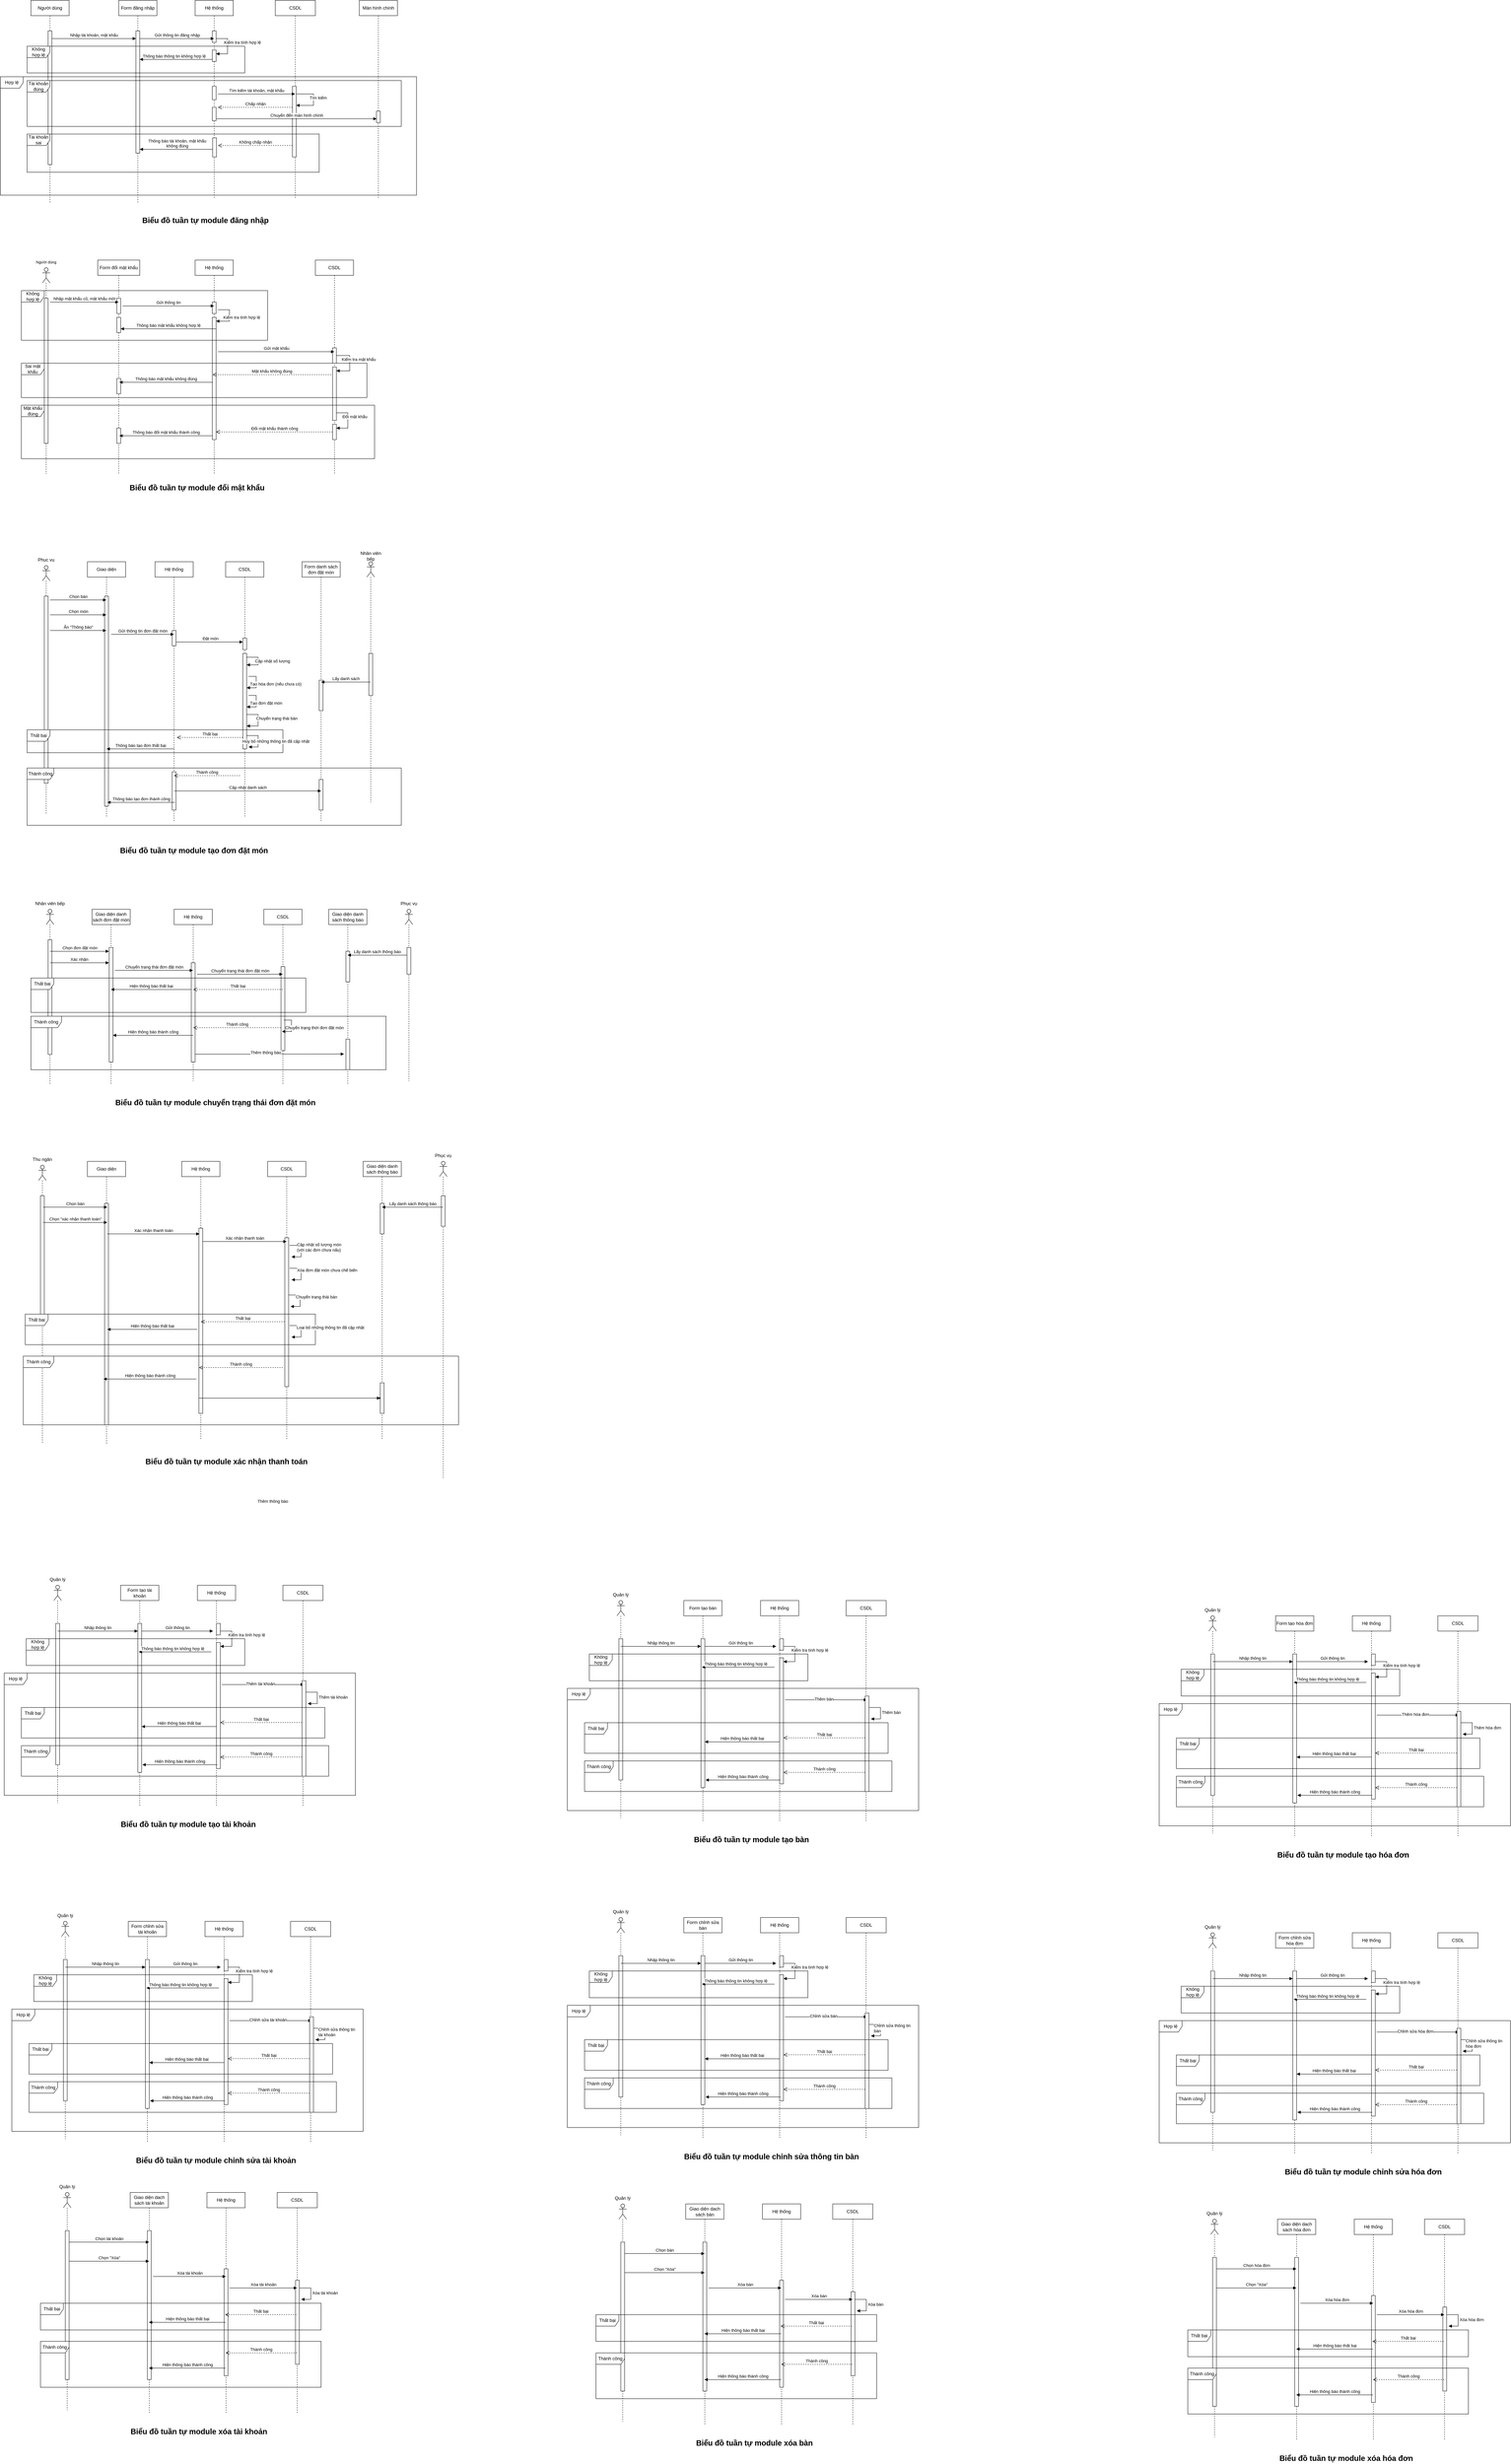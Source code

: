 <mxfile version="24.6.4" type="device">
  <diagram name="Page-1" id="geCBcmjZ5eTcRZuw-8oG">
    <mxGraphModel dx="1892" dy="577" grid="1" gridSize="10" guides="1" tooltips="1" connect="1" arrows="1" fold="1" page="1" pageScale="1" pageWidth="850" pageHeight="1100" math="0" shadow="0">
      <root>
        <mxCell id="0" />
        <mxCell id="1" parent="0" />
        <mxCell id="_YKU58Bb6ni6cdIrEW9S-12" value="Form đăng nhập" style="shape=umlLifeline;perimeter=lifelinePerimeter;whiteSpace=wrap;html=1;container=1;dropTarget=0;collapsible=0;recursiveResize=0;outlineConnect=0;portConstraint=eastwest;newEdgeStyle={&quot;curved&quot;:0,&quot;rounded&quot;:0};" parent="1" vertex="1">
          <mxGeometry x="280" y="40" width="100" height="530" as="geometry" />
        </mxCell>
        <mxCell id="_YKU58Bb6ni6cdIrEW9S-21" value="" style="html=1;points=[[0,0,0,0,5],[0,1,0,0,-5],[1,0,0,0,5],[1,1,0,0,-5]];perimeter=orthogonalPerimeter;outlineConnect=0;targetShapes=umlLifeline;portConstraint=eastwest;newEdgeStyle={&quot;curved&quot;:0,&quot;rounded&quot;:0};" parent="_YKU58Bb6ni6cdIrEW9S-12" vertex="1">
          <mxGeometry x="45" y="80" width="10" height="320" as="geometry" />
        </mxCell>
        <mxCell id="_YKU58Bb6ni6cdIrEW9S-13" value="Hệ thống" style="shape=umlLifeline;perimeter=lifelinePerimeter;whiteSpace=wrap;html=1;container=1;dropTarget=0;collapsible=0;recursiveResize=0;outlineConnect=0;portConstraint=eastwest;newEdgeStyle={&quot;curved&quot;:0,&quot;rounded&quot;:0};" parent="1" vertex="1">
          <mxGeometry x="480" y="40" width="100" height="520" as="geometry" />
        </mxCell>
        <mxCell id="_YKU58Bb6ni6cdIrEW9S-26" value="" style="html=1;points=[[0,0,0,0,5],[0,1,0,0,-5],[1,0,0,0,5],[1,1,0,0,-5]];perimeter=orthogonalPerimeter;outlineConnect=0;targetShapes=umlLifeline;portConstraint=eastwest;newEdgeStyle={&quot;curved&quot;:0,&quot;rounded&quot;:0};" parent="_YKU58Bb6ni6cdIrEW9S-13" vertex="1">
          <mxGeometry x="45" y="80" width="10" height="30" as="geometry" />
        </mxCell>
        <mxCell id="_YKU58Bb6ni6cdIrEW9S-27" value="Kiểm tra tính hợp lệ" style="html=1;align=left;spacingLeft=2;endArrow=block;rounded=0;edgeStyle=orthogonalEdgeStyle;curved=0;rounded=0;" parent="_YKU58Bb6ni6cdIrEW9S-13" target="_YKU58Bb6ni6cdIrEW9S-72" edge="1">
          <mxGeometry x="-0.667" y="-10" relative="1" as="geometry">
            <mxPoint x="55" y="100" as="sourcePoint" />
            <Array as="points">
              <mxPoint x="85" y="100" />
              <mxPoint x="85" y="140" />
            </Array>
            <mxPoint x="55" y="150" as="targetPoint" />
            <mxPoint as="offset" />
          </mxGeometry>
        </mxCell>
        <mxCell id="_YKU58Bb6ni6cdIrEW9S-14" value="Người dùng" style="shape=umlLifeline;perimeter=lifelinePerimeter;whiteSpace=wrap;html=1;container=1;dropTarget=0;collapsible=0;recursiveResize=0;outlineConnect=0;portConstraint=eastwest;newEdgeStyle={&quot;curved&quot;:0,&quot;rounded&quot;:0};" parent="1" vertex="1">
          <mxGeometry x="50" y="40" width="100" height="530" as="geometry" />
        </mxCell>
        <mxCell id="_YKU58Bb6ni6cdIrEW9S-16" value="" style="html=1;points=[[0,0,0,0,5],[0,1,0,0,-5],[1,0,0,0,5],[1,1,0,0,-5]];perimeter=orthogonalPerimeter;outlineConnect=0;targetShapes=umlLifeline;portConstraint=eastwest;newEdgeStyle={&quot;curved&quot;:0,&quot;rounded&quot;:0};" parent="_YKU58Bb6ni6cdIrEW9S-14" vertex="1">
          <mxGeometry x="45" y="80" width="10" height="350" as="geometry" />
        </mxCell>
        <mxCell id="_YKU58Bb6ni6cdIrEW9S-15" value="CSDL" style="shape=umlLifeline;perimeter=lifelinePerimeter;whiteSpace=wrap;html=1;container=1;dropTarget=0;collapsible=0;recursiveResize=0;outlineConnect=0;portConstraint=eastwest;newEdgeStyle={&quot;curved&quot;:0,&quot;rounded&quot;:0};size=40;" parent="1" vertex="1">
          <mxGeometry x="690" y="40" width="105" height="520" as="geometry" />
        </mxCell>
        <mxCell id="_YKU58Bb6ni6cdIrEW9S-31" value="" style="html=1;points=[[0,0,0,0,5],[0,1,0,0,-5],[1,0,0,0,5],[1,1,0,0,-5]];perimeter=orthogonalPerimeter;outlineConnect=0;targetShapes=umlLifeline;portConstraint=eastwest;newEdgeStyle={&quot;curved&quot;:0,&quot;rounded&quot;:0};" parent="_YKU58Bb6ni6cdIrEW9S-15" vertex="1">
          <mxGeometry x="45" y="225" width="10" height="185" as="geometry" />
        </mxCell>
        <mxCell id="_YKU58Bb6ni6cdIrEW9S-30" value="Tìm kiếm tài khoản, mật khẩu" style="html=1;verticalAlign=bottom;endArrow=block;curved=0;rounded=0;" parent="_YKU58Bb6ni6cdIrEW9S-15" edge="1">
          <mxGeometry width="80" relative="1" as="geometry">
            <mxPoint x="-150" y="245" as="sourcePoint" />
            <mxPoint x="52" y="245" as="targetPoint" />
          </mxGeometry>
        </mxCell>
        <mxCell id="_YKU58Bb6ni6cdIrEW9S-19" value="Không hợp lệ" style="shape=umlFrame;whiteSpace=wrap;html=1;pointerEvents=0;" parent="1" vertex="1">
          <mxGeometry x="40" y="160" width="570" height="70" as="geometry" />
        </mxCell>
        <mxCell id="_YKU58Bb6ni6cdIrEW9S-20" value="Nhập tài khoản, mật khẩu" style="html=1;verticalAlign=bottom;endArrow=block;curved=0;rounded=0;" parent="1" target="_YKU58Bb6ni6cdIrEW9S-21" edge="1">
          <mxGeometry width="80" relative="1" as="geometry">
            <mxPoint x="105" y="140" as="sourcePoint" />
            <mxPoint x="329.5" y="140" as="targetPoint" />
          </mxGeometry>
        </mxCell>
        <mxCell id="_YKU58Bb6ni6cdIrEW9S-22" value="Gửi thông tin đăng nhập" style="html=1;verticalAlign=bottom;endArrow=block;curved=0;rounded=0;" parent="1" source="_YKU58Bb6ni6cdIrEW9S-21" target="_YKU58Bb6ni6cdIrEW9S-13" edge="1">
          <mxGeometry width="80" relative="1" as="geometry">
            <mxPoint x="340" y="140" as="sourcePoint" />
            <mxPoint x="510" y="140" as="targetPoint" />
            <Array as="points">
              <mxPoint x="460" y="140" />
            </Array>
          </mxGeometry>
        </mxCell>
        <mxCell id="_YKU58Bb6ni6cdIrEW9S-34" value="Tài khoản đúng" style="shape=umlFrame;whiteSpace=wrap;html=1;pointerEvents=0;" parent="1" vertex="1">
          <mxGeometry x="40" y="250" width="980" height="120" as="geometry" />
        </mxCell>
        <mxCell id="_YKU58Bb6ni6cdIrEW9S-35" value="Chấp nhận" style="html=1;verticalAlign=bottom;endArrow=open;dashed=1;endSize=8;curved=0;rounded=0;" parent="1" edge="1">
          <mxGeometry relative="1" as="geometry">
            <mxPoint x="735" y="320" as="sourcePoint" />
            <mxPoint x="540" y="320" as="targetPoint" />
          </mxGeometry>
        </mxCell>
        <mxCell id="_YKU58Bb6ni6cdIrEW9S-33" value="Tìm kiếm" style="html=1;align=left;spacingLeft=2;endArrow=block;rounded=0;edgeStyle=orthogonalEdgeStyle;curved=0;rounded=0;" parent="1" edge="1">
          <mxGeometry x="-0.485" y="-10" relative="1" as="geometry">
            <mxPoint x="744.997" y="285.0" as="sourcePoint" />
            <Array as="points">
              <mxPoint x="790" y="285" />
              <mxPoint x="790" y="315" />
            </Array>
            <mxPoint x="744.997" y="315.0" as="targetPoint" />
            <mxPoint as="offset" />
          </mxGeometry>
        </mxCell>
        <mxCell id="_YKU58Bb6ni6cdIrEW9S-37" value="Không chấp nhận" style="html=1;verticalAlign=bottom;endArrow=open;dashed=1;endSize=8;curved=0;rounded=0;" parent="1" edge="1">
          <mxGeometry relative="1" as="geometry">
            <mxPoint x="735" y="420" as="sourcePoint" />
            <mxPoint x="540" y="420" as="targetPoint" />
          </mxGeometry>
        </mxCell>
        <mxCell id="_YKU58Bb6ni6cdIrEW9S-41" value="Màn hình chính" style="shape=umlLifeline;perimeter=lifelinePerimeter;whiteSpace=wrap;html=1;container=1;dropTarget=0;collapsible=0;recursiveResize=0;outlineConnect=0;portConstraint=eastwest;newEdgeStyle={&quot;curved&quot;:0,&quot;rounded&quot;:0};" parent="1" vertex="1">
          <mxGeometry x="910" y="40" width="100" height="520" as="geometry" />
        </mxCell>
        <mxCell id="_YKU58Bb6ni6cdIrEW9S-79" value="" style="html=1;points=[[0,0,0,0,5],[0,1,0,0,-5],[1,0,0,0,5],[1,1,0,0,-5]];perimeter=orthogonalPerimeter;outlineConnect=0;targetShapes=umlLifeline;portConstraint=eastwest;newEdgeStyle={&quot;curved&quot;:0,&quot;rounded&quot;:0};" parent="_YKU58Bb6ni6cdIrEW9S-41" vertex="1">
          <mxGeometry x="45" y="290" width="10" height="30" as="geometry" />
        </mxCell>
        <mxCell id="_YKU58Bb6ni6cdIrEW9S-42" value="Chuyển đến màn hình chính" style="html=1;verticalAlign=bottom;endArrow=block;curved=0;rounded=0;" parent="1" edge="1">
          <mxGeometry width="80" relative="1" as="geometry">
            <mxPoint x="536" y="350" as="sourcePoint" />
            <mxPoint x="955.5" y="350" as="targetPoint" />
          </mxGeometry>
        </mxCell>
        <mxCell id="_YKU58Bb6ni6cdIrEW9S-44" value="Tài khoản sai" style="shape=umlFrame;whiteSpace=wrap;html=1;pointerEvents=0;" parent="1" vertex="1">
          <mxGeometry x="40" y="390" width="765" height="100" as="geometry" />
        </mxCell>
        <mxCell id="_YKU58Bb6ni6cdIrEW9S-45" value="&lt;font size=&quot;1&quot; style=&quot;&quot;&gt;&lt;b style=&quot;font-size: 20px;&quot;&gt;Biểu đồ tuần tự module đăng nhập&amp;nbsp;&lt;/b&gt;&lt;/font&gt;" style="text;html=1;align=center;verticalAlign=middle;whiteSpace=wrap;rounded=0;" parent="1" vertex="1">
          <mxGeometry x="320" y="600" width="380" height="30" as="geometry" />
        </mxCell>
        <mxCell id="_YKU58Bb6ni6cdIrEW9S-46" value="Thông báo tài khoản, mật khẩu &lt;br&gt;không đúng" style="html=1;verticalAlign=bottom;endArrow=block;curved=0;rounded=0;" parent="1" edge="1">
          <mxGeometry width="80" relative="1" as="geometry">
            <mxPoint x="530" y="430" as="sourcePoint" />
            <mxPoint x="335" y="430" as="targetPoint" />
          </mxGeometry>
        </mxCell>
        <mxCell id="_YKU58Bb6ni6cdIrEW9S-53" value="" style="html=1;verticalAlign=bottom;endArrow=block;curved=0;rounded=0;" parent="1" edge="1">
          <mxGeometry width="80" relative="1" as="geometry">
            <mxPoint x="525" y="194.47" as="sourcePoint" />
            <mxPoint x="335" y="194.47" as="targetPoint" />
          </mxGeometry>
        </mxCell>
        <mxCell id="_YKU58Bb6ni6cdIrEW9S-77" value="Thông báo thông tin không hợp lệ" style="edgeLabel;html=1;align=center;verticalAlign=middle;resizable=0;points=[];" parent="_YKU58Bb6ni6cdIrEW9S-53" vertex="1" connectable="0">
          <mxGeometry x="0.085" y="-2" relative="1" as="geometry">
            <mxPoint x="3" y="-7" as="offset" />
          </mxGeometry>
        </mxCell>
        <mxCell id="_YKU58Bb6ni6cdIrEW9S-56" value="" style="shape=umlLifeline;perimeter=lifelinePerimeter;whiteSpace=wrap;html=1;container=1;dropTarget=0;collapsible=0;recursiveResize=0;outlineConnect=0;portConstraint=eastwest;newEdgeStyle={&quot;curved&quot;:0,&quot;rounded&quot;:0};participant=umlActor;size=40;" parent="1" vertex="1">
          <mxGeometry x="80" y="740" width="20" height="540" as="geometry" />
        </mxCell>
        <mxCell id="_YKU58Bb6ni6cdIrEW9S-63" value="" style="html=1;points=[[0,0,0,0,5],[0,1,0,0,-5],[1,0,0,0,5],[1,1,0,0,-5]];perimeter=orthogonalPerimeter;outlineConnect=0;targetShapes=umlLifeline;portConstraint=eastwest;newEdgeStyle={&quot;curved&quot;:0,&quot;rounded&quot;:0};" parent="_YKU58Bb6ni6cdIrEW9S-56" vertex="1">
          <mxGeometry x="5" y="80" width="10" height="380" as="geometry" />
        </mxCell>
        <mxCell id="_YKU58Bb6ni6cdIrEW9S-58" value="&lt;font style=&quot;font-size: 10px;&quot;&gt;Người dùng&lt;/font&gt;" style="text;html=1;align=center;verticalAlign=middle;whiteSpace=wrap;rounded=0;" parent="1" vertex="1">
          <mxGeometry x="60" y="710" width="60" height="30" as="geometry" />
        </mxCell>
        <mxCell id="_YKU58Bb6ni6cdIrEW9S-59" value="Form đổi mật khẩu" style="shape=umlLifeline;perimeter=lifelinePerimeter;whiteSpace=wrap;html=1;container=1;dropTarget=0;collapsible=0;recursiveResize=0;outlineConnect=0;portConstraint=eastwest;newEdgeStyle={&quot;curved&quot;:0,&quot;rounded&quot;:0};" parent="1" vertex="1">
          <mxGeometry x="225" y="720" width="110" height="560" as="geometry" />
        </mxCell>
        <mxCell id="_YKU58Bb6ni6cdIrEW9S-65" value="" style="html=1;points=[[0,0,0,0,5],[0,1,0,0,-5],[1,0,0,0,5],[1,1,0,0,-5]];perimeter=orthogonalPerimeter;outlineConnect=0;targetShapes=umlLifeline;portConstraint=eastwest;newEdgeStyle={&quot;curved&quot;:0,&quot;rounded&quot;:0};" parent="_YKU58Bb6ni6cdIrEW9S-59" vertex="1">
          <mxGeometry x="50" y="100" width="10" height="40" as="geometry" />
        </mxCell>
        <mxCell id="_YKU58Bb6ni6cdIrEW9S-81" value="" style="html=1;points=[[0,0,0,0,5],[0,1,0,0,-5],[1,0,0,0,5],[1,1,0,0,-5]];perimeter=orthogonalPerimeter;outlineConnect=0;targetShapes=umlLifeline;portConstraint=eastwest;newEdgeStyle={&quot;curved&quot;:0,&quot;rounded&quot;:0};" parent="_YKU58Bb6ni6cdIrEW9S-59" vertex="1">
          <mxGeometry x="50" y="150" width="10" height="40" as="geometry" />
        </mxCell>
        <mxCell id="_YKU58Bb6ni6cdIrEW9S-89" value="" style="html=1;points=[[0,0,0,0,5],[0,1,0,0,-5],[1,0,0,0,5],[1,1,0,0,-5]];perimeter=orthogonalPerimeter;outlineConnect=0;targetShapes=umlLifeline;portConstraint=eastwest;newEdgeStyle={&quot;curved&quot;:0,&quot;rounded&quot;:0};" parent="_YKU58Bb6ni6cdIrEW9S-59" vertex="1">
          <mxGeometry x="50" y="310" width="10" height="40" as="geometry" />
        </mxCell>
        <mxCell id="_YKU58Bb6ni6cdIrEW9S-94" value="" style="html=1;points=[[0,0,0,0,5],[0,1,0,0,-5],[1,0,0,0,5],[1,1,0,0,-5]];perimeter=orthogonalPerimeter;outlineConnect=0;targetShapes=umlLifeline;portConstraint=eastwest;newEdgeStyle={&quot;curved&quot;:0,&quot;rounded&quot;:0};" parent="_YKU58Bb6ni6cdIrEW9S-59" vertex="1">
          <mxGeometry x="50" y="440" width="10" height="40" as="geometry" />
        </mxCell>
        <mxCell id="_YKU58Bb6ni6cdIrEW9S-60" value="Hệ thống" style="shape=umlLifeline;perimeter=lifelinePerimeter;whiteSpace=wrap;html=1;container=1;dropTarget=0;collapsible=0;recursiveResize=0;outlineConnect=0;portConstraint=eastwest;newEdgeStyle={&quot;curved&quot;:0,&quot;rounded&quot;:0};" parent="1" vertex="1">
          <mxGeometry x="480" y="720" width="100" height="560" as="geometry" />
        </mxCell>
        <mxCell id="_YKU58Bb6ni6cdIrEW9S-69" value="" style="html=1;points=[[0,0,0,0,5],[0,1,0,0,-5],[1,0,0,0,5],[1,1,0,0,-5]];perimeter=orthogonalPerimeter;outlineConnect=0;targetShapes=umlLifeline;portConstraint=eastwest;newEdgeStyle={&quot;curved&quot;:0,&quot;rounded&quot;:0};" parent="_YKU58Bb6ni6cdIrEW9S-60" vertex="1">
          <mxGeometry x="45" y="110" width="10" height="30" as="geometry" />
        </mxCell>
        <mxCell id="_YKU58Bb6ni6cdIrEW9S-70" value="" style="html=1;points=[[0,0,0,0,5],[0,1,0,0,-5],[1,0,0,0,5],[1,1,0,0,-5]];perimeter=orthogonalPerimeter;outlineConnect=0;targetShapes=umlLifeline;portConstraint=eastwest;newEdgeStyle={&quot;curved&quot;:0,&quot;rounded&quot;:0};" parent="_YKU58Bb6ni6cdIrEW9S-60" vertex="1">
          <mxGeometry x="45" y="150" width="10" height="320" as="geometry" />
        </mxCell>
        <mxCell id="_YKU58Bb6ni6cdIrEW9S-71" value="Kiểm tra tính hợp lệ" style="html=1;align=left;spacingLeft=2;endArrow=block;rounded=0;edgeStyle=orthogonalEdgeStyle;curved=0;rounded=0;" parent="_YKU58Bb6ni6cdIrEW9S-60" target="_YKU58Bb6ni6cdIrEW9S-70" edge="1">
          <mxGeometry x="0.684" y="-10" relative="1" as="geometry">
            <mxPoint x="60" y="130" as="sourcePoint" />
            <Array as="points">
              <mxPoint x="90" y="160" />
            </Array>
            <mxPoint as="offset" />
          </mxGeometry>
        </mxCell>
        <mxCell id="_YKU58Bb6ni6cdIrEW9S-61" value="CSDL" style="shape=umlLifeline;perimeter=lifelinePerimeter;whiteSpace=wrap;html=1;container=1;dropTarget=0;collapsible=0;recursiveResize=0;outlineConnect=0;portConstraint=eastwest;newEdgeStyle={&quot;curved&quot;:0,&quot;rounded&quot;:0};" parent="1" vertex="1">
          <mxGeometry x="795" y="720" width="100" height="560" as="geometry" />
        </mxCell>
        <mxCell id="_YKU58Bb6ni6cdIrEW9S-85" value="" style="html=1;points=[[0,0,0,0,5],[0,1,0,0,-5],[1,0,0,0,5],[1,1,0,0,-5]];perimeter=orthogonalPerimeter;outlineConnect=0;targetShapes=umlLifeline;portConstraint=eastwest;newEdgeStyle={&quot;curved&quot;:0,&quot;rounded&quot;:0};" parent="_YKU58Bb6ni6cdIrEW9S-61" vertex="1">
          <mxGeometry x="45" y="230" width="10" height="40" as="geometry" />
        </mxCell>
        <mxCell id="_YKU58Bb6ni6cdIrEW9S-83" value="" style="html=1;points=[[0,0,0,0,5],[0,1,0,0,-5],[1,0,0,0,5],[1,1,0,0,-5]];perimeter=orthogonalPerimeter;outlineConnect=0;targetShapes=umlLifeline;portConstraint=eastwest;newEdgeStyle={&quot;curved&quot;:0,&quot;rounded&quot;:0};" parent="_YKU58Bb6ni6cdIrEW9S-61" vertex="1">
          <mxGeometry x="45" y="280" width="10" height="140" as="geometry" />
        </mxCell>
        <mxCell id="_YKU58Bb6ni6cdIrEW9S-84" value="Kiểm tra mật khẩu" style="html=1;align=left;spacingLeft=2;endArrow=block;rounded=0;edgeStyle=orthogonalEdgeStyle;curved=0;rounded=0;" parent="_YKU58Bb6ni6cdIrEW9S-61" source="_YKU58Bb6ni6cdIrEW9S-85" target="_YKU58Bb6ni6cdIrEW9S-83" edge="1">
          <mxGeometry x="-0.818" y="-10" relative="1" as="geometry">
            <mxPoint x="60" y="260" as="sourcePoint" />
            <Array as="points">
              <mxPoint x="90" y="250" />
              <mxPoint x="90" y="290" />
            </Array>
            <mxPoint as="offset" />
          </mxGeometry>
        </mxCell>
        <mxCell id="_YKU58Bb6ni6cdIrEW9S-91" value="" style="html=1;points=[[0,0,0,0,5],[0,1,0,0,-5],[1,0,0,0,5],[1,1,0,0,-5]];perimeter=orthogonalPerimeter;outlineConnect=0;targetShapes=umlLifeline;portConstraint=eastwest;newEdgeStyle={&quot;curved&quot;:0,&quot;rounded&quot;:0};" parent="_YKU58Bb6ni6cdIrEW9S-61" vertex="1">
          <mxGeometry x="45" y="430" width="10" height="40" as="geometry" />
        </mxCell>
        <mxCell id="_YKU58Bb6ni6cdIrEW9S-92" value="Đổi mật khẩu" style="html=1;align=left;spacingLeft=2;endArrow=block;rounded=0;edgeStyle=orthogonalEdgeStyle;curved=0;rounded=0;" parent="_YKU58Bb6ni6cdIrEW9S-61" target="_YKU58Bb6ni6cdIrEW9S-91" edge="1">
          <mxGeometry x="-0.765" y="-10" relative="1" as="geometry">
            <mxPoint x="55" y="400" as="sourcePoint" />
            <Array as="points">
              <mxPoint x="85" y="400" />
              <mxPoint x="85" y="440" />
            </Array>
            <mxPoint x="60" y="430.0" as="targetPoint" />
            <mxPoint as="offset" />
          </mxGeometry>
        </mxCell>
        <mxCell id="_YKU58Bb6ni6cdIrEW9S-64" value="Nhập mật khẩu cũ, mật khẩu mới" style="html=1;verticalAlign=bottom;endArrow=block;curved=0;rounded=0;" parent="1" target="_YKU58Bb6ni6cdIrEW9S-59" edge="1">
          <mxGeometry width="80" relative="1" as="geometry">
            <mxPoint x="100" y="830" as="sourcePoint" />
            <mxPoint x="264.5" y="830" as="targetPoint" />
          </mxGeometry>
        </mxCell>
        <mxCell id="_YKU58Bb6ni6cdIrEW9S-66" value="Gửi thông tin" style="html=1;verticalAlign=bottom;endArrow=block;curved=0;rounded=0;" parent="1" target="_YKU58Bb6ni6cdIrEW9S-60" edge="1">
          <mxGeometry width="80" relative="1" as="geometry">
            <mxPoint x="290" y="840" as="sourcePoint" />
            <mxPoint x="370" y="840" as="targetPoint" />
          </mxGeometry>
        </mxCell>
        <mxCell id="_YKU58Bb6ni6cdIrEW9S-72" value="" style="html=1;points=[[0,0,0,0,5],[0,1,0,0,-5],[1,0,0,0,5],[1,1,0,0,-5]];perimeter=orthogonalPerimeter;outlineConnect=0;targetShapes=umlLifeline;portConstraint=eastwest;newEdgeStyle={&quot;curved&quot;:0,&quot;rounded&quot;:0};" parent="1" vertex="1">
          <mxGeometry x="525" y="170" width="10" height="30" as="geometry" />
        </mxCell>
        <mxCell id="_YKU58Bb6ni6cdIrEW9S-75" value="" style="html=1;points=[[0,0,0,0,5],[0,1,0,0,-5],[1,0,0,0,5],[1,1,0,0,-5]];perimeter=orthogonalPerimeter;outlineConnect=0;targetShapes=umlLifeline;portConstraint=eastwest;newEdgeStyle={&quot;curved&quot;:0,&quot;rounded&quot;:0};" parent="1" vertex="1">
          <mxGeometry x="525" y="265" width="10" height="35" as="geometry" />
        </mxCell>
        <mxCell id="_YKU58Bb6ni6cdIrEW9S-76" value="" style="html=1;points=[[0,0,0,0,5],[0,1,0,0,-5],[1,0,0,0,5],[1,1,0,0,-5]];perimeter=orthogonalPerimeter;outlineConnect=0;targetShapes=umlLifeline;portConstraint=eastwest;newEdgeStyle={&quot;curved&quot;:0,&quot;rounded&quot;:0};" parent="1" vertex="1">
          <mxGeometry x="525" y="320" width="10" height="35" as="geometry" />
        </mxCell>
        <mxCell id="_YKU58Bb6ni6cdIrEW9S-78" value="" style="html=1;points=[[0,0,0,0,5],[0,1,0,0,-5],[1,0,0,0,5],[1,1,0,0,-5]];perimeter=orthogonalPerimeter;outlineConnect=0;targetShapes=umlLifeline;portConstraint=eastwest;newEdgeStyle={&quot;curved&quot;:0,&quot;rounded&quot;:0};" parent="1" vertex="1">
          <mxGeometry x="526" y="400" width="10" height="50" as="geometry" />
        </mxCell>
        <mxCell id="_YKU58Bb6ni6cdIrEW9S-80" value="Thông báo mật khẩu không hợp lệ" style="html=1;verticalAlign=bottom;endArrow=block;curved=0;rounded=0;" parent="1" edge="1">
          <mxGeometry width="80" relative="1" as="geometry">
            <mxPoint x="535" y="900" as="sourcePoint" />
            <mxPoint x="285.048" y="900" as="targetPoint" />
          </mxGeometry>
        </mxCell>
        <mxCell id="_YKU58Bb6ni6cdIrEW9S-82" value="Gửi mật khẩu" style="html=1;verticalAlign=bottom;endArrow=block;curved=0;rounded=0;" parent="1" target="_YKU58Bb6ni6cdIrEW9S-61" edge="1">
          <mxGeometry width="80" relative="1" as="geometry">
            <mxPoint x="540" y="960" as="sourcePoint" />
            <mxPoint x="620" y="960" as="targetPoint" />
          </mxGeometry>
        </mxCell>
        <mxCell id="_YKU58Bb6ni6cdIrEW9S-86" value="Không hợp lệ" style="shape=umlFrame;whiteSpace=wrap;html=1;pointerEvents=0;" parent="1" vertex="1">
          <mxGeometry x="25" y="800" width="645" height="130" as="geometry" />
        </mxCell>
        <mxCell id="_YKU58Bb6ni6cdIrEW9S-87" value="Mật khẩu không đúng" style="html=1;verticalAlign=bottom;endArrow=open;dashed=1;endSize=8;curved=0;rounded=0;" parent="1" edge="1">
          <mxGeometry relative="1" as="geometry">
            <mxPoint x="836.41" y="1020" as="sourcePoint" />
            <mxPoint x="526.001" y="1020" as="targetPoint" />
          </mxGeometry>
        </mxCell>
        <mxCell id="_YKU58Bb6ni6cdIrEW9S-88" value="Thông báo mật khẩu không đúng" style="html=1;verticalAlign=bottom;endArrow=block;curved=0;rounded=0;" parent="1" edge="1">
          <mxGeometry width="80" relative="1" as="geometry">
            <mxPoint x="526" y="1040.0" as="sourcePoint" />
            <mxPoint x="281.5" y="1040.0" as="targetPoint" />
          </mxGeometry>
        </mxCell>
        <mxCell id="_YKU58Bb6ni6cdIrEW9S-90" value="Sai mật khẩu" style="shape=umlFrame;whiteSpace=wrap;html=1;pointerEvents=0;" parent="1" vertex="1">
          <mxGeometry x="25" y="990" width="905" height="90" as="geometry" />
        </mxCell>
        <mxCell id="_YKU58Bb6ni6cdIrEW9S-93" value="Đổi mật khẩu thành công" style="html=1;verticalAlign=bottom;endArrow=open;dashed=1;endSize=8;curved=0;rounded=0;" parent="1" source="_YKU58Bb6ni6cdIrEW9S-91" target="_YKU58Bb6ni6cdIrEW9S-70" edge="1">
          <mxGeometry relative="1" as="geometry">
            <mxPoint x="760" y="1180" as="sourcePoint" />
            <mxPoint x="680" y="1180" as="targetPoint" />
          </mxGeometry>
        </mxCell>
        <mxCell id="_YKU58Bb6ni6cdIrEW9S-95" value="Thông báo đổi mật khẩu thành công" style="html=1;verticalAlign=bottom;endArrow=block;curved=0;rounded=0;" parent="1" edge="1">
          <mxGeometry width="80" relative="1" as="geometry">
            <mxPoint x="526" y="1180" as="sourcePoint" />
            <mxPoint x="281.5" y="1180" as="targetPoint" />
          </mxGeometry>
        </mxCell>
        <mxCell id="_YKU58Bb6ni6cdIrEW9S-96" value="&lt;font size=&quot;1&quot; style=&quot;&quot;&gt;&lt;b style=&quot;font-size: 20px;&quot;&gt;Biểu đồ tuần tự module đổi mật khẩu&amp;nbsp;&lt;/b&gt;&lt;/font&gt;" style="text;html=1;align=center;verticalAlign=middle;whiteSpace=wrap;rounded=0;" parent="1" vertex="1">
          <mxGeometry x="297.5" y="1300" width="380" height="30" as="geometry" />
        </mxCell>
        <mxCell id="_YKU58Bb6ni6cdIrEW9S-97" value="Mật khẩu đúng" style="shape=umlFrame;whiteSpace=wrap;html=1;pointerEvents=0;" parent="1" vertex="1">
          <mxGeometry x="25" y="1100" width="925" height="140" as="geometry" />
        </mxCell>
        <mxCell id="_YKU58Bb6ni6cdIrEW9S-99" value="" style="shape=umlLifeline;perimeter=lifelinePerimeter;whiteSpace=wrap;html=1;container=1;dropTarget=0;collapsible=0;recursiveResize=0;outlineConnect=0;portConstraint=eastwest;newEdgeStyle={&quot;curved&quot;:0,&quot;rounded&quot;:0};participant=umlActor;" parent="1" vertex="1">
          <mxGeometry x="80" y="1520" width="20" height="650" as="geometry" />
        </mxCell>
        <mxCell id="_YKU58Bb6ni6cdIrEW9S-104" value="" style="html=1;points=[[0,0,0,0,5],[0,1,0,0,-5],[1,0,0,0,5],[1,1,0,0,-5]];perimeter=orthogonalPerimeter;outlineConnect=0;targetShapes=umlLifeline;portConstraint=eastwest;newEdgeStyle={&quot;curved&quot;:0,&quot;rounded&quot;:0};" parent="_YKU58Bb6ni6cdIrEW9S-99" vertex="1">
          <mxGeometry x="5" y="80" width="10" height="490" as="geometry" />
        </mxCell>
        <mxCell id="_YKU58Bb6ni6cdIrEW9S-100" value="Phục vụ" style="text;html=1;align=center;verticalAlign=middle;whiteSpace=wrap;rounded=0;" parent="1" vertex="1">
          <mxGeometry x="60" y="1490" width="60" height="30" as="geometry" />
        </mxCell>
        <mxCell id="_YKU58Bb6ni6cdIrEW9S-101" value="Giao diện" style="shape=umlLifeline;perimeter=lifelinePerimeter;whiteSpace=wrap;html=1;container=1;dropTarget=0;collapsible=0;recursiveResize=0;outlineConnect=0;portConstraint=eastwest;newEdgeStyle={&quot;curved&quot;:0,&quot;rounded&quot;:0};" parent="1" vertex="1">
          <mxGeometry x="198" y="1510" width="100" height="670" as="geometry" />
        </mxCell>
        <mxCell id="_YKU58Bb6ni6cdIrEW9S-106" value="" style="html=1;points=[[0,0,0,0,5],[0,1,0,0,-5],[1,0,0,0,5],[1,1,0,0,-5]];perimeter=orthogonalPerimeter;outlineConnect=0;targetShapes=umlLifeline;portConstraint=eastwest;newEdgeStyle={&quot;curved&quot;:0,&quot;rounded&quot;:0};" parent="_YKU58Bb6ni6cdIrEW9S-101" vertex="1">
          <mxGeometry x="45" y="90" width="10" height="550" as="geometry" />
        </mxCell>
        <mxCell id="_YKU58Bb6ni6cdIrEW9S-102" value="Hệ thống" style="shape=umlLifeline;perimeter=lifelinePerimeter;whiteSpace=wrap;html=1;container=1;dropTarget=0;collapsible=0;recursiveResize=0;outlineConnect=0;portConstraint=eastwest;newEdgeStyle={&quot;curved&quot;:0,&quot;rounded&quot;:0};" parent="1" vertex="1">
          <mxGeometry x="375" y="1510" width="100" height="680" as="geometry" />
        </mxCell>
        <mxCell id="_YKU58Bb6ni6cdIrEW9S-110" value="" style="html=1;points=[[0,0,0,0,5],[0,1,0,0,-5],[1,0,0,0,5],[1,1,0,0,-5]];perimeter=orthogonalPerimeter;outlineConnect=0;targetShapes=umlLifeline;portConstraint=eastwest;newEdgeStyle={&quot;curved&quot;:0,&quot;rounded&quot;:0};" parent="_YKU58Bb6ni6cdIrEW9S-102" vertex="1">
          <mxGeometry x="45" y="180" width="10" height="40" as="geometry" />
        </mxCell>
        <mxCell id="_YKU58Bb6ni6cdIrEW9S-141" value="" style="html=1;points=[[0,0,0,0,5],[0,1,0,0,-5],[1,0,0,0,5],[1,1,0,0,-5]];perimeter=orthogonalPerimeter;outlineConnect=0;targetShapes=umlLifeline;portConstraint=eastwest;newEdgeStyle={&quot;curved&quot;:0,&quot;rounded&quot;:0};" parent="_YKU58Bb6ni6cdIrEW9S-102" vertex="1">
          <mxGeometry x="45" y="550" width="10" height="100" as="geometry" />
        </mxCell>
        <mxCell id="_YKU58Bb6ni6cdIrEW9S-103" value="CSDL" style="shape=umlLifeline;perimeter=lifelinePerimeter;whiteSpace=wrap;html=1;container=1;dropTarget=0;collapsible=0;recursiveResize=0;outlineConnect=0;portConstraint=eastwest;newEdgeStyle={&quot;curved&quot;:0,&quot;rounded&quot;:0};" parent="1" vertex="1">
          <mxGeometry x="560" y="1510" width="100" height="670" as="geometry" />
        </mxCell>
        <mxCell id="_YKU58Bb6ni6cdIrEW9S-112" value="" style="html=1;points=[[0,0,0,0,5],[0,1,0,0,-5],[1,0,0,0,5],[1,1,0,0,-5]];perimeter=orthogonalPerimeter;outlineConnect=0;targetShapes=umlLifeline;portConstraint=eastwest;newEdgeStyle={&quot;curved&quot;:0,&quot;rounded&quot;:0};" parent="_YKU58Bb6ni6cdIrEW9S-103" vertex="1">
          <mxGeometry x="45" y="240" width="10" height="250" as="geometry" />
        </mxCell>
        <mxCell id="_YKU58Bb6ni6cdIrEW9S-113" value="Cập nhật số lượng" style="html=1;align=left;spacingLeft=2;endArrow=block;rounded=0;edgeStyle=orthogonalEdgeStyle;curved=0;rounded=0;" parent="_YKU58Bb6ni6cdIrEW9S-103" target="_YKU58Bb6ni6cdIrEW9S-112" edge="1">
          <mxGeometry x="-0.545" y="-10" relative="1" as="geometry">
            <mxPoint x="55" y="250" as="sourcePoint" />
            <Array as="points">
              <mxPoint x="55" y="250" />
              <mxPoint x="85" y="250" />
              <mxPoint x="85" y="270" />
            </Array>
            <mxPoint as="offset" />
          </mxGeometry>
        </mxCell>
        <mxCell id="_YKU58Bb6ni6cdIrEW9S-125" value="Tạo đơn đặt món" style="html=1;align=left;spacingLeft=2;endArrow=block;rounded=0;edgeStyle=orthogonalEdgeStyle;curved=0;rounded=0;" parent="_YKU58Bb6ni6cdIrEW9S-103" edge="1">
          <mxGeometry x="0.882" y="-10" relative="1" as="geometry">
            <mxPoint x="60" y="349.98" as="sourcePoint" />
            <Array as="points">
              <mxPoint x="80" y="379.98" />
            </Array>
            <mxPoint x="55" y="379.98" as="targetPoint" />
            <mxPoint as="offset" />
          </mxGeometry>
        </mxCell>
        <mxCell id="_YKU58Bb6ni6cdIrEW9S-105" value="Chọn bàn" style="html=1;verticalAlign=bottom;endArrow=block;curved=0;rounded=0;" parent="1" target="_YKU58Bb6ni6cdIrEW9S-101" edge="1">
          <mxGeometry width="80" relative="1" as="geometry">
            <mxPoint x="100" y="1610" as="sourcePoint" />
            <mxPoint x="180" y="1610" as="targetPoint" />
          </mxGeometry>
        </mxCell>
        <mxCell id="_YKU58Bb6ni6cdIrEW9S-107" value="Chọn món" style="html=1;verticalAlign=bottom;endArrow=block;curved=0;rounded=0;" parent="1" edge="1">
          <mxGeometry width="80" relative="1" as="geometry">
            <mxPoint x="100" y="1649" as="sourcePoint" />
            <mxPoint x="247.5" y="1649" as="targetPoint" />
          </mxGeometry>
        </mxCell>
        <mxCell id="_YKU58Bb6ni6cdIrEW9S-108" value="Ấn &quot;Thông báo&quot;" style="html=1;verticalAlign=bottom;endArrow=block;curved=0;rounded=0;" parent="1" target="_YKU58Bb6ni6cdIrEW9S-101" edge="1">
          <mxGeometry width="80" relative="1" as="geometry">
            <mxPoint x="100" y="1690" as="sourcePoint" />
            <mxPoint x="180" y="1690" as="targetPoint" />
          </mxGeometry>
        </mxCell>
        <mxCell id="_YKU58Bb6ni6cdIrEW9S-109" value="Gửi thông tin đơn đặt món" style="html=1;verticalAlign=bottom;endArrow=block;curved=0;rounded=0;" parent="1" target="_YKU58Bb6ni6cdIrEW9S-102" edge="1">
          <mxGeometry width="80" relative="1" as="geometry">
            <mxPoint x="260" y="1700" as="sourcePoint" />
            <mxPoint x="340" y="1700" as="targetPoint" />
          </mxGeometry>
        </mxCell>
        <mxCell id="_YKU58Bb6ni6cdIrEW9S-111" value="Đặt món" style="html=1;verticalAlign=bottom;endArrow=block;curved=0;rounded=0;" parent="1" source="_YKU58Bb6ni6cdIrEW9S-114" edge="1">
          <mxGeometry x="1" y="-90" width="80" relative="1" as="geometry">
            <mxPoint x="425" y="1720" as="sourcePoint" />
            <mxPoint x="610" y="1720" as="targetPoint" />
            <mxPoint as="offset" />
          </mxGeometry>
        </mxCell>
        <mxCell id="_YKU58Bb6ni6cdIrEW9S-115" value="" style="html=1;verticalAlign=bottom;endArrow=block;curved=0;rounded=0;" parent="1" target="_YKU58Bb6ni6cdIrEW9S-114" edge="1">
          <mxGeometry width="80" relative="1" as="geometry">
            <mxPoint x="430" y="1720" as="sourcePoint" />
            <mxPoint x="610" y="1720" as="targetPoint" />
          </mxGeometry>
        </mxCell>
        <mxCell id="_YKU58Bb6ni6cdIrEW9S-114" value="" style="html=1;points=[[0,0,0,0,5],[0,1,0,0,-5],[1,0,0,0,5],[1,1,0,0,-5]];perimeter=orthogonalPerimeter;outlineConnect=0;targetShapes=umlLifeline;portConstraint=eastwest;newEdgeStyle={&quot;curved&quot;:0,&quot;rounded&quot;:0};" parent="1" vertex="1">
          <mxGeometry x="605" y="1710" width="10" height="30" as="geometry" />
        </mxCell>
        <mxCell id="_YKU58Bb6ni6cdIrEW9S-116" value="" style="shape=umlLifeline;perimeter=lifelinePerimeter;whiteSpace=wrap;html=1;container=1;dropTarget=0;collapsible=0;recursiveResize=0;outlineConnect=0;portConstraint=eastwest;newEdgeStyle={&quot;curved&quot;:0,&quot;rounded&quot;:0};participant=umlActor;" parent="1" vertex="1">
          <mxGeometry x="930" y="1510" width="20" height="630" as="geometry" />
        </mxCell>
        <mxCell id="_YKU58Bb6ni6cdIrEW9S-133" value="" style="html=1;points=[[0,0,0,0,5],[0,1,0,0,-5],[1,0,0,0,5],[1,1,0,0,-5]];perimeter=orthogonalPerimeter;outlineConnect=0;targetShapes=umlLifeline;portConstraint=eastwest;newEdgeStyle={&quot;curved&quot;:0,&quot;rounded&quot;:0};" parent="_YKU58Bb6ni6cdIrEW9S-116" vertex="1">
          <mxGeometry x="5" y="240" width="10" height="110" as="geometry" />
        </mxCell>
        <mxCell id="_YKU58Bb6ni6cdIrEW9S-117" value="Form danh sách đơn đặt món" style="shape=umlLifeline;perimeter=lifelinePerimeter;whiteSpace=wrap;html=1;container=1;dropTarget=0;collapsible=0;recursiveResize=0;outlineConnect=0;portConstraint=eastwest;newEdgeStyle={&quot;curved&quot;:0,&quot;rounded&quot;:0};" parent="1" vertex="1">
          <mxGeometry x="760" y="1510" width="100" height="680" as="geometry" />
        </mxCell>
        <mxCell id="_YKU58Bb6ni6cdIrEW9S-121" value="" style="html=1;points=[[0,0,0,0,5],[0,1,0,0,-5],[1,0,0,0,5],[1,1,0,0,-5]];perimeter=orthogonalPerimeter;outlineConnect=0;targetShapes=umlLifeline;portConstraint=eastwest;newEdgeStyle={&quot;curved&quot;:0,&quot;rounded&quot;:0};" parent="_YKU58Bb6ni6cdIrEW9S-117" vertex="1">
          <mxGeometry x="45" y="570" width="10" height="80" as="geometry" />
        </mxCell>
        <mxCell id="_YKU58Bb6ni6cdIrEW9S-135" value="" style="html=1;points=[[0,0,0,0,5],[0,1,0,0,-5],[1,0,0,0,5],[1,1,0,0,-5]];perimeter=orthogonalPerimeter;outlineConnect=0;targetShapes=umlLifeline;portConstraint=eastwest;newEdgeStyle={&quot;curved&quot;:0,&quot;rounded&quot;:0};" parent="_YKU58Bb6ni6cdIrEW9S-117" vertex="1">
          <mxGeometry x="45" y="310" width="10" height="80" as="geometry" />
        </mxCell>
        <mxCell id="_YKU58Bb6ni6cdIrEW9S-118" value="Nhân viên bếp" style="text;html=1;align=center;verticalAlign=middle;whiteSpace=wrap;rounded=0;" parent="1" vertex="1">
          <mxGeometry x="910" y="1480" width="60" height="30" as="geometry" />
        </mxCell>
        <mxCell id="_YKU58Bb6ni6cdIrEW9S-126" value="Thất bại" style="html=1;verticalAlign=bottom;endArrow=open;dashed=1;endSize=8;curved=0;rounded=0;" parent="1" edge="1">
          <mxGeometry relative="1" as="geometry">
            <mxPoint x="605" y="1970" as="sourcePoint" />
            <mxPoint x="432.4" y="1970" as="targetPoint" />
          </mxGeometry>
        </mxCell>
        <mxCell id="_YKU58Bb6ni6cdIrEW9S-127" value="Thông báo tạo đơn thất bại" style="html=1;verticalAlign=bottom;endArrow=block;curved=0;rounded=0;" parent="1" edge="1">
          <mxGeometry width="80" relative="1" as="geometry">
            <mxPoint x="425" y="2000" as="sourcePoint" />
            <mxPoint x="248" y="2000" as="targetPoint" />
          </mxGeometry>
        </mxCell>
        <mxCell id="_YKU58Bb6ni6cdIrEW9S-131" value="Thất bại" style="shape=umlFrame;whiteSpace=wrap;html=1;pointerEvents=0;" parent="1" vertex="1">
          <mxGeometry x="40" y="1950" width="670" height="60" as="geometry" />
        </mxCell>
        <mxCell id="_YKU58Bb6ni6cdIrEW9S-132" value="Cập nhật danh sách" style="html=1;verticalAlign=bottom;endArrow=block;curved=0;rounded=0;" parent="1" edge="1">
          <mxGeometry width="80" relative="1" as="geometry">
            <mxPoint x="425.004" y="2110.0" as="sourcePoint" />
            <mxPoint x="810.18" y="2110.0" as="targetPoint" />
          </mxGeometry>
        </mxCell>
        <mxCell id="_YKU58Bb6ni6cdIrEW9S-134" value="Lấy danh sách" style="html=1;verticalAlign=bottom;endArrow=block;curved=0;rounded=0;" parent="1" source="_YKU58Bb6ni6cdIrEW9S-116" target="_YKU58Bb6ni6cdIrEW9S-117" edge="1">
          <mxGeometry width="80" relative="1" as="geometry">
            <mxPoint x="840" y="1700" as="sourcePoint" />
            <mxPoint x="920" y="1700" as="targetPoint" />
          </mxGeometry>
        </mxCell>
        <mxCell id="_YKU58Bb6ni6cdIrEW9S-136" value="&lt;font size=&quot;1&quot; style=&quot;&quot;&gt;&lt;b style=&quot;font-size: 20px;&quot;&gt;Biểu đồ tuần tự module tạo đơn đặt món&amp;nbsp;&lt;/b&gt;&lt;/font&gt;" style="text;html=1;align=center;verticalAlign=middle;whiteSpace=wrap;rounded=0;" parent="1" vertex="1">
          <mxGeometry x="275" y="2250" width="410" height="30" as="geometry" />
        </mxCell>
        <mxCell id="_YKU58Bb6ni6cdIrEW9S-139" value="Chuyển trạng thái bàn" style="html=1;align=left;spacingLeft=2;endArrow=block;rounded=0;edgeStyle=orthogonalEdgeStyle;curved=0;rounded=0;entryX=1;entryY=0.76;entryDx=0;entryDy=0;entryPerimeter=0;" parent="1" target="_YKU58Bb6ni6cdIrEW9S-112" edge="1">
          <mxGeometry x="-0.53" y="-10" relative="1" as="geometry">
            <mxPoint x="615" y="1910" as="sourcePoint" />
            <Array as="points">
              <mxPoint x="645" y="1910" />
              <mxPoint x="645" y="1940" />
            </Array>
            <mxPoint x="620" y="1940.0" as="targetPoint" />
            <mxPoint as="offset" />
          </mxGeometry>
        </mxCell>
        <mxCell id="_YKU58Bb6ni6cdIrEW9S-140" value="Thành công" style="html=1;verticalAlign=bottom;endArrow=open;dashed=1;endSize=8;curved=0;rounded=0;" parent="1" edge="1">
          <mxGeometry relative="1" as="geometry">
            <mxPoint x="597.6" y="2070" as="sourcePoint" />
            <mxPoint x="425.0" y="2070" as="targetPoint" />
          </mxGeometry>
        </mxCell>
        <mxCell id="_YKU58Bb6ni6cdIrEW9S-142" value="Thành công" style="shape=umlFrame;whiteSpace=wrap;html=1;pointerEvents=0;width=70;height=30;" parent="1" vertex="1">
          <mxGeometry x="40" y="2050" width="980" height="150" as="geometry" />
        </mxCell>
        <mxCell id="_YKU58Bb6ni6cdIrEW9S-143" value="" style="shape=umlLifeline;perimeter=lifelinePerimeter;whiteSpace=wrap;html=1;container=1;dropTarget=0;collapsible=0;recursiveResize=0;outlineConnect=0;portConstraint=eastwest;newEdgeStyle={&quot;curved&quot;:0,&quot;rounded&quot;:0};participant=umlActor;" parent="1" vertex="1">
          <mxGeometry x="90" y="2420" width="20" height="460" as="geometry" />
        </mxCell>
        <mxCell id="_YKU58Bb6ni6cdIrEW9S-156" value="" style="html=1;points=[[0,0,0,0,5],[0,1,0,0,-5],[1,0,0,0,5],[1,1,0,0,-5]];perimeter=orthogonalPerimeter;outlineConnect=0;targetShapes=umlLifeline;portConstraint=eastwest;newEdgeStyle={&quot;curved&quot;:0,&quot;rounded&quot;:0};" parent="_YKU58Bb6ni6cdIrEW9S-143" vertex="1">
          <mxGeometry x="5" y="80" width="10" height="300" as="geometry" />
        </mxCell>
        <mxCell id="_YKU58Bb6ni6cdIrEW9S-144" value="Nhân viên bếp" style="text;html=1;align=center;verticalAlign=middle;whiteSpace=wrap;rounded=0;" parent="1" vertex="1">
          <mxGeometry x="60" y="2390" width="80" height="30" as="geometry" />
        </mxCell>
        <mxCell id="_YKU58Bb6ni6cdIrEW9S-145" value="Giao diện danh sách đơn đặt món" style="shape=umlLifeline;perimeter=lifelinePerimeter;whiteSpace=wrap;html=1;container=1;dropTarget=0;collapsible=0;recursiveResize=0;outlineConnect=0;portConstraint=eastwest;newEdgeStyle={&quot;curved&quot;:0,&quot;rounded&quot;:0};" parent="1" vertex="1">
          <mxGeometry x="210" y="2420" width="100" height="460" as="geometry" />
        </mxCell>
        <mxCell id="_YKU58Bb6ni6cdIrEW9S-157" value="" style="html=1;points=[[0,0,0,0,5],[0,1,0,0,-5],[1,0,0,0,5],[1,1,0,0,-5]];perimeter=orthogonalPerimeter;outlineConnect=0;targetShapes=umlLifeline;portConstraint=eastwest;newEdgeStyle={&quot;curved&quot;:0,&quot;rounded&quot;:0};" parent="_YKU58Bb6ni6cdIrEW9S-145" vertex="1">
          <mxGeometry x="45" y="100" width="10" height="300" as="geometry" />
        </mxCell>
        <mxCell id="_YKU58Bb6ni6cdIrEW9S-147" value="Hệ thống" style="shape=umlLifeline;perimeter=lifelinePerimeter;whiteSpace=wrap;html=1;container=1;dropTarget=0;collapsible=0;recursiveResize=0;outlineConnect=0;portConstraint=eastwest;newEdgeStyle={&quot;curved&quot;:0,&quot;rounded&quot;:0};" parent="1" vertex="1">
          <mxGeometry x="425" y="2420" width="100" height="450" as="geometry" />
        </mxCell>
        <mxCell id="_YKU58Bb6ni6cdIrEW9S-160" value="" style="html=1;points=[[0,0,0,0,5],[0,1,0,0,-5],[1,0,0,0,5],[1,1,0,0,-5]];perimeter=orthogonalPerimeter;outlineConnect=0;targetShapes=umlLifeline;portConstraint=eastwest;newEdgeStyle={&quot;curved&quot;:0,&quot;rounded&quot;:0};" parent="_YKU58Bb6ni6cdIrEW9S-147" vertex="1">
          <mxGeometry x="45" y="140" width="10" height="260" as="geometry" />
        </mxCell>
        <mxCell id="_YKU58Bb6ni6cdIrEW9S-148" value="CSDL" style="shape=umlLifeline;perimeter=lifelinePerimeter;whiteSpace=wrap;html=1;container=1;dropTarget=0;collapsible=0;recursiveResize=0;outlineConnect=0;portConstraint=eastwest;newEdgeStyle={&quot;curved&quot;:0,&quot;rounded&quot;:0};" parent="1" vertex="1">
          <mxGeometry x="660" y="2420" width="100" height="460" as="geometry" />
        </mxCell>
        <mxCell id="_YKU58Bb6ni6cdIrEW9S-161" value="" style="html=1;points=[[0,0,0,0,5],[0,1,0,0,-5],[1,0,0,0,5],[1,1,0,0,-5]];perimeter=orthogonalPerimeter;outlineConnect=0;targetShapes=umlLifeline;portConstraint=eastwest;newEdgeStyle={&quot;curved&quot;:0,&quot;rounded&quot;:0};" parent="_YKU58Bb6ni6cdIrEW9S-148" vertex="1">
          <mxGeometry x="45" y="150" width="10" height="220" as="geometry" />
        </mxCell>
        <mxCell id="_YKU58Bb6ni6cdIrEW9S-149" value="Giao diện danh sách thông báo" style="shape=umlLifeline;perimeter=lifelinePerimeter;whiteSpace=wrap;html=1;container=1;dropTarget=0;collapsible=0;recursiveResize=0;outlineConnect=0;portConstraint=eastwest;newEdgeStyle={&quot;curved&quot;:0,&quot;rounded&quot;:0};" parent="1" vertex="1">
          <mxGeometry x="830" y="2420" width="100" height="460" as="geometry" />
        </mxCell>
        <mxCell id="_YKU58Bb6ni6cdIrEW9S-169" value="" style="html=1;points=[[0,0,0,0,5],[0,1,0,0,-5],[1,0,0,0,5],[1,1,0,0,-5]];perimeter=orthogonalPerimeter;outlineConnect=0;targetShapes=umlLifeline;portConstraint=eastwest;newEdgeStyle={&quot;curved&quot;:0,&quot;rounded&quot;:0};" parent="_YKU58Bb6ni6cdIrEW9S-149" vertex="1">
          <mxGeometry x="45" y="110" width="10" height="80" as="geometry" />
        </mxCell>
        <mxCell id="_YKU58Bb6ni6cdIrEW9S-170" value="" style="html=1;points=[[0,0,0,0,5],[0,1,0,0,-5],[1,0,0,0,5],[1,1,0,0,-5]];perimeter=orthogonalPerimeter;outlineConnect=0;targetShapes=umlLifeline;portConstraint=eastwest;newEdgeStyle={&quot;curved&quot;:0,&quot;rounded&quot;:0};" parent="_YKU58Bb6ni6cdIrEW9S-149" vertex="1">
          <mxGeometry x="45" y="340" width="10" height="80" as="geometry" />
        </mxCell>
        <mxCell id="_YKU58Bb6ni6cdIrEW9S-153" value="" style="shape=umlLifeline;perimeter=lifelinePerimeter;whiteSpace=wrap;html=1;container=1;dropTarget=0;collapsible=0;recursiveResize=0;outlineConnect=0;portConstraint=eastwest;newEdgeStyle={&quot;curved&quot;:0,&quot;rounded&quot;:0};participant=umlActor;" parent="1" vertex="1">
          <mxGeometry x="1030" y="2420" width="20" height="450" as="geometry" />
        </mxCell>
        <mxCell id="_YKU58Bb6ni6cdIrEW9S-154" value="Phục vụ" style="text;html=1;align=center;verticalAlign=middle;whiteSpace=wrap;rounded=0;" parent="1" vertex="1">
          <mxGeometry x="1000" y="2390" width="80" height="30" as="geometry" />
        </mxCell>
        <mxCell id="_YKU58Bb6ni6cdIrEW9S-155" value="Chọn đơn đặt món" style="html=1;verticalAlign=bottom;endArrow=block;curved=0;rounded=0;" parent="1" edge="1">
          <mxGeometry width="80" relative="1" as="geometry">
            <mxPoint x="100" y="2530" as="sourcePoint" />
            <mxPoint x="254.5" y="2530" as="targetPoint" />
          </mxGeometry>
        </mxCell>
        <mxCell id="_YKU58Bb6ni6cdIrEW9S-158" value="Xác nhận&amp;nbsp;" style="html=1;verticalAlign=bottom;endArrow=block;curved=0;rounded=0;" parent="1" edge="1">
          <mxGeometry width="80" relative="1" as="geometry">
            <mxPoint x="100" y="2560" as="sourcePoint" />
            <mxPoint x="254.5" y="2560" as="targetPoint" />
          </mxGeometry>
        </mxCell>
        <mxCell id="_YKU58Bb6ni6cdIrEW9S-159" value="Chuyển trạng thái đơn đặt món" style="html=1;verticalAlign=bottom;endArrow=block;curved=0;rounded=0;" parent="1" target="_YKU58Bb6ni6cdIrEW9S-147" edge="1">
          <mxGeometry width="80" relative="1" as="geometry">
            <mxPoint x="270" y="2580" as="sourcePoint" />
            <mxPoint x="350" y="2580" as="targetPoint" />
          </mxGeometry>
        </mxCell>
        <mxCell id="_YKU58Bb6ni6cdIrEW9S-162" value="Chuyển trạng thái đơn đặt món" style="html=1;verticalAlign=bottom;endArrow=block;curved=0;rounded=0;" parent="1" target="_YKU58Bb6ni6cdIrEW9S-148" edge="1">
          <mxGeometry width="80" relative="1" as="geometry">
            <mxPoint x="485" y="2590" as="sourcePoint" />
            <mxPoint x="690" y="2590" as="targetPoint" />
          </mxGeometry>
        </mxCell>
        <mxCell id="_YKU58Bb6ni6cdIrEW9S-163" value="Thất bại" style="html=1;verticalAlign=bottom;endArrow=open;dashed=1;endSize=8;curved=0;rounded=0;" parent="1" edge="1">
          <mxGeometry relative="1" as="geometry">
            <mxPoint x="709.87" y="2630" as="sourcePoint" />
            <mxPoint x="475.0" y="2630" as="targetPoint" />
          </mxGeometry>
        </mxCell>
        <mxCell id="_YKU58Bb6ni6cdIrEW9S-165" value="Hiện thông báo thất bại" style="html=1;verticalAlign=bottom;endArrow=block;curved=0;rounded=0;" parent="1" edge="1">
          <mxGeometry width="80" relative="1" as="geometry">
            <mxPoint x="470" y="2630" as="sourcePoint" />
            <mxPoint x="259.63" y="2630" as="targetPoint" />
          </mxGeometry>
        </mxCell>
        <mxCell id="_YKU58Bb6ni6cdIrEW9S-166" value="Thất bại" style="shape=umlFrame;whiteSpace=wrap;html=1;pointerEvents=0;" parent="1" vertex="1">
          <mxGeometry x="50" y="2600" width="720" height="90" as="geometry" />
        </mxCell>
        <mxCell id="_YKU58Bb6ni6cdIrEW9S-168" value="Lấy danh sách thông báo" style="html=1;verticalAlign=bottom;endArrow=block;curved=0;rounded=0;" parent="1" source="y8xbt0zHve2mLiiIVTUX-2" edge="1">
          <mxGeometry width="80" relative="1" as="geometry">
            <mxPoint x="1039.5" y="2540.0" as="sourcePoint" />
            <mxPoint x="879.447" y="2540.0" as="targetPoint" />
          </mxGeometry>
        </mxCell>
        <mxCell id="_YKU58Bb6ni6cdIrEW9S-171" value="Thành công" style="html=1;verticalAlign=bottom;endArrow=open;dashed=1;endSize=8;curved=0;rounded=0;" parent="1" edge="1">
          <mxGeometry relative="1" as="geometry">
            <mxPoint x="704.5" y="2730.0" as="sourcePoint" />
            <mxPoint x="475" y="2730.0" as="targetPoint" />
          </mxGeometry>
        </mxCell>
        <mxCell id="_YKU58Bb6ni6cdIrEW9S-173" value="Hiện thông báo thành công" style="html=1;verticalAlign=bottom;endArrow=block;curved=0;rounded=0;" parent="1" edge="1">
          <mxGeometry width="80" relative="1" as="geometry">
            <mxPoint x="475" y="2750" as="sourcePoint" />
            <mxPoint x="264.63" y="2750" as="targetPoint" />
          </mxGeometry>
        </mxCell>
        <mxCell id="_YKU58Bb6ni6cdIrEW9S-174" value="Thành công" style="shape=umlFrame;whiteSpace=wrap;html=1;pointerEvents=0;width=80;height=30;" parent="1" vertex="1">
          <mxGeometry x="50" y="2700" width="930" height="140" as="geometry" />
        </mxCell>
        <mxCell id="_YKU58Bb6ni6cdIrEW9S-175" value="&lt;font size=&quot;1&quot; style=&quot;&quot;&gt;&lt;b style=&quot;font-size: 20px;&quot;&gt;Biểu đồ tuần tự module chuyển trạng thái đơn đặt món&amp;nbsp;&lt;/b&gt;&lt;/font&gt;" style="text;html=1;align=center;verticalAlign=middle;whiteSpace=wrap;rounded=0;" parent="1" vertex="1">
          <mxGeometry x="246" y="2910" width="580" height="30" as="geometry" />
        </mxCell>
        <mxCell id="_YKU58Bb6ni6cdIrEW9S-177" value="" style="shape=umlLifeline;perimeter=lifelinePerimeter;whiteSpace=wrap;html=1;container=1;dropTarget=0;collapsible=0;recursiveResize=0;outlineConnect=0;portConstraint=eastwest;newEdgeStyle={&quot;curved&quot;:0,&quot;rounded&quot;:0};participant=umlActor;" parent="1" vertex="1">
          <mxGeometry x="70" y="3090" width="20" height="730" as="geometry" />
        </mxCell>
        <mxCell id="_YKU58Bb6ni6cdIrEW9S-182" value="" style="html=1;points=[[0,0,0,0,5],[0,1,0,0,-5],[1,0,0,0,5],[1,1,0,0,-5]];perimeter=orthogonalPerimeter;outlineConnect=0;targetShapes=umlLifeline;portConstraint=eastwest;newEdgeStyle={&quot;curved&quot;:0,&quot;rounded&quot;:0};" parent="_YKU58Bb6ni6cdIrEW9S-177" vertex="1">
          <mxGeometry x="5" y="80" width="10" height="320" as="geometry" />
        </mxCell>
        <mxCell id="_YKU58Bb6ni6cdIrEW9S-178" value="Thu ngân" style="text;html=1;align=center;verticalAlign=middle;whiteSpace=wrap;rounded=0;" parent="1" vertex="1">
          <mxGeometry x="40" y="3060" width="80" height="30" as="geometry" />
        </mxCell>
        <mxCell id="_YKU58Bb6ni6cdIrEW9S-179" value="Giao diện" style="shape=umlLifeline;perimeter=lifelinePerimeter;whiteSpace=wrap;html=1;container=1;dropTarget=0;collapsible=0;recursiveResize=0;outlineConnect=0;portConstraint=eastwest;newEdgeStyle={&quot;curved&quot;:0,&quot;rounded&quot;:0};" parent="1" vertex="1">
          <mxGeometry x="198" y="3080" width="100" height="740" as="geometry" />
        </mxCell>
        <mxCell id="_YKU58Bb6ni6cdIrEW9S-183" value="" style="html=1;points=[[0,0,0,0,5],[0,1,0,0,-5],[1,0,0,0,5],[1,1,0,0,-5]];perimeter=orthogonalPerimeter;outlineConnect=0;targetShapes=umlLifeline;portConstraint=eastwest;newEdgeStyle={&quot;curved&quot;:0,&quot;rounded&quot;:0};" parent="_YKU58Bb6ni6cdIrEW9S-179" vertex="1">
          <mxGeometry x="45" y="110" width="10" height="580" as="geometry" />
        </mxCell>
        <mxCell id="_YKU58Bb6ni6cdIrEW9S-180" value="Hệ thống" style="shape=umlLifeline;perimeter=lifelinePerimeter;whiteSpace=wrap;html=1;container=1;dropTarget=0;collapsible=0;recursiveResize=0;outlineConnect=0;portConstraint=eastwest;newEdgeStyle={&quot;curved&quot;:0,&quot;rounded&quot;:0};" parent="1" vertex="1">
          <mxGeometry x="445" y="3080" width="100" height="730" as="geometry" />
        </mxCell>
        <mxCell id="_YKU58Bb6ni6cdIrEW9S-187" value="" style="html=1;points=[[0,0,0,0,5],[0,1,0,0,-5],[1,0,0,0,5],[1,1,0,0,-5]];perimeter=orthogonalPerimeter;outlineConnect=0;targetShapes=umlLifeline;portConstraint=eastwest;newEdgeStyle={&quot;curved&quot;:0,&quot;rounded&quot;:0};" parent="_YKU58Bb6ni6cdIrEW9S-180" vertex="1">
          <mxGeometry x="45" y="175" width="10" height="485" as="geometry" />
        </mxCell>
        <mxCell id="_YKU58Bb6ni6cdIrEW9S-181" value="CSDL" style="shape=umlLifeline;perimeter=lifelinePerimeter;whiteSpace=wrap;html=1;container=1;dropTarget=0;collapsible=0;recursiveResize=0;outlineConnect=0;portConstraint=eastwest;newEdgeStyle={&quot;curved&quot;:0,&quot;rounded&quot;:0};" parent="1" vertex="1">
          <mxGeometry x="670" y="3080" width="100" height="730" as="geometry" />
        </mxCell>
        <mxCell id="_YKU58Bb6ni6cdIrEW9S-190" value="" style="html=1;points=[[0,0,0,0,5],[0,1,0,0,-5],[1,0,0,0,5],[1,1,0,0,-5]];perimeter=orthogonalPerimeter;outlineConnect=0;targetShapes=umlLifeline;portConstraint=eastwest;newEdgeStyle={&quot;curved&quot;:0,&quot;rounded&quot;:0};" parent="_YKU58Bb6ni6cdIrEW9S-181" vertex="1">
          <mxGeometry x="45" y="200" width="10" height="390" as="geometry" />
        </mxCell>
        <mxCell id="_YKU58Bb6ni6cdIrEW9S-194" value="Chuyển trạng thái bàn" style="html=1;align=left;spacingLeft=2;endArrow=block;rounded=0;edgeStyle=orthogonalEdgeStyle;curved=0;rounded=0;" parent="_YKU58Bb6ni6cdIrEW9S-181" edge="1">
          <mxGeometry x="-0.647" y="-5" relative="1" as="geometry">
            <mxPoint x="55" y="350" as="sourcePoint" />
            <Array as="points">
              <mxPoint x="85" y="380" />
            </Array>
            <mxPoint x="60" y="380.04" as="targetPoint" />
            <mxPoint as="offset" />
          </mxGeometry>
        </mxCell>
        <mxCell id="_YKU58Bb6ni6cdIrEW9S-184" value="Chọn bàn" style="html=1;verticalAlign=bottom;endArrow=block;curved=0;rounded=0;" parent="1" edge="1">
          <mxGeometry width="80" relative="1" as="geometry">
            <mxPoint x="82.13" y="3200.0" as="sourcePoint" />
            <mxPoint x="250" y="3200.0" as="targetPoint" />
          </mxGeometry>
        </mxCell>
        <mxCell id="_YKU58Bb6ni6cdIrEW9S-185" value="Chọn &quot;xác nhận thanh toán&quot;" style="html=1;verticalAlign=bottom;endArrow=block;curved=0;rounded=0;" parent="1" edge="1">
          <mxGeometry width="80" relative="1" as="geometry">
            <mxPoint x="82.13" y="3240.0" as="sourcePoint" />
            <mxPoint x="250" y="3240.0" as="targetPoint" />
            <Array as="points">
              <mxPoint x="172.5" y="3240" />
            </Array>
          </mxGeometry>
        </mxCell>
        <mxCell id="_YKU58Bb6ni6cdIrEW9S-186" value="Xác nhận thanh toán" style="html=1;verticalAlign=bottom;endArrow=block;curved=0;rounded=0;" parent="1" edge="1">
          <mxGeometry width="80" relative="1" as="geometry">
            <mxPoint x="250" y="3270.0" as="sourcePoint" />
            <mxPoint x="491.5" y="3270.0" as="targetPoint" />
          </mxGeometry>
        </mxCell>
        <mxCell id="_YKU58Bb6ni6cdIrEW9S-188" value="Thông báo tạo đơn thành công" style="html=1;verticalAlign=bottom;endArrow=block;curved=0;rounded=0;" parent="1" edge="1">
          <mxGeometry width="80" relative="1" as="geometry">
            <mxPoint x="427" y="2140" as="sourcePoint" />
            <mxPoint x="250" y="2140" as="targetPoint" />
          </mxGeometry>
        </mxCell>
        <mxCell id="_YKU58Bb6ni6cdIrEW9S-189" value="Xác nhận thanh toán" style="html=1;verticalAlign=bottom;endArrow=block;curved=0;rounded=0;" parent="1" edge="1">
          <mxGeometry width="80" relative="1" as="geometry">
            <mxPoint x="500.25" y="3290" as="sourcePoint" />
            <mxPoint x="719.75" y="3290" as="targetPoint" />
          </mxGeometry>
        </mxCell>
        <mxCell id="_YKU58Bb6ni6cdIrEW9S-195" value="Xóa đơn đặt món chưa chế biến" style="html=1;align=left;spacingLeft=2;endArrow=block;rounded=0;edgeStyle=orthogonalEdgeStyle;curved=0;rounded=0;" parent="1" edge="1">
          <mxGeometry x="-0.647" y="-5" relative="1" as="geometry">
            <mxPoint x="727.51" y="3360" as="sourcePoint" />
            <Array as="points">
              <mxPoint x="757.51" y="3390" />
            </Array>
            <mxPoint x="732.51" y="3390.04" as="targetPoint" />
            <mxPoint as="offset" />
          </mxGeometry>
        </mxCell>
        <mxCell id="_YKU58Bb6ni6cdIrEW9S-196" value="Thất bại" style="html=1;verticalAlign=bottom;endArrow=open;dashed=1;endSize=8;curved=0;rounded=0;" parent="1" edge="1">
          <mxGeometry relative="1" as="geometry">
            <mxPoint x="714.75" y="3500" as="sourcePoint" />
            <mxPoint x="495.25" y="3500" as="targetPoint" />
          </mxGeometry>
        </mxCell>
        <mxCell id="_YKU58Bb6ni6cdIrEW9S-197" value="Hiện thông báo thất bại" style="html=1;verticalAlign=bottom;endArrow=block;curved=0;rounded=0;" parent="1" edge="1">
          <mxGeometry width="80" relative="1" as="geometry">
            <mxPoint x="485.37" y="3520" as="sourcePoint" />
            <mxPoint x="250" y="3520" as="targetPoint" />
          </mxGeometry>
        </mxCell>
        <mxCell id="_YKU58Bb6ni6cdIrEW9S-198" value="Thất bại" style="shape=umlFrame;whiteSpace=wrap;html=1;pointerEvents=0;" parent="1" vertex="1">
          <mxGeometry x="35" y="3480" width="760" height="80" as="geometry" />
        </mxCell>
        <mxCell id="_YKU58Bb6ni6cdIrEW9S-204" value="Giao diện danh sách thông báo" style="shape=umlLifeline;perimeter=lifelinePerimeter;whiteSpace=wrap;html=1;container=1;dropTarget=0;collapsible=0;recursiveResize=0;outlineConnect=0;portConstraint=eastwest;newEdgeStyle={&quot;curved&quot;:0,&quot;rounded&quot;:0};" parent="1" vertex="1">
          <mxGeometry x="920" y="3080" width="100" height="730" as="geometry" />
        </mxCell>
        <mxCell id="_YKU58Bb6ni6cdIrEW9S-205" value="" style="html=1;points=[[0,0,0,0,5],[0,1,0,0,-5],[1,0,0,0,5],[1,1,0,0,-5]];perimeter=orthogonalPerimeter;outlineConnect=0;targetShapes=umlLifeline;portConstraint=eastwest;newEdgeStyle={&quot;curved&quot;:0,&quot;rounded&quot;:0};" parent="_YKU58Bb6ni6cdIrEW9S-204" vertex="1">
          <mxGeometry x="45" y="110" width="10" height="80" as="geometry" />
        </mxCell>
        <mxCell id="_YKU58Bb6ni6cdIrEW9S-207" value="" style="shape=umlLifeline;perimeter=lifelinePerimeter;whiteSpace=wrap;html=1;container=1;dropTarget=0;collapsible=0;recursiveResize=0;outlineConnect=0;portConstraint=eastwest;newEdgeStyle={&quot;curved&quot;:0,&quot;rounded&quot;:0};participant=umlActor;" parent="1" vertex="1">
          <mxGeometry x="1120" y="3080" width="20" height="830" as="geometry" />
        </mxCell>
        <mxCell id="y8xbt0zHve2mLiiIVTUX-4" value="" style="html=1;points=[[0,0,0,0,5],[0,1,0,0,-5],[1,0,0,0,5],[1,1,0,0,-5]];perimeter=orthogonalPerimeter;outlineConnect=0;targetShapes=umlLifeline;portConstraint=eastwest;newEdgeStyle={&quot;curved&quot;:0,&quot;rounded&quot;:0};" parent="_YKU58Bb6ni6cdIrEW9S-207" vertex="1">
          <mxGeometry x="5" y="90" width="10" height="80" as="geometry" />
        </mxCell>
        <mxCell id="_YKU58Bb6ni6cdIrEW9S-208" value="Phục vụ" style="text;html=1;align=center;verticalAlign=middle;whiteSpace=wrap;rounded=0;" parent="1" vertex="1">
          <mxGeometry x="1090" y="3050" width="80" height="30" as="geometry" />
        </mxCell>
        <mxCell id="_YKU58Bb6ni6cdIrEW9S-209" value="Lấy danh sách thông báo" style="html=1;verticalAlign=bottom;endArrow=block;curved=0;rounded=0;" parent="1" edge="1">
          <mxGeometry width="80" relative="1" as="geometry">
            <mxPoint x="1129.5" y="3200.0" as="sourcePoint" />
            <mxPoint x="969.447" y="3200.0" as="targetPoint" />
          </mxGeometry>
        </mxCell>
        <mxCell id="_YKU58Bb6ni6cdIrEW9S-210" value="Thành công" style="html=1;verticalAlign=bottom;endArrow=open;dashed=1;endSize=8;curved=0;rounded=0;" parent="1" edge="1">
          <mxGeometry relative="1" as="geometry">
            <mxPoint x="709.75" y="3620" as="sourcePoint" />
            <mxPoint x="490.25" y="3620" as="targetPoint" />
          </mxGeometry>
        </mxCell>
        <mxCell id="_YKU58Bb6ni6cdIrEW9S-211" value="Hiện thông báo thành công" style="html=1;verticalAlign=bottom;endArrow=block;curved=0;rounded=0;" parent="1" edge="1">
          <mxGeometry width="80" relative="1" as="geometry">
            <mxPoint x="483.37" y="3650" as="sourcePoint" />
            <mxPoint x="240" y="3650" as="targetPoint" />
          </mxGeometry>
        </mxCell>
        <mxCell id="_YKU58Bb6ni6cdIrEW9S-213" value="Thêm thông báo" style="html=1;verticalAlign=bottom;endArrow=block;curved=0;rounded=0;" parent="1" source="_YKU58Bb6ni6cdIrEW9S-206" edge="1">
          <mxGeometry y="279" width="80" relative="1" as="geometry">
            <mxPoint x="490" y="3700" as="sourcePoint" />
            <mxPoint x="959.5" y="3700" as="targetPoint" />
            <mxPoint x="-279" as="offset" />
          </mxGeometry>
        </mxCell>
        <mxCell id="_YKU58Bb6ni6cdIrEW9S-214" value="" style="html=1;verticalAlign=bottom;endArrow=block;curved=0;rounded=0;" parent="1" target="_YKU58Bb6ni6cdIrEW9S-206" edge="1">
          <mxGeometry width="80" relative="1" as="geometry">
            <mxPoint x="490" y="3700" as="sourcePoint" />
            <mxPoint x="960" y="3700" as="targetPoint" />
          </mxGeometry>
        </mxCell>
        <mxCell id="_YKU58Bb6ni6cdIrEW9S-206" value="" style="html=1;points=[[0,0,0,0,5],[0,1,0,0,-5],[1,0,0,0,5],[1,1,0,0,-5]];perimeter=orthogonalPerimeter;outlineConnect=0;targetShapes=umlLifeline;portConstraint=eastwest;newEdgeStyle={&quot;curved&quot;:0,&quot;rounded&quot;:0};" parent="1" vertex="1">
          <mxGeometry x="965" y="3660" width="10" height="80" as="geometry" />
        </mxCell>
        <mxCell id="_YKU58Bb6ni6cdIrEW9S-215" value="&lt;font size=&quot;1&quot; style=&quot;&quot;&gt;&lt;b style=&quot;font-size: 20px;&quot;&gt;Biểu đồ tuần tự module xác nhận thanh toán&amp;nbsp;&lt;/b&gt;&lt;/font&gt;" style="text;html=1;align=center;verticalAlign=middle;whiteSpace=wrap;rounded=0;" parent="1" vertex="1">
          <mxGeometry x="275" y="3850" width="580" height="30" as="geometry" />
        </mxCell>
        <mxCell id="_YKU58Bb6ni6cdIrEW9S-216" value="Thành công" style="shape=umlFrame;whiteSpace=wrap;html=1;pointerEvents=0;width=80;height=30;" parent="1" vertex="1">
          <mxGeometry x="30" y="3590" width="1140" height="180" as="geometry" />
        </mxCell>
        <mxCell id="_YKU58Bb6ni6cdIrEW9S-218" value="" style="shape=umlLifeline;perimeter=lifelinePerimeter;whiteSpace=wrap;html=1;container=1;dropTarget=0;collapsible=0;recursiveResize=0;outlineConnect=0;portConstraint=eastwest;newEdgeStyle={&quot;curved&quot;:0,&quot;rounded&quot;:0};participant=umlActor;" parent="1" vertex="1">
          <mxGeometry x="110" y="4190" width="20" height="570" as="geometry" />
        </mxCell>
        <mxCell id="_YKU58Bb6ni6cdIrEW9S-252" value="" style="html=1;points=[[0,0,0,0,5],[0,1,0,0,-5],[1,0,0,0,5],[1,1,0,0,-5]];perimeter=orthogonalPerimeter;outlineConnect=0;targetShapes=umlLifeline;portConstraint=eastwest;newEdgeStyle={&quot;curved&quot;:0,&quot;rounded&quot;:0};" parent="_YKU58Bb6ni6cdIrEW9S-218" vertex="1">
          <mxGeometry x="5" y="100" width="10" height="370" as="geometry" />
        </mxCell>
        <mxCell id="_YKU58Bb6ni6cdIrEW9S-219" value="Quản lý" style="text;html=1;align=center;verticalAlign=middle;whiteSpace=wrap;rounded=0;" parent="1" vertex="1">
          <mxGeometry x="80" y="4160" width="80" height="30" as="geometry" />
        </mxCell>
        <mxCell id="_YKU58Bb6ni6cdIrEW9S-223" value="Form tạo tài khoản" style="shape=umlLifeline;perimeter=lifelinePerimeter;whiteSpace=wrap;html=1;container=1;dropTarget=0;collapsible=0;recursiveResize=0;outlineConnect=0;portConstraint=eastwest;newEdgeStyle={&quot;curved&quot;:0,&quot;rounded&quot;:0};" parent="1" vertex="1">
          <mxGeometry x="285" y="4190" width="100" height="580" as="geometry" />
        </mxCell>
        <mxCell id="_YKU58Bb6ni6cdIrEW9S-224" value="" style="html=1;points=[[0,0,0,0,5],[0,1,0,0,-5],[1,0,0,0,5],[1,1,0,0,-5]];perimeter=orthogonalPerimeter;outlineConnect=0;targetShapes=umlLifeline;portConstraint=eastwest;newEdgeStyle={&quot;curved&quot;:0,&quot;rounded&quot;:0};" parent="_YKU58Bb6ni6cdIrEW9S-223" vertex="1">
          <mxGeometry x="45" y="100" width="10" height="390" as="geometry" />
        </mxCell>
        <mxCell id="_YKU58Bb6ni6cdIrEW9S-225" value="Hệ thống" style="shape=umlLifeline;perimeter=lifelinePerimeter;whiteSpace=wrap;html=1;container=1;dropTarget=0;collapsible=0;recursiveResize=0;outlineConnect=0;portConstraint=eastwest;newEdgeStyle={&quot;curved&quot;:0,&quot;rounded&quot;:0};" parent="1" vertex="1">
          <mxGeometry x="486" y="4190" width="100" height="580" as="geometry" />
        </mxCell>
        <mxCell id="_YKU58Bb6ni6cdIrEW9S-226" value="" style="html=1;points=[[0,0,0,0,5],[0,1,0,0,-5],[1,0,0,0,5],[1,1,0,0,-5]];perimeter=orthogonalPerimeter;outlineConnect=0;targetShapes=umlLifeline;portConstraint=eastwest;newEdgeStyle={&quot;curved&quot;:0,&quot;rounded&quot;:0};" parent="_YKU58Bb6ni6cdIrEW9S-225" vertex="1">
          <mxGeometry x="50" y="100" width="10" height="30" as="geometry" />
        </mxCell>
        <mxCell id="_YKU58Bb6ni6cdIrEW9S-227" value="Kiểm tra tính hợp lệ" style="html=1;align=left;spacingLeft=2;endArrow=block;rounded=0;edgeStyle=orthogonalEdgeStyle;curved=0;rounded=0;" parent="_YKU58Bb6ni6cdIrEW9S-225" target="_YKU58Bb6ni6cdIrEW9S-248" edge="1">
          <mxGeometry x="-0.667" y="-10" relative="1" as="geometry">
            <mxPoint x="60" y="120" as="sourcePoint" />
            <Array as="points">
              <mxPoint x="90" y="120" />
              <mxPoint x="90" y="160" />
            </Array>
            <mxPoint x="60" y="170" as="targetPoint" />
            <mxPoint as="offset" />
          </mxGeometry>
        </mxCell>
        <mxCell id="_YKU58Bb6ni6cdIrEW9S-248" value="" style="html=1;points=[[0,0,0,0,5],[0,1,0,0,-5],[1,0,0,0,5],[1,1,0,0,-5]];perimeter=orthogonalPerimeter;outlineConnect=0;targetShapes=umlLifeline;portConstraint=eastwest;newEdgeStyle={&quot;curved&quot;:0,&quot;rounded&quot;:0};" parent="_YKU58Bb6ni6cdIrEW9S-225" vertex="1">
          <mxGeometry x="50" y="150" width="10" height="330" as="geometry" />
        </mxCell>
        <mxCell id="_YKU58Bb6ni6cdIrEW9S-230" value="CSDL" style="shape=umlLifeline;perimeter=lifelinePerimeter;whiteSpace=wrap;html=1;container=1;dropTarget=0;collapsible=0;recursiveResize=0;outlineConnect=0;portConstraint=eastwest;newEdgeStyle={&quot;curved&quot;:0,&quot;rounded&quot;:0};size=40;" parent="1" vertex="1">
          <mxGeometry x="710" y="4190" width="105" height="580" as="geometry" />
        </mxCell>
        <mxCell id="_YKU58Bb6ni6cdIrEW9S-233" value="Không hợp lệ" style="shape=umlFrame;whiteSpace=wrap;html=1;pointerEvents=0;" parent="1" vertex="1">
          <mxGeometry x="37.5" y="4330" width="572.5" height="70" as="geometry" />
        </mxCell>
        <mxCell id="_YKU58Bb6ni6cdIrEW9S-234" value="Nhập thông tin" style="html=1;verticalAlign=bottom;endArrow=block;curved=0;rounded=0;" parent="1" target="_YKU58Bb6ni6cdIrEW9S-224" edge="1">
          <mxGeometry width="80" relative="1" as="geometry">
            <mxPoint x="120" y="4310" as="sourcePoint" />
            <mxPoint x="327" y="4310" as="targetPoint" />
          </mxGeometry>
        </mxCell>
        <mxCell id="_YKU58Bb6ni6cdIrEW9S-235" value="Gửi thông tin" style="html=1;verticalAlign=bottom;endArrow=block;curved=0;rounded=0;" parent="1" source="_YKU58Bb6ni6cdIrEW9S-224" edge="1">
          <mxGeometry width="80" relative="1" as="geometry">
            <mxPoint x="337.5" y="4310" as="sourcePoint" />
            <mxPoint x="527.0" y="4310" as="targetPoint" />
            <Array as="points" />
          </mxGeometry>
        </mxCell>
        <mxCell id="_YKU58Bb6ni6cdIrEW9S-244" value="&lt;font size=&quot;1&quot; style=&quot;&quot;&gt;&lt;b style=&quot;font-size: 20px;&quot;&gt;Biểu đồ tuần tự module tạo tài khoản&amp;nbsp;&lt;/b&gt;&lt;/font&gt;" style="text;html=1;align=center;verticalAlign=middle;whiteSpace=wrap;rounded=0;" parent="1" vertex="1">
          <mxGeometry x="275" y="4800" width="380" height="30" as="geometry" />
        </mxCell>
        <mxCell id="_YKU58Bb6ni6cdIrEW9S-246" value="" style="html=1;verticalAlign=bottom;endArrow=block;curved=0;rounded=0;" parent="1" edge="1">
          <mxGeometry width="80" relative="1" as="geometry">
            <mxPoint x="522.5" y="4364.47" as="sourcePoint" />
            <mxPoint x="332.5" y="4364.47" as="targetPoint" />
          </mxGeometry>
        </mxCell>
        <mxCell id="_YKU58Bb6ni6cdIrEW9S-247" value="Thông báo thông tin không hợp lệ" style="edgeLabel;html=1;align=center;verticalAlign=middle;resizable=0;points=[];" parent="_YKU58Bb6ni6cdIrEW9S-246" vertex="1" connectable="0">
          <mxGeometry x="0.085" y="-2" relative="1" as="geometry">
            <mxPoint x="1" y="-7" as="offset" />
          </mxGeometry>
        </mxCell>
        <mxCell id="_YKU58Bb6ni6cdIrEW9S-253" value="Hợp lệ" style="shape=umlFrame;whiteSpace=wrap;html=1;pointerEvents=0;" parent="1" vertex="1">
          <mxGeometry x="-30" y="240" width="1090" height="310" as="geometry" />
        </mxCell>
        <mxCell id="_YKU58Bb6ni6cdIrEW9S-254" value="Hợp lệ" style="shape=umlFrame;whiteSpace=wrap;html=1;pointerEvents=0;" parent="1" vertex="1">
          <mxGeometry x="-20" y="4420" width="920" height="320" as="geometry" />
        </mxCell>
        <mxCell id="_YKU58Bb6ni6cdIrEW9S-255" value="Thất bại" style="html=1;verticalAlign=bottom;endArrow=open;dashed=1;endSize=8;curved=0;rounded=0;" parent="1" edge="1">
          <mxGeometry relative="1" as="geometry">
            <mxPoint x="760" y="4549.5" as="sourcePoint" />
            <mxPoint x="546" y="4549.5" as="targetPoint" />
          </mxGeometry>
        </mxCell>
        <mxCell id="_YKU58Bb6ni6cdIrEW9S-257" value="" style="html=1;verticalAlign=bottom;endArrow=block;curved=0;rounded=0;" parent="1" edge="1">
          <mxGeometry width="80" relative="1" as="geometry">
            <mxPoint x="550" y="4450" as="sourcePoint" />
            <mxPoint x="765" y="4450" as="targetPoint" />
          </mxGeometry>
        </mxCell>
        <mxCell id="_YKU58Bb6ni6cdIrEW9S-260" value="Thêm tài khoản" style="edgeLabel;html=1;align=center;verticalAlign=middle;resizable=0;points=[];" parent="_YKU58Bb6ni6cdIrEW9S-257" vertex="1" connectable="0">
          <mxGeometry x="-0.062" y="2" relative="1" as="geometry">
            <mxPoint as="offset" />
          </mxGeometry>
        </mxCell>
        <mxCell id="_YKU58Bb6ni6cdIrEW9S-259" value="" style="html=1;points=[[0,0,0,0,5],[0,1,0,0,-5],[1,0,0,0,5],[1,1,0,0,-5]];perimeter=orthogonalPerimeter;outlineConnect=0;targetShapes=umlLifeline;portConstraint=eastwest;newEdgeStyle={&quot;curved&quot;:0,&quot;rounded&quot;:0};" parent="1" vertex="1">
          <mxGeometry x="760" y="4440" width="10" height="250" as="geometry" />
        </mxCell>
        <mxCell id="_YKU58Bb6ni6cdIrEW9S-261" value="Hiện thông báo thất bại" style="html=1;verticalAlign=bottom;endArrow=block;curved=0;rounded=0;exitX=0;exitY=1;exitDx=0;exitDy=-5;exitPerimeter=0;" parent="1" edge="1">
          <mxGeometry width="80" relative="1" as="geometry">
            <mxPoint x="536" y="4560" as="sourcePoint" />
            <mxPoint x="340" y="4560" as="targetPoint" />
          </mxGeometry>
        </mxCell>
        <mxCell id="_YKU58Bb6ni6cdIrEW9S-262" value="Thất bại" style="shape=umlFrame;whiteSpace=wrap;html=1;pointerEvents=0;" parent="1" vertex="1">
          <mxGeometry x="25" y="4510" width="795" height="80" as="geometry" />
        </mxCell>
        <mxCell id="_YKU58Bb6ni6cdIrEW9S-263" value="Thành công" style="html=1;verticalAlign=bottom;endArrow=open;dashed=1;endSize=8;curved=0;rounded=0;" parent="1" edge="1">
          <mxGeometry relative="1" as="geometry">
            <mxPoint x="760" y="4640" as="sourcePoint" />
            <mxPoint x="546" y="4640" as="targetPoint" />
          </mxGeometry>
        </mxCell>
        <mxCell id="_YKU58Bb6ni6cdIrEW9S-265" value="Thêm tài khoản" style="html=1;align=left;spacingLeft=2;endArrow=block;rounded=0;edgeStyle=orthogonalEdgeStyle;curved=0;rounded=0;" parent="1" edge="1">
          <mxGeometry relative="1" as="geometry">
            <mxPoint x="770" y="4470" as="sourcePoint" />
            <Array as="points">
              <mxPoint x="800" y="4500" />
            </Array>
            <mxPoint x="775" y="4500" as="targetPoint" />
          </mxGeometry>
        </mxCell>
        <mxCell id="_YKU58Bb6ni6cdIrEW9S-266" value="Hiện thông báo thành công" style="html=1;verticalAlign=bottom;endArrow=block;curved=0;rounded=0;exitX=0;exitY=1;exitDx=0;exitDy=-5;exitPerimeter=0;" parent="1" edge="1">
          <mxGeometry width="80" relative="1" as="geometry">
            <mxPoint x="538" y="4660" as="sourcePoint" />
            <mxPoint x="342" y="4660" as="targetPoint" />
          </mxGeometry>
        </mxCell>
        <mxCell id="_YKU58Bb6ni6cdIrEW9S-267" value="Thành công" style="shape=umlFrame;whiteSpace=wrap;html=1;pointerEvents=0;width=75;height=30;" parent="1" vertex="1">
          <mxGeometry x="25" y="4610" width="805" height="80" as="geometry" />
        </mxCell>
        <mxCell id="_YKU58Bb6ni6cdIrEW9S-268" value="" style="shape=umlLifeline;perimeter=lifelinePerimeter;whiteSpace=wrap;html=1;container=1;dropTarget=0;collapsible=0;recursiveResize=0;outlineConnect=0;portConstraint=eastwest;newEdgeStyle={&quot;curved&quot;:0,&quot;rounded&quot;:0};participant=umlActor;" parent="1" vertex="1">
          <mxGeometry x="130" y="5070" width="20" height="570" as="geometry" />
        </mxCell>
        <mxCell id="_YKU58Bb6ni6cdIrEW9S-269" value="" style="html=1;points=[[0,0,0,0,5],[0,1,0,0,-5],[1,0,0,0,5],[1,1,0,0,-5]];perimeter=orthogonalPerimeter;outlineConnect=0;targetShapes=umlLifeline;portConstraint=eastwest;newEdgeStyle={&quot;curved&quot;:0,&quot;rounded&quot;:0};" parent="_YKU58Bb6ni6cdIrEW9S-268" vertex="1">
          <mxGeometry x="5" y="100" width="10" height="370" as="geometry" />
        </mxCell>
        <mxCell id="_YKU58Bb6ni6cdIrEW9S-270" value="Quản lý" style="text;html=1;align=center;verticalAlign=middle;whiteSpace=wrap;rounded=0;" parent="1" vertex="1">
          <mxGeometry x="100" y="5040" width="80" height="30" as="geometry" />
        </mxCell>
        <mxCell id="_YKU58Bb6ni6cdIrEW9S-271" value="Form chỉnh sửa tài khoản" style="shape=umlLifeline;perimeter=lifelinePerimeter;whiteSpace=wrap;html=1;container=1;dropTarget=0;collapsible=0;recursiveResize=0;outlineConnect=0;portConstraint=eastwest;newEdgeStyle={&quot;curved&quot;:0,&quot;rounded&quot;:0};" parent="1" vertex="1">
          <mxGeometry x="305" y="5070" width="100" height="580" as="geometry" />
        </mxCell>
        <mxCell id="_YKU58Bb6ni6cdIrEW9S-272" value="" style="html=1;points=[[0,0,0,0,5],[0,1,0,0,-5],[1,0,0,0,5],[1,1,0,0,-5]];perimeter=orthogonalPerimeter;outlineConnect=0;targetShapes=umlLifeline;portConstraint=eastwest;newEdgeStyle={&quot;curved&quot;:0,&quot;rounded&quot;:0};" parent="_YKU58Bb6ni6cdIrEW9S-271" vertex="1">
          <mxGeometry x="45" y="100" width="10" height="390" as="geometry" />
        </mxCell>
        <mxCell id="_YKU58Bb6ni6cdIrEW9S-273" value="Hệ thống" style="shape=umlLifeline;perimeter=lifelinePerimeter;whiteSpace=wrap;html=1;container=1;dropTarget=0;collapsible=0;recursiveResize=0;outlineConnect=0;portConstraint=eastwest;newEdgeStyle={&quot;curved&quot;:0,&quot;rounded&quot;:0};" parent="1" vertex="1">
          <mxGeometry x="506" y="5070" width="100" height="580" as="geometry" />
        </mxCell>
        <mxCell id="_YKU58Bb6ni6cdIrEW9S-274" value="" style="html=1;points=[[0,0,0,0,5],[0,1,0,0,-5],[1,0,0,0,5],[1,1,0,0,-5]];perimeter=orthogonalPerimeter;outlineConnect=0;targetShapes=umlLifeline;portConstraint=eastwest;newEdgeStyle={&quot;curved&quot;:0,&quot;rounded&quot;:0};" parent="_YKU58Bb6ni6cdIrEW9S-273" vertex="1">
          <mxGeometry x="50" y="100" width="10" height="30" as="geometry" />
        </mxCell>
        <mxCell id="_YKU58Bb6ni6cdIrEW9S-275" value="Kiểm tra tính hợp lệ" style="html=1;align=left;spacingLeft=2;endArrow=block;rounded=0;edgeStyle=orthogonalEdgeStyle;curved=0;rounded=0;" parent="_YKU58Bb6ni6cdIrEW9S-273" target="_YKU58Bb6ni6cdIrEW9S-276" edge="1">
          <mxGeometry x="-0.667" y="-10" relative="1" as="geometry">
            <mxPoint x="60" y="120" as="sourcePoint" />
            <Array as="points">
              <mxPoint x="90" y="120" />
              <mxPoint x="90" y="160" />
            </Array>
            <mxPoint x="60" y="170" as="targetPoint" />
            <mxPoint as="offset" />
          </mxGeometry>
        </mxCell>
        <mxCell id="_YKU58Bb6ni6cdIrEW9S-276" value="" style="html=1;points=[[0,0,0,0,5],[0,1,0,0,-5],[1,0,0,0,5],[1,1,0,0,-5]];perimeter=orthogonalPerimeter;outlineConnect=0;targetShapes=umlLifeline;portConstraint=eastwest;newEdgeStyle={&quot;curved&quot;:0,&quot;rounded&quot;:0};" parent="_YKU58Bb6ni6cdIrEW9S-273" vertex="1">
          <mxGeometry x="50" y="150" width="10" height="330" as="geometry" />
        </mxCell>
        <mxCell id="_YKU58Bb6ni6cdIrEW9S-277" value="CSDL" style="shape=umlLifeline;perimeter=lifelinePerimeter;whiteSpace=wrap;html=1;container=1;dropTarget=0;collapsible=0;recursiveResize=0;outlineConnect=0;portConstraint=eastwest;newEdgeStyle={&quot;curved&quot;:0,&quot;rounded&quot;:0};size=40;" parent="1" vertex="1">
          <mxGeometry x="730" y="5070" width="105" height="580" as="geometry" />
        </mxCell>
        <mxCell id="_YKU58Bb6ni6cdIrEW9S-278" value="Không hợp lệ" style="shape=umlFrame;whiteSpace=wrap;html=1;pointerEvents=0;" parent="1" vertex="1">
          <mxGeometry x="57.5" y="5210" width="572.5" height="70" as="geometry" />
        </mxCell>
        <mxCell id="_YKU58Bb6ni6cdIrEW9S-279" value="Nhập thông tin" style="html=1;verticalAlign=bottom;endArrow=block;curved=0;rounded=0;" parent="1" target="_YKU58Bb6ni6cdIrEW9S-272" edge="1">
          <mxGeometry width="80" relative="1" as="geometry">
            <mxPoint x="140" y="5190" as="sourcePoint" />
            <mxPoint x="347" y="5190" as="targetPoint" />
          </mxGeometry>
        </mxCell>
        <mxCell id="_YKU58Bb6ni6cdIrEW9S-280" value="Gửi thông tin" style="html=1;verticalAlign=bottom;endArrow=block;curved=0;rounded=0;" parent="1" source="_YKU58Bb6ni6cdIrEW9S-272" edge="1">
          <mxGeometry width="80" relative="1" as="geometry">
            <mxPoint x="357.5" y="5190" as="sourcePoint" />
            <mxPoint x="547.0" y="5190" as="targetPoint" />
            <Array as="points" />
          </mxGeometry>
        </mxCell>
        <mxCell id="_YKU58Bb6ni6cdIrEW9S-281" value="&lt;font size=&quot;1&quot; style=&quot;&quot;&gt;&lt;b style=&quot;font-size: 20px;&quot;&gt;Biểu đồ tuần tự module chỉnh sửa tài khoản&amp;nbsp;&lt;/b&gt;&lt;/font&gt;" style="text;html=1;align=center;verticalAlign=middle;whiteSpace=wrap;rounded=0;" parent="1" vertex="1">
          <mxGeometry x="295" y="5680" width="485" height="30" as="geometry" />
        </mxCell>
        <mxCell id="_YKU58Bb6ni6cdIrEW9S-282" value="" style="html=1;verticalAlign=bottom;endArrow=block;curved=0;rounded=0;" parent="1" edge="1">
          <mxGeometry width="80" relative="1" as="geometry">
            <mxPoint x="542.5" y="5244.47" as="sourcePoint" />
            <mxPoint x="352.5" y="5244.47" as="targetPoint" />
          </mxGeometry>
        </mxCell>
        <mxCell id="_YKU58Bb6ni6cdIrEW9S-283" value="Thông báo thông tin không hợp lệ" style="edgeLabel;html=1;align=center;verticalAlign=middle;resizable=0;points=[];" parent="_YKU58Bb6ni6cdIrEW9S-282" vertex="1" connectable="0">
          <mxGeometry x="0.085" y="-2" relative="1" as="geometry">
            <mxPoint x="1" y="-7" as="offset" />
          </mxGeometry>
        </mxCell>
        <mxCell id="_YKU58Bb6ni6cdIrEW9S-284" value="Hợp lệ" style="shape=umlFrame;whiteSpace=wrap;html=1;pointerEvents=0;" parent="1" vertex="1">
          <mxGeometry y="5300" width="920" height="320" as="geometry" />
        </mxCell>
        <mxCell id="_YKU58Bb6ni6cdIrEW9S-285" value="Thất bại" style="html=1;verticalAlign=bottom;endArrow=open;dashed=1;endSize=8;curved=0;rounded=0;" parent="1" edge="1">
          <mxGeometry relative="1" as="geometry">
            <mxPoint x="780" y="5429.5" as="sourcePoint" />
            <mxPoint x="566" y="5429.5" as="targetPoint" />
          </mxGeometry>
        </mxCell>
        <mxCell id="_YKU58Bb6ni6cdIrEW9S-286" value="" style="html=1;verticalAlign=bottom;endArrow=block;curved=0;rounded=0;" parent="1" edge="1">
          <mxGeometry width="80" relative="1" as="geometry">
            <mxPoint x="570" y="5330" as="sourcePoint" />
            <mxPoint x="785" y="5330" as="targetPoint" />
          </mxGeometry>
        </mxCell>
        <mxCell id="_YKU58Bb6ni6cdIrEW9S-287" value="Chỉnh sửa tài khoản" style="edgeLabel;html=1;align=center;verticalAlign=middle;resizable=0;points=[];" parent="_YKU58Bb6ni6cdIrEW9S-286" vertex="1" connectable="0">
          <mxGeometry x="-0.062" y="2" relative="1" as="geometry">
            <mxPoint as="offset" />
          </mxGeometry>
        </mxCell>
        <mxCell id="_YKU58Bb6ni6cdIrEW9S-288" value="" style="html=1;points=[[0,0,0,0,5],[0,1,0,0,-5],[1,0,0,0,5],[1,1,0,0,-5]];perimeter=orthogonalPerimeter;outlineConnect=0;targetShapes=umlLifeline;portConstraint=eastwest;newEdgeStyle={&quot;curved&quot;:0,&quot;rounded&quot;:0};" parent="1" vertex="1">
          <mxGeometry x="780" y="5320" width="10" height="250" as="geometry" />
        </mxCell>
        <mxCell id="_YKU58Bb6ni6cdIrEW9S-289" value="Hiện thông báo thất bại" style="html=1;verticalAlign=bottom;endArrow=block;curved=0;rounded=0;exitX=0;exitY=1;exitDx=0;exitDy=-5;exitPerimeter=0;" parent="1" edge="1">
          <mxGeometry width="80" relative="1" as="geometry">
            <mxPoint x="556" y="5440" as="sourcePoint" />
            <mxPoint x="360" y="5440" as="targetPoint" />
          </mxGeometry>
        </mxCell>
        <mxCell id="_YKU58Bb6ni6cdIrEW9S-290" value="Thất bại" style="shape=umlFrame;whiteSpace=wrap;html=1;pointerEvents=0;" parent="1" vertex="1">
          <mxGeometry x="45" y="5390" width="795" height="80" as="geometry" />
        </mxCell>
        <mxCell id="_YKU58Bb6ni6cdIrEW9S-291" value="Thành công" style="html=1;verticalAlign=bottom;endArrow=open;dashed=1;endSize=8;curved=0;rounded=0;" parent="1" edge="1">
          <mxGeometry relative="1" as="geometry">
            <mxPoint x="780" y="5520" as="sourcePoint" />
            <mxPoint x="566" y="5520" as="targetPoint" />
          </mxGeometry>
        </mxCell>
        <mxCell id="_YKU58Bb6ni6cdIrEW9S-292" value="Chỉnh sửa thông tin &lt;br&gt;tài khoản" style="html=1;align=left;spacingLeft=2;endArrow=block;rounded=0;edgeStyle=orthogonalEdgeStyle;curved=0;rounded=0;" parent="1" edge="1">
          <mxGeometry x="-0.765" y="-10" relative="1" as="geometry">
            <mxPoint x="790" y="5350" as="sourcePoint" />
            <Array as="points">
              <mxPoint x="820" y="5380" />
            </Array>
            <mxPoint x="795" y="5380" as="targetPoint" />
            <mxPoint x="-1" as="offset" />
          </mxGeometry>
        </mxCell>
        <mxCell id="_YKU58Bb6ni6cdIrEW9S-293" value="Hiện thông báo thành công" style="html=1;verticalAlign=bottom;endArrow=block;curved=0;rounded=0;exitX=0;exitY=1;exitDx=0;exitDy=-5;exitPerimeter=0;" parent="1" edge="1">
          <mxGeometry width="80" relative="1" as="geometry">
            <mxPoint x="558" y="5540" as="sourcePoint" />
            <mxPoint x="362" y="5540" as="targetPoint" />
          </mxGeometry>
        </mxCell>
        <mxCell id="_YKU58Bb6ni6cdIrEW9S-294" value="Thành công" style="shape=umlFrame;whiteSpace=wrap;html=1;pointerEvents=0;width=75;height=30;" parent="1" vertex="1">
          <mxGeometry x="45" y="5490" width="805" height="80" as="geometry" />
        </mxCell>
        <mxCell id="_YKU58Bb6ni6cdIrEW9S-295" value="" style="shape=umlLifeline;perimeter=lifelinePerimeter;whiteSpace=wrap;html=1;container=1;dropTarget=0;collapsible=0;recursiveResize=0;outlineConnect=0;portConstraint=eastwest;newEdgeStyle={&quot;curved&quot;:0,&quot;rounded&quot;:0};participant=umlActor;" parent="1" vertex="1">
          <mxGeometry x="135" y="5780" width="20" height="570" as="geometry" />
        </mxCell>
        <mxCell id="_YKU58Bb6ni6cdIrEW9S-296" value="" style="html=1;points=[[0,0,0,0,5],[0,1,0,0,-5],[1,0,0,0,5],[1,1,0,0,-5]];perimeter=orthogonalPerimeter;outlineConnect=0;targetShapes=umlLifeline;portConstraint=eastwest;newEdgeStyle={&quot;curved&quot;:0,&quot;rounded&quot;:0};" parent="_YKU58Bb6ni6cdIrEW9S-295" vertex="1">
          <mxGeometry x="5" y="100" width="10" height="390" as="geometry" />
        </mxCell>
        <mxCell id="_YKU58Bb6ni6cdIrEW9S-297" value="Quản lý" style="text;html=1;align=center;verticalAlign=middle;whiteSpace=wrap;rounded=0;" parent="1" vertex="1">
          <mxGeometry x="105" y="5750" width="80" height="30" as="geometry" />
        </mxCell>
        <mxCell id="_YKU58Bb6ni6cdIrEW9S-298" value="Giao diện dach sách tài khoản" style="shape=umlLifeline;perimeter=lifelinePerimeter;whiteSpace=wrap;html=1;container=1;dropTarget=0;collapsible=0;recursiveResize=0;outlineConnect=0;portConstraint=eastwest;newEdgeStyle={&quot;curved&quot;:0,&quot;rounded&quot;:0};" parent="1" vertex="1">
          <mxGeometry x="310" y="5780" width="100" height="580" as="geometry" />
        </mxCell>
        <mxCell id="_YKU58Bb6ni6cdIrEW9S-299" value="" style="html=1;points=[[0,0,0,0,5],[0,1,0,0,-5],[1,0,0,0,5],[1,1,0,0,-5]];perimeter=orthogonalPerimeter;outlineConnect=0;targetShapes=umlLifeline;portConstraint=eastwest;newEdgeStyle={&quot;curved&quot;:0,&quot;rounded&quot;:0};" parent="_YKU58Bb6ni6cdIrEW9S-298" vertex="1">
          <mxGeometry x="45" y="100" width="10" height="390" as="geometry" />
        </mxCell>
        <mxCell id="_YKU58Bb6ni6cdIrEW9S-300" value="Hệ thống" style="shape=umlLifeline;perimeter=lifelinePerimeter;whiteSpace=wrap;html=1;container=1;dropTarget=0;collapsible=0;recursiveResize=0;outlineConnect=0;portConstraint=eastwest;newEdgeStyle={&quot;curved&quot;:0,&quot;rounded&quot;:0};" parent="1" vertex="1">
          <mxGeometry x="511" y="5780" width="100" height="580" as="geometry" />
        </mxCell>
        <mxCell id="_YKU58Bb6ni6cdIrEW9S-325" value="" style="html=1;points=[[0,0,0,0,5],[0,1,0,0,-5],[1,0,0,0,5],[1,1,0,0,-5]];perimeter=orthogonalPerimeter;outlineConnect=0;targetShapes=umlLifeline;portConstraint=eastwest;newEdgeStyle={&quot;curved&quot;:0,&quot;rounded&quot;:0};" parent="_YKU58Bb6ni6cdIrEW9S-300" vertex="1">
          <mxGeometry x="45" y="200" width="10" height="280" as="geometry" />
        </mxCell>
        <mxCell id="_YKU58Bb6ni6cdIrEW9S-304" value="CSDL" style="shape=umlLifeline;perimeter=lifelinePerimeter;whiteSpace=wrap;html=1;container=1;dropTarget=0;collapsible=0;recursiveResize=0;outlineConnect=0;portConstraint=eastwest;newEdgeStyle={&quot;curved&quot;:0,&quot;rounded&quot;:0};size=40;" parent="1" vertex="1">
          <mxGeometry x="695" y="5780" width="105" height="580" as="geometry" />
        </mxCell>
        <mxCell id="_YKU58Bb6ni6cdIrEW9S-326" value="" style="html=1;points=[[0,0,0,0,5],[0,1,0,0,-5],[1,0,0,0,5],[1,1,0,0,-5]];perimeter=orthogonalPerimeter;outlineConnect=0;targetShapes=umlLifeline;portConstraint=eastwest;newEdgeStyle={&quot;curved&quot;:0,&quot;rounded&quot;:0};" parent="_YKU58Bb6ni6cdIrEW9S-304" vertex="1">
          <mxGeometry x="48" y="230" width="10" height="220" as="geometry" />
        </mxCell>
        <mxCell id="_YKU58Bb6ni6cdIrEW9S-330" value="Xóa tài khoản" style="html=1;align=left;spacingLeft=2;endArrow=block;rounded=0;edgeStyle=orthogonalEdgeStyle;curved=0;rounded=0;" parent="_YKU58Bb6ni6cdIrEW9S-304" edge="1">
          <mxGeometry relative="1" as="geometry">
            <mxPoint x="58" y="250" as="sourcePoint" />
            <Array as="points">
              <mxPoint x="88" y="280" />
            </Array>
            <mxPoint x="63" y="280" as="targetPoint" />
          </mxGeometry>
        </mxCell>
        <mxCell id="_YKU58Bb6ni6cdIrEW9S-308" value="&lt;font size=&quot;1&quot; style=&quot;&quot;&gt;&lt;b style=&quot;font-size: 20px;&quot;&gt;Biểu đồ tuần tự module xóa tài khoản&lt;/b&gt;&lt;/font&gt;" style="text;html=1;align=center;verticalAlign=middle;whiteSpace=wrap;rounded=0;" parent="1" vertex="1">
          <mxGeometry x="300" y="6390" width="380" height="30" as="geometry" />
        </mxCell>
        <mxCell id="_YKU58Bb6ni6cdIrEW9S-322" value="Chọn tài khoản" style="html=1;verticalAlign=bottom;endArrow=block;curved=0;rounded=0;" parent="1" edge="1">
          <mxGeometry width="80" relative="1" as="geometry">
            <mxPoint x="150" y="5910" as="sourcePoint" />
            <mxPoint x="359.5" y="5910" as="targetPoint" />
          </mxGeometry>
        </mxCell>
        <mxCell id="_YKU58Bb6ni6cdIrEW9S-323" value="Chọn &quot;Xóa&quot;" style="html=1;verticalAlign=bottom;endArrow=block;curved=0;rounded=0;" parent="1" edge="1">
          <mxGeometry width="80" relative="1" as="geometry">
            <mxPoint x="150" y="5960" as="sourcePoint" />
            <mxPoint x="359.5" y="5960" as="targetPoint" />
          </mxGeometry>
        </mxCell>
        <mxCell id="_YKU58Bb6ni6cdIrEW9S-324" value="Xóa tài khoản" style="html=1;verticalAlign=bottom;endArrow=block;curved=0;rounded=0;" parent="1" target="_YKU58Bb6ni6cdIrEW9S-300" edge="1">
          <mxGeometry width="80" relative="1" as="geometry">
            <mxPoint x="370" y="6000" as="sourcePoint" />
            <mxPoint x="450" y="6000" as="targetPoint" />
          </mxGeometry>
        </mxCell>
        <mxCell id="_YKU58Bb6ni6cdIrEW9S-327" value="Xóa tài khoản" style="html=1;verticalAlign=bottom;endArrow=block;curved=0;rounded=0;" parent="1" target="_YKU58Bb6ni6cdIrEW9S-304" edge="1">
          <mxGeometry width="80" relative="1" as="geometry">
            <mxPoint x="570" y="6030" as="sourcePoint" />
            <mxPoint x="650" y="6030" as="targetPoint" />
          </mxGeometry>
        </mxCell>
        <mxCell id="_YKU58Bb6ni6cdIrEW9S-328" value="Thất bại" style="html=1;verticalAlign=bottom;endArrow=open;dashed=1;endSize=8;curved=0;rounded=0;" parent="1" edge="1">
          <mxGeometry relative="1" as="geometry">
            <mxPoint x="745.0" y="6100" as="sourcePoint" />
            <mxPoint x="558.548" y="6100" as="targetPoint" />
          </mxGeometry>
        </mxCell>
        <mxCell id="_YKU58Bb6ni6cdIrEW9S-331" value="Hiện thông báo thất bại" style="html=1;verticalAlign=bottom;endArrow=block;curved=0;rounded=0;" parent="1" edge="1">
          <mxGeometry width="80" relative="1" as="geometry">
            <mxPoint x="560" y="6120" as="sourcePoint" />
            <mxPoint x="359.048" y="6120" as="targetPoint" />
          </mxGeometry>
        </mxCell>
        <mxCell id="_YKU58Bb6ni6cdIrEW9S-332" value="Thất bại" style="shape=umlFrame;whiteSpace=wrap;html=1;pointerEvents=0;" parent="1" vertex="1">
          <mxGeometry x="75" y="6070" width="735" height="70" as="geometry" />
        </mxCell>
        <mxCell id="_YKU58Bb6ni6cdIrEW9S-333" value="Thành công" style="html=1;verticalAlign=bottom;endArrow=open;dashed=1;endSize=8;curved=0;rounded=0;" parent="1" edge="1">
          <mxGeometry relative="1" as="geometry">
            <mxPoint x="746.45" y="6200" as="sourcePoint" />
            <mxPoint x="559.998" y="6200" as="targetPoint" />
          </mxGeometry>
        </mxCell>
        <mxCell id="_YKU58Bb6ni6cdIrEW9S-334" value="Hiện thông báo thành công" style="html=1;verticalAlign=bottom;endArrow=block;curved=0;rounded=0;" parent="1" edge="1">
          <mxGeometry width="80" relative="1" as="geometry">
            <mxPoint x="560" y="6240" as="sourcePoint" />
            <mxPoint x="359.048" y="6240" as="targetPoint" />
          </mxGeometry>
        </mxCell>
        <mxCell id="_YKU58Bb6ni6cdIrEW9S-335" value="Thành công" style="shape=umlFrame;whiteSpace=wrap;html=1;pointerEvents=0;width=75;height=30;" parent="1" vertex="1">
          <mxGeometry x="75" y="6170" width="735" height="120" as="geometry" />
        </mxCell>
        <mxCell id="56tJ7gLDbI-DVKjIGOt5-1" value="Chuyển trạng thới đơn đặt món" style="html=1;align=left;spacingLeft=2;endArrow=block;rounded=0;edgeStyle=orthogonalEdgeStyle;curved=0;rounded=0;" parent="1" edge="1">
          <mxGeometry x="0.867" y="-10" relative="1" as="geometry">
            <mxPoint x="712.51" y="2710" as="sourcePoint" />
            <Array as="points">
              <mxPoint x="732.51" y="2740" />
            </Array>
            <mxPoint x="707.51" y="2740" as="targetPoint" />
            <mxPoint as="offset" />
          </mxGeometry>
        </mxCell>
        <mxCell id="56tJ7gLDbI-DVKjIGOt5-2" value="" style="html=1;verticalAlign=bottom;endArrow=block;curved=0;rounded=0;" parent="1" edge="1">
          <mxGeometry width="80" relative="1" as="geometry">
            <mxPoint x="480" y="2799.5" as="sourcePoint" />
            <mxPoint x="870" y="2799" as="targetPoint" />
          </mxGeometry>
        </mxCell>
        <mxCell id="aaqrT73ER2KkKiBESYpN-2" value="Thêm thông báo" style="edgeLabel;html=1;align=center;verticalAlign=middle;resizable=0;points=[];" parent="56tJ7gLDbI-DVKjIGOt5-2" vertex="1" connectable="0">
          <mxGeometry x="-0.052" y="5" relative="1" as="geometry">
            <mxPoint as="offset" />
          </mxGeometry>
        </mxCell>
        <mxCell id="1S2c-u-dYiG70aACdX6A-1" value="" style="shape=umlLifeline;perimeter=lifelinePerimeter;whiteSpace=wrap;html=1;container=1;dropTarget=0;collapsible=0;recursiveResize=0;outlineConnect=0;portConstraint=eastwest;newEdgeStyle={&quot;curved&quot;:0,&quot;rounded&quot;:0};participant=umlActor;" parent="1" vertex="1">
          <mxGeometry x="1585" y="4230" width="20" height="570" as="geometry" />
        </mxCell>
        <mxCell id="1S2c-u-dYiG70aACdX6A-2" value="" style="html=1;points=[[0,0,0,0,5],[0,1,0,0,-5],[1,0,0,0,5],[1,1,0,0,-5]];perimeter=orthogonalPerimeter;outlineConnect=0;targetShapes=umlLifeline;portConstraint=eastwest;newEdgeStyle={&quot;curved&quot;:0,&quot;rounded&quot;:0};" parent="1S2c-u-dYiG70aACdX6A-1" vertex="1">
          <mxGeometry x="5" y="100" width="10" height="370" as="geometry" />
        </mxCell>
        <mxCell id="1S2c-u-dYiG70aACdX6A-3" value="Quản lý" style="text;html=1;align=center;verticalAlign=middle;whiteSpace=wrap;rounded=0;" parent="1" vertex="1">
          <mxGeometry x="1555" y="4200" width="80" height="30" as="geometry" />
        </mxCell>
        <mxCell id="1S2c-u-dYiG70aACdX6A-4" value="Form tạo bàn" style="shape=umlLifeline;perimeter=lifelinePerimeter;whiteSpace=wrap;html=1;container=1;dropTarget=0;collapsible=0;recursiveResize=0;outlineConnect=0;portConstraint=eastwest;newEdgeStyle={&quot;curved&quot;:0,&quot;rounded&quot;:0};" parent="1" vertex="1">
          <mxGeometry x="1760" y="4230" width="100" height="580" as="geometry" />
        </mxCell>
        <mxCell id="1S2c-u-dYiG70aACdX6A-5" value="" style="html=1;points=[[0,0,0,0,5],[0,1,0,0,-5],[1,0,0,0,5],[1,1,0,0,-5]];perimeter=orthogonalPerimeter;outlineConnect=0;targetShapes=umlLifeline;portConstraint=eastwest;newEdgeStyle={&quot;curved&quot;:0,&quot;rounded&quot;:0};" parent="1S2c-u-dYiG70aACdX6A-4" vertex="1">
          <mxGeometry x="45" y="100" width="10" height="390" as="geometry" />
        </mxCell>
        <mxCell id="1S2c-u-dYiG70aACdX6A-6" value="Hệ thống" style="shape=umlLifeline;perimeter=lifelinePerimeter;whiteSpace=wrap;html=1;container=1;dropTarget=0;collapsible=0;recursiveResize=0;outlineConnect=0;portConstraint=eastwest;newEdgeStyle={&quot;curved&quot;:0,&quot;rounded&quot;:0};" parent="1" vertex="1">
          <mxGeometry x="1961" y="4230" width="100" height="580" as="geometry" />
        </mxCell>
        <mxCell id="1S2c-u-dYiG70aACdX6A-7" value="" style="html=1;points=[[0,0,0,0,5],[0,1,0,0,-5],[1,0,0,0,5],[1,1,0,0,-5]];perimeter=orthogonalPerimeter;outlineConnect=0;targetShapes=umlLifeline;portConstraint=eastwest;newEdgeStyle={&quot;curved&quot;:0,&quot;rounded&quot;:0};" parent="1S2c-u-dYiG70aACdX6A-6" vertex="1">
          <mxGeometry x="50" y="100" width="10" height="30" as="geometry" />
        </mxCell>
        <mxCell id="1S2c-u-dYiG70aACdX6A-8" value="Kiểm tra tính hợp lệ" style="html=1;align=left;spacingLeft=2;endArrow=block;rounded=0;edgeStyle=orthogonalEdgeStyle;curved=0;rounded=0;" parent="1S2c-u-dYiG70aACdX6A-6" target="1S2c-u-dYiG70aACdX6A-9" edge="1">
          <mxGeometry x="-0.667" y="-10" relative="1" as="geometry">
            <mxPoint x="60" y="120" as="sourcePoint" />
            <Array as="points">
              <mxPoint x="90" y="120" />
              <mxPoint x="90" y="160" />
            </Array>
            <mxPoint x="60" y="170" as="targetPoint" />
            <mxPoint as="offset" />
          </mxGeometry>
        </mxCell>
        <mxCell id="1S2c-u-dYiG70aACdX6A-9" value="" style="html=1;points=[[0,0,0,0,5],[0,1,0,0,-5],[1,0,0,0,5],[1,1,0,0,-5]];perimeter=orthogonalPerimeter;outlineConnect=0;targetShapes=umlLifeline;portConstraint=eastwest;newEdgeStyle={&quot;curved&quot;:0,&quot;rounded&quot;:0};" parent="1S2c-u-dYiG70aACdX6A-6" vertex="1">
          <mxGeometry x="50" y="150" width="10" height="330" as="geometry" />
        </mxCell>
        <mxCell id="1S2c-u-dYiG70aACdX6A-10" value="CSDL" style="shape=umlLifeline;perimeter=lifelinePerimeter;whiteSpace=wrap;html=1;container=1;dropTarget=0;collapsible=0;recursiveResize=0;outlineConnect=0;portConstraint=eastwest;newEdgeStyle={&quot;curved&quot;:0,&quot;rounded&quot;:0};size=40;" parent="1" vertex="1">
          <mxGeometry x="2185" y="4230" width="105" height="580" as="geometry" />
        </mxCell>
        <mxCell id="1S2c-u-dYiG70aACdX6A-11" value="Không hợp lệ" style="shape=umlFrame;whiteSpace=wrap;html=1;pointerEvents=0;" parent="1" vertex="1">
          <mxGeometry x="1512.5" y="4370" width="572.5" height="70" as="geometry" />
        </mxCell>
        <mxCell id="1S2c-u-dYiG70aACdX6A-12" value="Nhập thông tin" style="html=1;verticalAlign=bottom;endArrow=block;curved=0;rounded=0;" parent="1" target="1S2c-u-dYiG70aACdX6A-5" edge="1">
          <mxGeometry width="80" relative="1" as="geometry">
            <mxPoint x="1595" y="4350" as="sourcePoint" />
            <mxPoint x="1802" y="4350" as="targetPoint" />
          </mxGeometry>
        </mxCell>
        <mxCell id="1S2c-u-dYiG70aACdX6A-13" value="Gửi thông tin" style="html=1;verticalAlign=bottom;endArrow=block;curved=0;rounded=0;" parent="1" source="1S2c-u-dYiG70aACdX6A-5" edge="1">
          <mxGeometry width="80" relative="1" as="geometry">
            <mxPoint x="1812.5" y="4350" as="sourcePoint" />
            <mxPoint x="2002.0" y="4350" as="targetPoint" />
            <Array as="points" />
          </mxGeometry>
        </mxCell>
        <mxCell id="1S2c-u-dYiG70aACdX6A-14" value="&lt;font size=&quot;1&quot; style=&quot;&quot;&gt;&lt;b style=&quot;font-size: 20px;&quot;&gt;Biểu đồ tuần tự module tạo bàn&amp;nbsp;&lt;/b&gt;&lt;/font&gt;" style="text;html=1;align=center;verticalAlign=middle;whiteSpace=wrap;rounded=0;" parent="1" vertex="1">
          <mxGeometry x="1750" y="4840" width="380" height="30" as="geometry" />
        </mxCell>
        <mxCell id="1S2c-u-dYiG70aACdX6A-15" value="" style="html=1;verticalAlign=bottom;endArrow=block;curved=0;rounded=0;" parent="1" edge="1">
          <mxGeometry width="80" relative="1" as="geometry">
            <mxPoint x="1997.5" y="4404.47" as="sourcePoint" />
            <mxPoint x="1807.5" y="4404.47" as="targetPoint" />
          </mxGeometry>
        </mxCell>
        <mxCell id="1S2c-u-dYiG70aACdX6A-16" value="Thông báo thông tin không hợp lệ" style="edgeLabel;html=1;align=center;verticalAlign=middle;resizable=0;points=[];" parent="1S2c-u-dYiG70aACdX6A-15" vertex="1" connectable="0">
          <mxGeometry x="0.085" y="-2" relative="1" as="geometry">
            <mxPoint x="1" y="-7" as="offset" />
          </mxGeometry>
        </mxCell>
        <mxCell id="1S2c-u-dYiG70aACdX6A-17" value="Hợp lệ" style="shape=umlFrame;whiteSpace=wrap;html=1;pointerEvents=0;" parent="1" vertex="1">
          <mxGeometry x="1455" y="4460" width="920" height="320" as="geometry" />
        </mxCell>
        <mxCell id="1S2c-u-dYiG70aACdX6A-18" value="Thất bại" style="html=1;verticalAlign=bottom;endArrow=open;dashed=1;endSize=8;curved=0;rounded=0;" parent="1" edge="1">
          <mxGeometry relative="1" as="geometry">
            <mxPoint x="2235" y="4589.5" as="sourcePoint" />
            <mxPoint x="2021" y="4589.5" as="targetPoint" />
          </mxGeometry>
        </mxCell>
        <mxCell id="1S2c-u-dYiG70aACdX6A-19" value="" style="html=1;verticalAlign=bottom;endArrow=block;curved=0;rounded=0;" parent="1" edge="1">
          <mxGeometry width="80" relative="1" as="geometry">
            <mxPoint x="2025" y="4490" as="sourcePoint" />
            <mxPoint x="2240" y="4490" as="targetPoint" />
          </mxGeometry>
        </mxCell>
        <mxCell id="1S2c-u-dYiG70aACdX6A-20" value="Thêm bàn" style="edgeLabel;html=1;align=center;verticalAlign=middle;resizable=0;points=[];" parent="1S2c-u-dYiG70aACdX6A-19" vertex="1" connectable="0">
          <mxGeometry x="-0.062" y="2" relative="1" as="geometry">
            <mxPoint x="1" as="offset" />
          </mxGeometry>
        </mxCell>
        <mxCell id="1S2c-u-dYiG70aACdX6A-21" value="" style="html=1;points=[[0,0,0,0,5],[0,1,0,0,-5],[1,0,0,0,5],[1,1,0,0,-5]];perimeter=orthogonalPerimeter;outlineConnect=0;targetShapes=umlLifeline;portConstraint=eastwest;newEdgeStyle={&quot;curved&quot;:0,&quot;rounded&quot;:0};" parent="1" vertex="1">
          <mxGeometry x="2235" y="4480" width="10" height="250" as="geometry" />
        </mxCell>
        <mxCell id="1S2c-u-dYiG70aACdX6A-22" value="Hiện thông báo thất bại" style="html=1;verticalAlign=bottom;endArrow=block;curved=0;rounded=0;exitX=0;exitY=1;exitDx=0;exitDy=-5;exitPerimeter=0;" parent="1" edge="1">
          <mxGeometry width="80" relative="1" as="geometry">
            <mxPoint x="2011" y="4600" as="sourcePoint" />
            <mxPoint x="1815" y="4600" as="targetPoint" />
          </mxGeometry>
        </mxCell>
        <mxCell id="1S2c-u-dYiG70aACdX6A-23" value="Thất bại" style="shape=umlFrame;whiteSpace=wrap;html=1;pointerEvents=0;" parent="1" vertex="1">
          <mxGeometry x="1500" y="4550" width="795" height="80" as="geometry" />
        </mxCell>
        <mxCell id="1S2c-u-dYiG70aACdX6A-24" value="Thành công" style="html=1;verticalAlign=bottom;endArrow=open;dashed=1;endSize=8;curved=0;rounded=0;" parent="1" edge="1">
          <mxGeometry relative="1" as="geometry">
            <mxPoint x="2235" y="4680" as="sourcePoint" />
            <mxPoint x="2021" y="4680" as="targetPoint" />
          </mxGeometry>
        </mxCell>
        <mxCell id="1S2c-u-dYiG70aACdX6A-25" value="Thêm bàn" style="html=1;align=left;spacingLeft=2;endArrow=block;rounded=0;edgeStyle=orthogonalEdgeStyle;curved=0;rounded=0;" parent="1" edge="1">
          <mxGeometry relative="1" as="geometry">
            <mxPoint x="2245" y="4510" as="sourcePoint" />
            <Array as="points">
              <mxPoint x="2275" y="4540" />
            </Array>
            <mxPoint x="2250" y="4540" as="targetPoint" />
          </mxGeometry>
        </mxCell>
        <mxCell id="1S2c-u-dYiG70aACdX6A-26" value="Hiện thông báo thành công" style="html=1;verticalAlign=bottom;endArrow=block;curved=0;rounded=0;exitX=0;exitY=1;exitDx=0;exitDy=-5;exitPerimeter=0;" parent="1" edge="1">
          <mxGeometry width="80" relative="1" as="geometry">
            <mxPoint x="2013" y="4700" as="sourcePoint" />
            <mxPoint x="1817" y="4700" as="targetPoint" />
          </mxGeometry>
        </mxCell>
        <mxCell id="1S2c-u-dYiG70aACdX6A-27" value="Thành công" style="shape=umlFrame;whiteSpace=wrap;html=1;pointerEvents=0;width=75;height=30;" parent="1" vertex="1">
          <mxGeometry x="1500" y="4650" width="805" height="80" as="geometry" />
        </mxCell>
        <mxCell id="1S2c-u-dYiG70aACdX6A-28" value="" style="shape=umlLifeline;perimeter=lifelinePerimeter;whiteSpace=wrap;html=1;container=1;dropTarget=0;collapsible=0;recursiveResize=0;outlineConnect=0;portConstraint=eastwest;newEdgeStyle={&quot;curved&quot;:0,&quot;rounded&quot;:0};participant=umlActor;" parent="1" vertex="1">
          <mxGeometry x="1585" y="5060" width="20" height="570" as="geometry" />
        </mxCell>
        <mxCell id="1S2c-u-dYiG70aACdX6A-29" value="" style="html=1;points=[[0,0,0,0,5],[0,1,0,0,-5],[1,0,0,0,5],[1,1,0,0,-5]];perimeter=orthogonalPerimeter;outlineConnect=0;targetShapes=umlLifeline;portConstraint=eastwest;newEdgeStyle={&quot;curved&quot;:0,&quot;rounded&quot;:0};" parent="1S2c-u-dYiG70aACdX6A-28" vertex="1">
          <mxGeometry x="5" y="100" width="10" height="370" as="geometry" />
        </mxCell>
        <mxCell id="1S2c-u-dYiG70aACdX6A-30" value="Quản lý" style="text;html=1;align=center;verticalAlign=middle;whiteSpace=wrap;rounded=0;" parent="1" vertex="1">
          <mxGeometry x="1555" y="5030" width="80" height="30" as="geometry" />
        </mxCell>
        <mxCell id="1S2c-u-dYiG70aACdX6A-31" value="Form chỉnh sửa bàn" style="shape=umlLifeline;perimeter=lifelinePerimeter;whiteSpace=wrap;html=1;container=1;dropTarget=0;collapsible=0;recursiveResize=0;outlineConnect=0;portConstraint=eastwest;newEdgeStyle={&quot;curved&quot;:0,&quot;rounded&quot;:0};" parent="1" vertex="1">
          <mxGeometry x="1760" y="5060" width="100" height="580" as="geometry" />
        </mxCell>
        <mxCell id="1S2c-u-dYiG70aACdX6A-32" value="" style="html=1;points=[[0,0,0,0,5],[0,1,0,0,-5],[1,0,0,0,5],[1,1,0,0,-5]];perimeter=orthogonalPerimeter;outlineConnect=0;targetShapes=umlLifeline;portConstraint=eastwest;newEdgeStyle={&quot;curved&quot;:0,&quot;rounded&quot;:0};" parent="1S2c-u-dYiG70aACdX6A-31" vertex="1">
          <mxGeometry x="45" y="100" width="10" height="390" as="geometry" />
        </mxCell>
        <mxCell id="1S2c-u-dYiG70aACdX6A-33" value="Hệ thống" style="shape=umlLifeline;perimeter=lifelinePerimeter;whiteSpace=wrap;html=1;container=1;dropTarget=0;collapsible=0;recursiveResize=0;outlineConnect=0;portConstraint=eastwest;newEdgeStyle={&quot;curved&quot;:0,&quot;rounded&quot;:0};" parent="1" vertex="1">
          <mxGeometry x="1961" y="5060" width="100" height="580" as="geometry" />
        </mxCell>
        <mxCell id="1S2c-u-dYiG70aACdX6A-34" value="" style="html=1;points=[[0,0,0,0,5],[0,1,0,0,-5],[1,0,0,0,5],[1,1,0,0,-5]];perimeter=orthogonalPerimeter;outlineConnect=0;targetShapes=umlLifeline;portConstraint=eastwest;newEdgeStyle={&quot;curved&quot;:0,&quot;rounded&quot;:0};" parent="1S2c-u-dYiG70aACdX6A-33" vertex="1">
          <mxGeometry x="50" y="100" width="10" height="30" as="geometry" />
        </mxCell>
        <mxCell id="1S2c-u-dYiG70aACdX6A-35" value="Kiểm tra tính hợp lệ" style="html=1;align=left;spacingLeft=2;endArrow=block;rounded=0;edgeStyle=orthogonalEdgeStyle;curved=0;rounded=0;" parent="1S2c-u-dYiG70aACdX6A-33" target="1S2c-u-dYiG70aACdX6A-36" edge="1">
          <mxGeometry x="-0.667" y="-10" relative="1" as="geometry">
            <mxPoint x="60" y="120" as="sourcePoint" />
            <Array as="points">
              <mxPoint x="90" y="120" />
              <mxPoint x="90" y="160" />
            </Array>
            <mxPoint x="60" y="170" as="targetPoint" />
            <mxPoint as="offset" />
          </mxGeometry>
        </mxCell>
        <mxCell id="1S2c-u-dYiG70aACdX6A-36" value="" style="html=1;points=[[0,0,0,0,5],[0,1,0,0,-5],[1,0,0,0,5],[1,1,0,0,-5]];perimeter=orthogonalPerimeter;outlineConnect=0;targetShapes=umlLifeline;portConstraint=eastwest;newEdgeStyle={&quot;curved&quot;:0,&quot;rounded&quot;:0};" parent="1S2c-u-dYiG70aACdX6A-33" vertex="1">
          <mxGeometry x="50" y="150" width="10" height="330" as="geometry" />
        </mxCell>
        <mxCell id="1S2c-u-dYiG70aACdX6A-37" value="CSDL" style="shape=umlLifeline;perimeter=lifelinePerimeter;whiteSpace=wrap;html=1;container=1;dropTarget=0;collapsible=0;recursiveResize=0;outlineConnect=0;portConstraint=eastwest;newEdgeStyle={&quot;curved&quot;:0,&quot;rounded&quot;:0};size=40;" parent="1" vertex="1">
          <mxGeometry x="2185" y="5060" width="105" height="580" as="geometry" />
        </mxCell>
        <mxCell id="1S2c-u-dYiG70aACdX6A-38" value="Không hợp lệ" style="shape=umlFrame;whiteSpace=wrap;html=1;pointerEvents=0;" parent="1" vertex="1">
          <mxGeometry x="1512.5" y="5200" width="572.5" height="70" as="geometry" />
        </mxCell>
        <mxCell id="1S2c-u-dYiG70aACdX6A-39" value="Nhập thông tin" style="html=1;verticalAlign=bottom;endArrow=block;curved=0;rounded=0;" parent="1" target="1S2c-u-dYiG70aACdX6A-32" edge="1">
          <mxGeometry width="80" relative="1" as="geometry">
            <mxPoint x="1595" y="5180" as="sourcePoint" />
            <mxPoint x="1802" y="5180" as="targetPoint" />
          </mxGeometry>
        </mxCell>
        <mxCell id="1S2c-u-dYiG70aACdX6A-40" value="Gửi thông tin" style="html=1;verticalAlign=bottom;endArrow=block;curved=0;rounded=0;" parent="1" source="1S2c-u-dYiG70aACdX6A-32" edge="1">
          <mxGeometry width="80" relative="1" as="geometry">
            <mxPoint x="1812.5" y="5180" as="sourcePoint" />
            <mxPoint x="2002.0" y="5180" as="targetPoint" />
            <Array as="points" />
          </mxGeometry>
        </mxCell>
        <mxCell id="1S2c-u-dYiG70aACdX6A-41" value="&lt;font size=&quot;1&quot; style=&quot;&quot;&gt;&lt;b style=&quot;font-size: 20px;&quot;&gt;Biểu đồ tuần tự module chỉnh sửa thông tin bàn&amp;nbsp;&lt;/b&gt;&lt;/font&gt;" style="text;html=1;align=center;verticalAlign=middle;whiteSpace=wrap;rounded=0;" parent="1" vertex="1">
          <mxGeometry x="1750" y="5670" width="485" height="30" as="geometry" />
        </mxCell>
        <mxCell id="1S2c-u-dYiG70aACdX6A-42" value="" style="html=1;verticalAlign=bottom;endArrow=block;curved=0;rounded=0;" parent="1" edge="1">
          <mxGeometry width="80" relative="1" as="geometry">
            <mxPoint x="1997.5" y="5234.47" as="sourcePoint" />
            <mxPoint x="1807.5" y="5234.47" as="targetPoint" />
          </mxGeometry>
        </mxCell>
        <mxCell id="1S2c-u-dYiG70aACdX6A-43" value="Thông báo thông tin không hợp lệ" style="edgeLabel;html=1;align=center;verticalAlign=middle;resizable=0;points=[];" parent="1S2c-u-dYiG70aACdX6A-42" vertex="1" connectable="0">
          <mxGeometry x="0.085" y="-2" relative="1" as="geometry">
            <mxPoint x="1" y="-7" as="offset" />
          </mxGeometry>
        </mxCell>
        <mxCell id="1S2c-u-dYiG70aACdX6A-44" value="Hợp lệ" style="shape=umlFrame;whiteSpace=wrap;html=1;pointerEvents=0;" parent="1" vertex="1">
          <mxGeometry x="1455" y="5290" width="920" height="320" as="geometry" />
        </mxCell>
        <mxCell id="1S2c-u-dYiG70aACdX6A-45" value="Thất bại" style="html=1;verticalAlign=bottom;endArrow=open;dashed=1;endSize=8;curved=0;rounded=0;" parent="1" edge="1">
          <mxGeometry relative="1" as="geometry">
            <mxPoint x="2235" y="5419.5" as="sourcePoint" />
            <mxPoint x="2021" y="5419.5" as="targetPoint" />
          </mxGeometry>
        </mxCell>
        <mxCell id="1S2c-u-dYiG70aACdX6A-46" value="" style="html=1;verticalAlign=bottom;endArrow=block;curved=0;rounded=0;" parent="1" edge="1">
          <mxGeometry width="80" relative="1" as="geometry">
            <mxPoint x="2025" y="5320" as="sourcePoint" />
            <mxPoint x="2240" y="5320" as="targetPoint" />
          </mxGeometry>
        </mxCell>
        <mxCell id="1S2c-u-dYiG70aACdX6A-47" value="Chỉnh sửa bàn" style="edgeLabel;html=1;align=center;verticalAlign=middle;resizable=0;points=[];" parent="1S2c-u-dYiG70aACdX6A-46" vertex="1" connectable="0">
          <mxGeometry x="-0.062" y="2" relative="1" as="geometry">
            <mxPoint as="offset" />
          </mxGeometry>
        </mxCell>
        <mxCell id="1S2c-u-dYiG70aACdX6A-48" value="" style="html=1;points=[[0,0,0,0,5],[0,1,0,0,-5],[1,0,0,0,5],[1,1,0,0,-5]];perimeter=orthogonalPerimeter;outlineConnect=0;targetShapes=umlLifeline;portConstraint=eastwest;newEdgeStyle={&quot;curved&quot;:0,&quot;rounded&quot;:0};" parent="1" vertex="1">
          <mxGeometry x="2235" y="5310" width="10" height="250" as="geometry" />
        </mxCell>
        <mxCell id="1S2c-u-dYiG70aACdX6A-49" value="Hiện thông báo thất bại" style="html=1;verticalAlign=bottom;endArrow=block;curved=0;rounded=0;exitX=0;exitY=1;exitDx=0;exitDy=-5;exitPerimeter=0;" parent="1" edge="1">
          <mxGeometry width="80" relative="1" as="geometry">
            <mxPoint x="2011" y="5430" as="sourcePoint" />
            <mxPoint x="1815" y="5430" as="targetPoint" />
          </mxGeometry>
        </mxCell>
        <mxCell id="1S2c-u-dYiG70aACdX6A-50" value="Thất bại" style="shape=umlFrame;whiteSpace=wrap;html=1;pointerEvents=0;" parent="1" vertex="1">
          <mxGeometry x="1500" y="5380" width="795" height="80" as="geometry" />
        </mxCell>
        <mxCell id="1S2c-u-dYiG70aACdX6A-51" value="Thành công" style="html=1;verticalAlign=bottom;endArrow=open;dashed=1;endSize=8;curved=0;rounded=0;" parent="1" edge="1">
          <mxGeometry relative="1" as="geometry">
            <mxPoint x="2235" y="5510" as="sourcePoint" />
            <mxPoint x="2021" y="5510" as="targetPoint" />
          </mxGeometry>
        </mxCell>
        <mxCell id="1S2c-u-dYiG70aACdX6A-52" value="Chỉnh sửa thông tin &lt;br&gt;bàn" style="html=1;align=left;spacingLeft=2;endArrow=block;rounded=0;edgeStyle=orthogonalEdgeStyle;curved=0;rounded=0;" parent="1" edge="1">
          <mxGeometry x="-0.765" y="-10" relative="1" as="geometry">
            <mxPoint x="2245" y="5340" as="sourcePoint" />
            <Array as="points">
              <mxPoint x="2275" y="5370" />
            </Array>
            <mxPoint x="2250" y="5370" as="targetPoint" />
            <mxPoint x="-1" as="offset" />
          </mxGeometry>
        </mxCell>
        <mxCell id="1S2c-u-dYiG70aACdX6A-53" value="Hiện thông báo thành công" style="html=1;verticalAlign=bottom;endArrow=block;curved=0;rounded=0;exitX=0;exitY=1;exitDx=0;exitDy=-5;exitPerimeter=0;" parent="1" edge="1">
          <mxGeometry width="80" relative="1" as="geometry">
            <mxPoint x="2013" y="5530" as="sourcePoint" />
            <mxPoint x="1817" y="5530" as="targetPoint" />
          </mxGeometry>
        </mxCell>
        <mxCell id="1S2c-u-dYiG70aACdX6A-54" value="Thành công" style="shape=umlFrame;whiteSpace=wrap;html=1;pointerEvents=0;width=75;height=30;" parent="1" vertex="1">
          <mxGeometry x="1500" y="5480" width="805" height="80" as="geometry" />
        </mxCell>
        <mxCell id="1S2c-u-dYiG70aACdX6A-55" value="" style="shape=umlLifeline;perimeter=lifelinePerimeter;whiteSpace=wrap;html=1;container=1;dropTarget=0;collapsible=0;recursiveResize=0;outlineConnect=0;portConstraint=eastwest;newEdgeStyle={&quot;curved&quot;:0,&quot;rounded&quot;:0};participant=umlActor;" parent="1" vertex="1">
          <mxGeometry x="1590" y="5810" width="20" height="570" as="geometry" />
        </mxCell>
        <mxCell id="1S2c-u-dYiG70aACdX6A-56" value="" style="html=1;points=[[0,0,0,0,5],[0,1,0,0,-5],[1,0,0,0,5],[1,1,0,0,-5]];perimeter=orthogonalPerimeter;outlineConnect=0;targetShapes=umlLifeline;portConstraint=eastwest;newEdgeStyle={&quot;curved&quot;:0,&quot;rounded&quot;:0};" parent="1S2c-u-dYiG70aACdX6A-55" vertex="1">
          <mxGeometry x="5" y="100" width="10" height="390" as="geometry" />
        </mxCell>
        <mxCell id="1S2c-u-dYiG70aACdX6A-57" value="Quản lý" style="text;html=1;align=center;verticalAlign=middle;whiteSpace=wrap;rounded=0;" parent="1" vertex="1">
          <mxGeometry x="1560" y="5780" width="80" height="30" as="geometry" />
        </mxCell>
        <mxCell id="1S2c-u-dYiG70aACdX6A-58" value="Giao diện dach sách bàn" style="shape=umlLifeline;perimeter=lifelinePerimeter;whiteSpace=wrap;html=1;container=1;dropTarget=0;collapsible=0;recursiveResize=0;outlineConnect=0;portConstraint=eastwest;newEdgeStyle={&quot;curved&quot;:0,&quot;rounded&quot;:0};" parent="1" vertex="1">
          <mxGeometry x="1765" y="5810" width="100" height="580" as="geometry" />
        </mxCell>
        <mxCell id="1S2c-u-dYiG70aACdX6A-59" value="" style="html=1;points=[[0,0,0,0,5],[0,1,0,0,-5],[1,0,0,0,5],[1,1,0,0,-5]];perimeter=orthogonalPerimeter;outlineConnect=0;targetShapes=umlLifeline;portConstraint=eastwest;newEdgeStyle={&quot;curved&quot;:0,&quot;rounded&quot;:0};" parent="1S2c-u-dYiG70aACdX6A-58" vertex="1">
          <mxGeometry x="45" y="100" width="10" height="390" as="geometry" />
        </mxCell>
        <mxCell id="1S2c-u-dYiG70aACdX6A-60" value="Hệ thống" style="shape=umlLifeline;perimeter=lifelinePerimeter;whiteSpace=wrap;html=1;container=1;dropTarget=0;collapsible=0;recursiveResize=0;outlineConnect=0;portConstraint=eastwest;newEdgeStyle={&quot;curved&quot;:0,&quot;rounded&quot;:0};" parent="1" vertex="1">
          <mxGeometry x="1966" y="5810" width="100" height="580" as="geometry" />
        </mxCell>
        <mxCell id="1S2c-u-dYiG70aACdX6A-61" value="" style="html=1;points=[[0,0,0,0,5],[0,1,0,0,-5],[1,0,0,0,5],[1,1,0,0,-5]];perimeter=orthogonalPerimeter;outlineConnect=0;targetShapes=umlLifeline;portConstraint=eastwest;newEdgeStyle={&quot;curved&quot;:0,&quot;rounded&quot;:0};" parent="1S2c-u-dYiG70aACdX6A-60" vertex="1">
          <mxGeometry x="45" y="200" width="10" height="280" as="geometry" />
        </mxCell>
        <mxCell id="1S2c-u-dYiG70aACdX6A-62" value="CSDL" style="shape=umlLifeline;perimeter=lifelinePerimeter;whiteSpace=wrap;html=1;container=1;dropTarget=0;collapsible=0;recursiveResize=0;outlineConnect=0;portConstraint=eastwest;newEdgeStyle={&quot;curved&quot;:0,&quot;rounded&quot;:0};size=40;" parent="1" vertex="1">
          <mxGeometry x="2150" y="5810" width="105" height="580" as="geometry" />
        </mxCell>
        <mxCell id="1S2c-u-dYiG70aACdX6A-63" value="" style="html=1;points=[[0,0,0,0,5],[0,1,0,0,-5],[1,0,0,0,5],[1,1,0,0,-5]];perimeter=orthogonalPerimeter;outlineConnect=0;targetShapes=umlLifeline;portConstraint=eastwest;newEdgeStyle={&quot;curved&quot;:0,&quot;rounded&quot;:0};" parent="1S2c-u-dYiG70aACdX6A-62" vertex="1">
          <mxGeometry x="48" y="230" width="10" height="220" as="geometry" />
        </mxCell>
        <mxCell id="1S2c-u-dYiG70aACdX6A-64" value="Xóa bàn" style="html=1;align=left;spacingLeft=2;endArrow=block;rounded=0;edgeStyle=orthogonalEdgeStyle;curved=0;rounded=0;" parent="1S2c-u-dYiG70aACdX6A-62" edge="1">
          <mxGeometry relative="1" as="geometry">
            <mxPoint x="58" y="250" as="sourcePoint" />
            <Array as="points">
              <mxPoint x="88" y="280" />
            </Array>
            <mxPoint x="63" y="280" as="targetPoint" />
          </mxGeometry>
        </mxCell>
        <mxCell id="1S2c-u-dYiG70aACdX6A-65" value="&lt;font size=&quot;1&quot; style=&quot;&quot;&gt;&lt;b style=&quot;font-size: 20px;&quot;&gt;Biểu đồ tuần tự module xóa bàn&lt;/b&gt;&lt;/font&gt;" style="text;html=1;align=center;verticalAlign=middle;whiteSpace=wrap;rounded=0;" parent="1" vertex="1">
          <mxGeometry x="1755" y="6420" width="380" height="30" as="geometry" />
        </mxCell>
        <mxCell id="1S2c-u-dYiG70aACdX6A-66" value="Chọn bàn" style="html=1;verticalAlign=bottom;endArrow=block;curved=0;rounded=0;" parent="1" edge="1">
          <mxGeometry width="80" relative="1" as="geometry">
            <mxPoint x="1605" y="5940" as="sourcePoint" />
            <mxPoint x="1814.5" y="5940" as="targetPoint" />
          </mxGeometry>
        </mxCell>
        <mxCell id="1S2c-u-dYiG70aACdX6A-67" value="Chọn &quot;Xóa&quot;" style="html=1;verticalAlign=bottom;endArrow=block;curved=0;rounded=0;" parent="1" edge="1">
          <mxGeometry width="80" relative="1" as="geometry">
            <mxPoint x="1605" y="5990" as="sourcePoint" />
            <mxPoint x="1814.5" y="5990" as="targetPoint" />
          </mxGeometry>
        </mxCell>
        <mxCell id="1S2c-u-dYiG70aACdX6A-68" value="Xóa bàn" style="html=1;verticalAlign=bottom;endArrow=block;curved=0;rounded=0;" parent="1" target="1S2c-u-dYiG70aACdX6A-60" edge="1">
          <mxGeometry width="80" relative="1" as="geometry">
            <mxPoint x="1825" y="6030" as="sourcePoint" />
            <mxPoint x="1905" y="6030" as="targetPoint" />
          </mxGeometry>
        </mxCell>
        <mxCell id="1S2c-u-dYiG70aACdX6A-69" value="Xóa bàn" style="html=1;verticalAlign=bottom;endArrow=block;curved=0;rounded=0;" parent="1" target="1S2c-u-dYiG70aACdX6A-62" edge="1">
          <mxGeometry width="80" relative="1" as="geometry">
            <mxPoint x="2025" y="6060" as="sourcePoint" />
            <mxPoint x="2105" y="6060" as="targetPoint" />
          </mxGeometry>
        </mxCell>
        <mxCell id="1S2c-u-dYiG70aACdX6A-70" value="Thất bại" style="html=1;verticalAlign=bottom;endArrow=open;dashed=1;endSize=8;curved=0;rounded=0;" parent="1" edge="1">
          <mxGeometry relative="1" as="geometry">
            <mxPoint x="2200.0" y="6130" as="sourcePoint" />
            <mxPoint x="2013.548" y="6130" as="targetPoint" />
          </mxGeometry>
        </mxCell>
        <mxCell id="1S2c-u-dYiG70aACdX6A-71" value="Hiện thông báo thất bại" style="html=1;verticalAlign=bottom;endArrow=block;curved=0;rounded=0;" parent="1" edge="1">
          <mxGeometry width="80" relative="1" as="geometry">
            <mxPoint x="2015" y="6150" as="sourcePoint" />
            <mxPoint x="1814.048" y="6150" as="targetPoint" />
          </mxGeometry>
        </mxCell>
        <mxCell id="1S2c-u-dYiG70aACdX6A-72" value="Thất bại" style="shape=umlFrame;whiteSpace=wrap;html=1;pointerEvents=0;" parent="1" vertex="1">
          <mxGeometry x="1530" y="6100" width="735" height="70" as="geometry" />
        </mxCell>
        <mxCell id="1S2c-u-dYiG70aACdX6A-73" value="Thành công" style="html=1;verticalAlign=bottom;endArrow=open;dashed=1;endSize=8;curved=0;rounded=0;" parent="1" edge="1">
          <mxGeometry relative="1" as="geometry">
            <mxPoint x="2201.45" y="6230" as="sourcePoint" />
            <mxPoint x="2014.998" y="6230" as="targetPoint" />
          </mxGeometry>
        </mxCell>
        <mxCell id="1S2c-u-dYiG70aACdX6A-74" value="Hiện thông báo thành công" style="html=1;verticalAlign=bottom;endArrow=block;curved=0;rounded=0;" parent="1" edge="1">
          <mxGeometry width="80" relative="1" as="geometry">
            <mxPoint x="2015" y="6270" as="sourcePoint" />
            <mxPoint x="1814.048" y="6270" as="targetPoint" />
          </mxGeometry>
        </mxCell>
        <mxCell id="1S2c-u-dYiG70aACdX6A-75" value="Thành công" style="shape=umlFrame;whiteSpace=wrap;html=1;pointerEvents=0;width=75;height=30;" parent="1" vertex="1">
          <mxGeometry x="1530" y="6200" width="735" height="120" as="geometry" />
        </mxCell>
        <mxCell id="1S2c-u-dYiG70aACdX6A-76" value="" style="shape=umlLifeline;perimeter=lifelinePerimeter;whiteSpace=wrap;html=1;container=1;dropTarget=0;collapsible=0;recursiveResize=0;outlineConnect=0;portConstraint=eastwest;newEdgeStyle={&quot;curved&quot;:0,&quot;rounded&quot;:0};participant=umlActor;" parent="1" vertex="1">
          <mxGeometry x="3135" y="4270" width="20" height="570" as="geometry" />
        </mxCell>
        <mxCell id="1S2c-u-dYiG70aACdX6A-77" value="" style="html=1;points=[[0,0,0,0,5],[0,1,0,0,-5],[1,0,0,0,5],[1,1,0,0,-5]];perimeter=orthogonalPerimeter;outlineConnect=0;targetShapes=umlLifeline;portConstraint=eastwest;newEdgeStyle={&quot;curved&quot;:0,&quot;rounded&quot;:0};" parent="1S2c-u-dYiG70aACdX6A-76" vertex="1">
          <mxGeometry x="5" y="100" width="10" height="370" as="geometry" />
        </mxCell>
        <mxCell id="1S2c-u-dYiG70aACdX6A-78" value="Quản lý" style="text;html=1;align=center;verticalAlign=middle;whiteSpace=wrap;rounded=0;" parent="1" vertex="1">
          <mxGeometry x="3105" y="4240" width="80" height="30" as="geometry" />
        </mxCell>
        <mxCell id="1S2c-u-dYiG70aACdX6A-79" value="Form tạo hóa đơn" style="shape=umlLifeline;perimeter=lifelinePerimeter;whiteSpace=wrap;html=1;container=1;dropTarget=0;collapsible=0;recursiveResize=0;outlineConnect=0;portConstraint=eastwest;newEdgeStyle={&quot;curved&quot;:0,&quot;rounded&quot;:0};" parent="1" vertex="1">
          <mxGeometry x="3310" y="4270" width="100" height="580" as="geometry" />
        </mxCell>
        <mxCell id="1S2c-u-dYiG70aACdX6A-80" value="" style="html=1;points=[[0,0,0,0,5],[0,1,0,0,-5],[1,0,0,0,5],[1,1,0,0,-5]];perimeter=orthogonalPerimeter;outlineConnect=0;targetShapes=umlLifeline;portConstraint=eastwest;newEdgeStyle={&quot;curved&quot;:0,&quot;rounded&quot;:0};" parent="1S2c-u-dYiG70aACdX6A-79" vertex="1">
          <mxGeometry x="45" y="100" width="10" height="390" as="geometry" />
        </mxCell>
        <mxCell id="1S2c-u-dYiG70aACdX6A-81" value="Hệ thống" style="shape=umlLifeline;perimeter=lifelinePerimeter;whiteSpace=wrap;html=1;container=1;dropTarget=0;collapsible=0;recursiveResize=0;outlineConnect=0;portConstraint=eastwest;newEdgeStyle={&quot;curved&quot;:0,&quot;rounded&quot;:0};" parent="1" vertex="1">
          <mxGeometry x="3511" y="4270" width="100" height="580" as="geometry" />
        </mxCell>
        <mxCell id="1S2c-u-dYiG70aACdX6A-82" value="" style="html=1;points=[[0,0,0,0,5],[0,1,0,0,-5],[1,0,0,0,5],[1,1,0,0,-5]];perimeter=orthogonalPerimeter;outlineConnect=0;targetShapes=umlLifeline;portConstraint=eastwest;newEdgeStyle={&quot;curved&quot;:0,&quot;rounded&quot;:0};" parent="1S2c-u-dYiG70aACdX6A-81" vertex="1">
          <mxGeometry x="50" y="100" width="10" height="30" as="geometry" />
        </mxCell>
        <mxCell id="1S2c-u-dYiG70aACdX6A-83" value="Kiểm tra tính hợp lệ" style="html=1;align=left;spacingLeft=2;endArrow=block;rounded=0;edgeStyle=orthogonalEdgeStyle;curved=0;rounded=0;" parent="1S2c-u-dYiG70aACdX6A-81" target="1S2c-u-dYiG70aACdX6A-84" edge="1">
          <mxGeometry x="-0.667" y="-10" relative="1" as="geometry">
            <mxPoint x="60" y="120" as="sourcePoint" />
            <Array as="points">
              <mxPoint x="90" y="120" />
              <mxPoint x="90" y="160" />
            </Array>
            <mxPoint x="60" y="170" as="targetPoint" />
            <mxPoint as="offset" />
          </mxGeometry>
        </mxCell>
        <mxCell id="1S2c-u-dYiG70aACdX6A-84" value="" style="html=1;points=[[0,0,0,0,5],[0,1,0,0,-5],[1,0,0,0,5],[1,1,0,0,-5]];perimeter=orthogonalPerimeter;outlineConnect=0;targetShapes=umlLifeline;portConstraint=eastwest;newEdgeStyle={&quot;curved&quot;:0,&quot;rounded&quot;:0};" parent="1S2c-u-dYiG70aACdX6A-81" vertex="1">
          <mxGeometry x="50" y="150" width="10" height="330" as="geometry" />
        </mxCell>
        <mxCell id="1S2c-u-dYiG70aACdX6A-85" value="CSDL" style="shape=umlLifeline;perimeter=lifelinePerimeter;whiteSpace=wrap;html=1;container=1;dropTarget=0;collapsible=0;recursiveResize=0;outlineConnect=0;portConstraint=eastwest;newEdgeStyle={&quot;curved&quot;:0,&quot;rounded&quot;:0};size=40;" parent="1" vertex="1">
          <mxGeometry x="3735" y="4270" width="105" height="580" as="geometry" />
        </mxCell>
        <mxCell id="1S2c-u-dYiG70aACdX6A-86" value="Không hợp lệ" style="shape=umlFrame;whiteSpace=wrap;html=1;pointerEvents=0;" parent="1" vertex="1">
          <mxGeometry x="3062.5" y="4410" width="572.5" height="70" as="geometry" />
        </mxCell>
        <mxCell id="1S2c-u-dYiG70aACdX6A-87" value="Nhập thông tin" style="html=1;verticalAlign=bottom;endArrow=block;curved=0;rounded=0;" parent="1" target="1S2c-u-dYiG70aACdX6A-80" edge="1">
          <mxGeometry width="80" relative="1" as="geometry">
            <mxPoint x="3145" y="4390" as="sourcePoint" />
            <mxPoint x="3352" y="4390" as="targetPoint" />
          </mxGeometry>
        </mxCell>
        <mxCell id="1S2c-u-dYiG70aACdX6A-88" value="Gửi thông tin" style="html=1;verticalAlign=bottom;endArrow=block;curved=0;rounded=0;" parent="1" source="1S2c-u-dYiG70aACdX6A-80" edge="1">
          <mxGeometry width="80" relative="1" as="geometry">
            <mxPoint x="3362.5" y="4390" as="sourcePoint" />
            <mxPoint x="3552.0" y="4390" as="targetPoint" />
            <Array as="points" />
          </mxGeometry>
        </mxCell>
        <mxCell id="1S2c-u-dYiG70aACdX6A-89" value="&lt;font size=&quot;1&quot; style=&quot;&quot;&gt;&lt;b style=&quot;font-size: 20px;&quot;&gt;Biểu đồ tuần tự module tạo hóa đơn&amp;nbsp;&lt;/b&gt;&lt;/font&gt;" style="text;html=1;align=center;verticalAlign=middle;whiteSpace=wrap;rounded=0;" parent="1" vertex="1">
          <mxGeometry x="3300" y="4880" width="380" height="30" as="geometry" />
        </mxCell>
        <mxCell id="1S2c-u-dYiG70aACdX6A-90" value="" style="html=1;verticalAlign=bottom;endArrow=block;curved=0;rounded=0;" parent="1" edge="1">
          <mxGeometry width="80" relative="1" as="geometry">
            <mxPoint x="3547.5" y="4444.47" as="sourcePoint" />
            <mxPoint x="3357.5" y="4444.47" as="targetPoint" />
          </mxGeometry>
        </mxCell>
        <mxCell id="1S2c-u-dYiG70aACdX6A-91" value="Thông báo thông tin không hợp lệ" style="edgeLabel;html=1;align=center;verticalAlign=middle;resizable=0;points=[];" parent="1S2c-u-dYiG70aACdX6A-90" vertex="1" connectable="0">
          <mxGeometry x="0.085" y="-2" relative="1" as="geometry">
            <mxPoint x="1" y="-7" as="offset" />
          </mxGeometry>
        </mxCell>
        <mxCell id="1S2c-u-dYiG70aACdX6A-92" value="Hợp lệ" style="shape=umlFrame;whiteSpace=wrap;html=1;pointerEvents=0;" parent="1" vertex="1">
          <mxGeometry x="3005" y="4500" width="920" height="320" as="geometry" />
        </mxCell>
        <mxCell id="1S2c-u-dYiG70aACdX6A-93" value="Thất bại" style="html=1;verticalAlign=bottom;endArrow=open;dashed=1;endSize=8;curved=0;rounded=0;" parent="1" edge="1">
          <mxGeometry relative="1" as="geometry">
            <mxPoint x="3785" y="4629.5" as="sourcePoint" />
            <mxPoint x="3571" y="4629.5" as="targetPoint" />
          </mxGeometry>
        </mxCell>
        <mxCell id="1S2c-u-dYiG70aACdX6A-94" value="" style="html=1;verticalAlign=bottom;endArrow=block;curved=0;rounded=0;" parent="1" edge="1">
          <mxGeometry width="80" relative="1" as="geometry">
            <mxPoint x="3575" y="4530" as="sourcePoint" />
            <mxPoint x="3790" y="4530" as="targetPoint" />
          </mxGeometry>
        </mxCell>
        <mxCell id="1S2c-u-dYiG70aACdX6A-95" value="Thêm hóa đơn" style="edgeLabel;html=1;align=center;verticalAlign=middle;resizable=0;points=[];" parent="1S2c-u-dYiG70aACdX6A-94" vertex="1" connectable="0">
          <mxGeometry x="-0.062" y="2" relative="1" as="geometry">
            <mxPoint as="offset" />
          </mxGeometry>
        </mxCell>
        <mxCell id="1S2c-u-dYiG70aACdX6A-96" value="" style="html=1;points=[[0,0,0,0,5],[0,1,0,0,-5],[1,0,0,0,5],[1,1,0,0,-5]];perimeter=orthogonalPerimeter;outlineConnect=0;targetShapes=umlLifeline;portConstraint=eastwest;newEdgeStyle={&quot;curved&quot;:0,&quot;rounded&quot;:0};" parent="1" vertex="1">
          <mxGeometry x="3785" y="4520" width="10" height="250" as="geometry" />
        </mxCell>
        <mxCell id="1S2c-u-dYiG70aACdX6A-97" value="Hiện thông báo thất bại" style="html=1;verticalAlign=bottom;endArrow=block;curved=0;rounded=0;exitX=0;exitY=1;exitDx=0;exitDy=-5;exitPerimeter=0;" parent="1" edge="1">
          <mxGeometry width="80" relative="1" as="geometry">
            <mxPoint x="3561" y="4640" as="sourcePoint" />
            <mxPoint x="3365" y="4640" as="targetPoint" />
          </mxGeometry>
        </mxCell>
        <mxCell id="1S2c-u-dYiG70aACdX6A-98" value="Thất bại" style="shape=umlFrame;whiteSpace=wrap;html=1;pointerEvents=0;" parent="1" vertex="1">
          <mxGeometry x="3050" y="4590" width="795" height="80" as="geometry" />
        </mxCell>
        <mxCell id="1S2c-u-dYiG70aACdX6A-99" value="Thành công" style="html=1;verticalAlign=bottom;endArrow=open;dashed=1;endSize=8;curved=0;rounded=0;" parent="1" edge="1">
          <mxGeometry relative="1" as="geometry">
            <mxPoint x="3785" y="4720" as="sourcePoint" />
            <mxPoint x="3571" y="4720" as="targetPoint" />
          </mxGeometry>
        </mxCell>
        <mxCell id="1S2c-u-dYiG70aACdX6A-100" value="Thêm hóa đơn" style="html=1;align=left;spacingLeft=2;endArrow=block;rounded=0;edgeStyle=orthogonalEdgeStyle;curved=0;rounded=0;" parent="1" edge="1">
          <mxGeometry relative="1" as="geometry">
            <mxPoint x="3795" y="4550" as="sourcePoint" />
            <Array as="points">
              <mxPoint x="3825" y="4580" />
            </Array>
            <mxPoint x="3800" y="4580" as="targetPoint" />
          </mxGeometry>
        </mxCell>
        <mxCell id="1S2c-u-dYiG70aACdX6A-101" value="Hiện thông báo thành công" style="html=1;verticalAlign=bottom;endArrow=block;curved=0;rounded=0;exitX=0;exitY=1;exitDx=0;exitDy=-5;exitPerimeter=0;" parent="1" edge="1">
          <mxGeometry width="80" relative="1" as="geometry">
            <mxPoint x="3563" y="4740" as="sourcePoint" />
            <mxPoint x="3367" y="4740" as="targetPoint" />
          </mxGeometry>
        </mxCell>
        <mxCell id="1S2c-u-dYiG70aACdX6A-102" value="Thành công" style="shape=umlFrame;whiteSpace=wrap;html=1;pointerEvents=0;width=75;height=30;" parent="1" vertex="1">
          <mxGeometry x="3050" y="4690" width="805" height="80" as="geometry" />
        </mxCell>
        <mxCell id="1S2c-u-dYiG70aACdX6A-103" value="" style="shape=umlLifeline;perimeter=lifelinePerimeter;whiteSpace=wrap;html=1;container=1;dropTarget=0;collapsible=0;recursiveResize=0;outlineConnect=0;portConstraint=eastwest;newEdgeStyle={&quot;curved&quot;:0,&quot;rounded&quot;:0};participant=umlActor;" parent="1" vertex="1">
          <mxGeometry x="3135" y="5100" width="20" height="570" as="geometry" />
        </mxCell>
        <mxCell id="1S2c-u-dYiG70aACdX6A-104" value="" style="html=1;points=[[0,0,0,0,5],[0,1,0,0,-5],[1,0,0,0,5],[1,1,0,0,-5]];perimeter=orthogonalPerimeter;outlineConnect=0;targetShapes=umlLifeline;portConstraint=eastwest;newEdgeStyle={&quot;curved&quot;:0,&quot;rounded&quot;:0};" parent="1S2c-u-dYiG70aACdX6A-103" vertex="1">
          <mxGeometry x="5" y="100" width="10" height="370" as="geometry" />
        </mxCell>
        <mxCell id="1S2c-u-dYiG70aACdX6A-105" value="Quản lý" style="text;html=1;align=center;verticalAlign=middle;whiteSpace=wrap;rounded=0;" parent="1" vertex="1">
          <mxGeometry x="3105" y="5070" width="80" height="30" as="geometry" />
        </mxCell>
        <mxCell id="1S2c-u-dYiG70aACdX6A-106" value="Form chỉnh sửa hóa đơn" style="shape=umlLifeline;perimeter=lifelinePerimeter;whiteSpace=wrap;html=1;container=1;dropTarget=0;collapsible=0;recursiveResize=0;outlineConnect=0;portConstraint=eastwest;newEdgeStyle={&quot;curved&quot;:0,&quot;rounded&quot;:0};" parent="1" vertex="1">
          <mxGeometry x="3310" y="5100" width="100" height="580" as="geometry" />
        </mxCell>
        <mxCell id="1S2c-u-dYiG70aACdX6A-107" value="" style="html=1;points=[[0,0,0,0,5],[0,1,0,0,-5],[1,0,0,0,5],[1,1,0,0,-5]];perimeter=orthogonalPerimeter;outlineConnect=0;targetShapes=umlLifeline;portConstraint=eastwest;newEdgeStyle={&quot;curved&quot;:0,&quot;rounded&quot;:0};" parent="1S2c-u-dYiG70aACdX6A-106" vertex="1">
          <mxGeometry x="45" y="100" width="10" height="390" as="geometry" />
        </mxCell>
        <mxCell id="1S2c-u-dYiG70aACdX6A-108" value="Hệ thống" style="shape=umlLifeline;perimeter=lifelinePerimeter;whiteSpace=wrap;html=1;container=1;dropTarget=0;collapsible=0;recursiveResize=0;outlineConnect=0;portConstraint=eastwest;newEdgeStyle={&quot;curved&quot;:0,&quot;rounded&quot;:0};" parent="1" vertex="1">
          <mxGeometry x="3511" y="5100" width="100" height="580" as="geometry" />
        </mxCell>
        <mxCell id="1S2c-u-dYiG70aACdX6A-109" value="" style="html=1;points=[[0,0,0,0,5],[0,1,0,0,-5],[1,0,0,0,5],[1,1,0,0,-5]];perimeter=orthogonalPerimeter;outlineConnect=0;targetShapes=umlLifeline;portConstraint=eastwest;newEdgeStyle={&quot;curved&quot;:0,&quot;rounded&quot;:0};" parent="1S2c-u-dYiG70aACdX6A-108" vertex="1">
          <mxGeometry x="50" y="100" width="10" height="30" as="geometry" />
        </mxCell>
        <mxCell id="1S2c-u-dYiG70aACdX6A-110" value="Kiểm tra tính hợp lệ" style="html=1;align=left;spacingLeft=2;endArrow=block;rounded=0;edgeStyle=orthogonalEdgeStyle;curved=0;rounded=0;" parent="1S2c-u-dYiG70aACdX6A-108" target="1S2c-u-dYiG70aACdX6A-111" edge="1">
          <mxGeometry x="-0.667" y="-10" relative="1" as="geometry">
            <mxPoint x="60" y="120" as="sourcePoint" />
            <Array as="points">
              <mxPoint x="90" y="120" />
              <mxPoint x="90" y="160" />
            </Array>
            <mxPoint x="60" y="170" as="targetPoint" />
            <mxPoint as="offset" />
          </mxGeometry>
        </mxCell>
        <mxCell id="1S2c-u-dYiG70aACdX6A-111" value="" style="html=1;points=[[0,0,0,0,5],[0,1,0,0,-5],[1,0,0,0,5],[1,1,0,0,-5]];perimeter=orthogonalPerimeter;outlineConnect=0;targetShapes=umlLifeline;portConstraint=eastwest;newEdgeStyle={&quot;curved&quot;:0,&quot;rounded&quot;:0};" parent="1S2c-u-dYiG70aACdX6A-108" vertex="1">
          <mxGeometry x="50" y="150" width="10" height="330" as="geometry" />
        </mxCell>
        <mxCell id="1S2c-u-dYiG70aACdX6A-112" value="CSDL" style="shape=umlLifeline;perimeter=lifelinePerimeter;whiteSpace=wrap;html=1;container=1;dropTarget=0;collapsible=0;recursiveResize=0;outlineConnect=0;portConstraint=eastwest;newEdgeStyle={&quot;curved&quot;:0,&quot;rounded&quot;:0};size=40;" parent="1" vertex="1">
          <mxGeometry x="3735" y="5100" width="105" height="580" as="geometry" />
        </mxCell>
        <mxCell id="1S2c-u-dYiG70aACdX6A-113" value="Không hợp lệ" style="shape=umlFrame;whiteSpace=wrap;html=1;pointerEvents=0;" parent="1" vertex="1">
          <mxGeometry x="3062.5" y="5240" width="572.5" height="70" as="geometry" />
        </mxCell>
        <mxCell id="1S2c-u-dYiG70aACdX6A-114" value="Nhập thông tin" style="html=1;verticalAlign=bottom;endArrow=block;curved=0;rounded=0;" parent="1" target="1S2c-u-dYiG70aACdX6A-107" edge="1">
          <mxGeometry width="80" relative="1" as="geometry">
            <mxPoint x="3145" y="5220" as="sourcePoint" />
            <mxPoint x="3352" y="5220" as="targetPoint" />
          </mxGeometry>
        </mxCell>
        <mxCell id="1S2c-u-dYiG70aACdX6A-115" value="Gửi thông tin" style="html=1;verticalAlign=bottom;endArrow=block;curved=0;rounded=0;" parent="1" source="1S2c-u-dYiG70aACdX6A-107" edge="1">
          <mxGeometry width="80" relative="1" as="geometry">
            <mxPoint x="3362.5" y="5220" as="sourcePoint" />
            <mxPoint x="3552.0" y="5220" as="targetPoint" />
            <Array as="points" />
          </mxGeometry>
        </mxCell>
        <mxCell id="1S2c-u-dYiG70aACdX6A-116" value="&lt;font size=&quot;1&quot; style=&quot;&quot;&gt;&lt;b style=&quot;font-size: 20px;&quot;&gt;Biểu đồ tuần tự module chỉnh sửa hóa đơn&amp;nbsp;&lt;/b&gt;&lt;/font&gt;" style="text;html=1;align=center;verticalAlign=middle;whiteSpace=wrap;rounded=0;" parent="1" vertex="1">
          <mxGeometry x="3300" y="5710" width="485" height="30" as="geometry" />
        </mxCell>
        <mxCell id="1S2c-u-dYiG70aACdX6A-117" value="" style="html=1;verticalAlign=bottom;endArrow=block;curved=0;rounded=0;" parent="1" edge="1">
          <mxGeometry width="80" relative="1" as="geometry">
            <mxPoint x="3547.5" y="5274.47" as="sourcePoint" />
            <mxPoint x="3357.5" y="5274.47" as="targetPoint" />
          </mxGeometry>
        </mxCell>
        <mxCell id="1S2c-u-dYiG70aACdX6A-118" value="Thông báo thông tin không hợp lệ" style="edgeLabel;html=1;align=center;verticalAlign=middle;resizable=0;points=[];" parent="1S2c-u-dYiG70aACdX6A-117" vertex="1" connectable="0">
          <mxGeometry x="0.085" y="-2" relative="1" as="geometry">
            <mxPoint x="1" y="-7" as="offset" />
          </mxGeometry>
        </mxCell>
        <mxCell id="1S2c-u-dYiG70aACdX6A-119" value="Hợp lệ" style="shape=umlFrame;whiteSpace=wrap;html=1;pointerEvents=0;" parent="1" vertex="1">
          <mxGeometry x="3005" y="5330" width="920" height="320" as="geometry" />
        </mxCell>
        <mxCell id="1S2c-u-dYiG70aACdX6A-120" value="Thất bại" style="html=1;verticalAlign=bottom;endArrow=open;dashed=1;endSize=8;curved=0;rounded=0;" parent="1" edge="1">
          <mxGeometry relative="1" as="geometry">
            <mxPoint x="3785" y="5459.5" as="sourcePoint" />
            <mxPoint x="3571" y="5459.5" as="targetPoint" />
          </mxGeometry>
        </mxCell>
        <mxCell id="1S2c-u-dYiG70aACdX6A-121" value="" style="html=1;verticalAlign=bottom;endArrow=block;curved=0;rounded=0;" parent="1" edge="1">
          <mxGeometry width="80" relative="1" as="geometry">
            <mxPoint x="3575" y="5360" as="sourcePoint" />
            <mxPoint x="3790" y="5360" as="targetPoint" />
          </mxGeometry>
        </mxCell>
        <mxCell id="1S2c-u-dYiG70aACdX6A-122" value="Chỉnh sửa hóa đơn" style="edgeLabel;html=1;align=center;verticalAlign=middle;resizable=0;points=[];" parent="1S2c-u-dYiG70aACdX6A-121" vertex="1" connectable="0">
          <mxGeometry x="-0.062" y="2" relative="1" as="geometry">
            <mxPoint as="offset" />
          </mxGeometry>
        </mxCell>
        <mxCell id="1S2c-u-dYiG70aACdX6A-123" value="" style="html=1;points=[[0,0,0,0,5],[0,1,0,0,-5],[1,0,0,0,5],[1,1,0,0,-5]];perimeter=orthogonalPerimeter;outlineConnect=0;targetShapes=umlLifeline;portConstraint=eastwest;newEdgeStyle={&quot;curved&quot;:0,&quot;rounded&quot;:0};" parent="1" vertex="1">
          <mxGeometry x="3785" y="5350" width="10" height="250" as="geometry" />
        </mxCell>
        <mxCell id="1S2c-u-dYiG70aACdX6A-124" value="Hiện thông báo thất bại" style="html=1;verticalAlign=bottom;endArrow=block;curved=0;rounded=0;exitX=0;exitY=1;exitDx=0;exitDy=-5;exitPerimeter=0;" parent="1" edge="1">
          <mxGeometry width="80" relative="1" as="geometry">
            <mxPoint x="3561" y="5470" as="sourcePoint" />
            <mxPoint x="3365" y="5470" as="targetPoint" />
          </mxGeometry>
        </mxCell>
        <mxCell id="1S2c-u-dYiG70aACdX6A-125" value="Thất bại" style="shape=umlFrame;whiteSpace=wrap;html=1;pointerEvents=0;" parent="1" vertex="1">
          <mxGeometry x="3050" y="5420" width="795" height="80" as="geometry" />
        </mxCell>
        <mxCell id="1S2c-u-dYiG70aACdX6A-126" value="Thành công" style="html=1;verticalAlign=bottom;endArrow=open;dashed=1;endSize=8;curved=0;rounded=0;" parent="1" edge="1">
          <mxGeometry relative="1" as="geometry">
            <mxPoint x="3785" y="5550" as="sourcePoint" />
            <mxPoint x="3571" y="5550" as="targetPoint" />
          </mxGeometry>
        </mxCell>
        <mxCell id="1S2c-u-dYiG70aACdX6A-127" value="Chỉnh sửa thông tin &lt;br&gt;hóa đơn" style="html=1;align=left;spacingLeft=2;endArrow=block;rounded=0;edgeStyle=orthogonalEdgeStyle;curved=0;rounded=0;" parent="1" edge="1">
          <mxGeometry x="-0.765" y="-10" relative="1" as="geometry">
            <mxPoint x="3795" y="5380" as="sourcePoint" />
            <Array as="points">
              <mxPoint x="3825" y="5410" />
            </Array>
            <mxPoint x="3800" y="5410" as="targetPoint" />
            <mxPoint x="-1" as="offset" />
          </mxGeometry>
        </mxCell>
        <mxCell id="1S2c-u-dYiG70aACdX6A-128" value="Hiện thông báo thành công" style="html=1;verticalAlign=bottom;endArrow=block;curved=0;rounded=0;exitX=0;exitY=1;exitDx=0;exitDy=-5;exitPerimeter=0;" parent="1" edge="1">
          <mxGeometry width="80" relative="1" as="geometry">
            <mxPoint x="3563" y="5570" as="sourcePoint" />
            <mxPoint x="3367" y="5570" as="targetPoint" />
          </mxGeometry>
        </mxCell>
        <mxCell id="1S2c-u-dYiG70aACdX6A-129" value="Thành công" style="shape=umlFrame;whiteSpace=wrap;html=1;pointerEvents=0;width=75;height=30;" parent="1" vertex="1">
          <mxGeometry x="3050" y="5520" width="805" height="80" as="geometry" />
        </mxCell>
        <mxCell id="1S2c-u-dYiG70aACdX6A-130" value="" style="shape=umlLifeline;perimeter=lifelinePerimeter;whiteSpace=wrap;html=1;container=1;dropTarget=0;collapsible=0;recursiveResize=0;outlineConnect=0;portConstraint=eastwest;newEdgeStyle={&quot;curved&quot;:0,&quot;rounded&quot;:0};participant=umlActor;" parent="1" vertex="1">
          <mxGeometry x="3140" y="5850" width="20" height="570" as="geometry" />
        </mxCell>
        <mxCell id="1S2c-u-dYiG70aACdX6A-131" value="" style="html=1;points=[[0,0,0,0,5],[0,1,0,0,-5],[1,0,0,0,5],[1,1,0,0,-5]];perimeter=orthogonalPerimeter;outlineConnect=0;targetShapes=umlLifeline;portConstraint=eastwest;newEdgeStyle={&quot;curved&quot;:0,&quot;rounded&quot;:0};" parent="1S2c-u-dYiG70aACdX6A-130" vertex="1">
          <mxGeometry x="5" y="100" width="10" height="390" as="geometry" />
        </mxCell>
        <mxCell id="1S2c-u-dYiG70aACdX6A-132" value="Quản lý" style="text;html=1;align=center;verticalAlign=middle;whiteSpace=wrap;rounded=0;" parent="1" vertex="1">
          <mxGeometry x="3110" y="5820" width="80" height="30" as="geometry" />
        </mxCell>
        <mxCell id="1S2c-u-dYiG70aACdX6A-133" value="Giao diện dach sách hóa đơn" style="shape=umlLifeline;perimeter=lifelinePerimeter;whiteSpace=wrap;html=1;container=1;dropTarget=0;collapsible=0;recursiveResize=0;outlineConnect=0;portConstraint=eastwest;newEdgeStyle={&quot;curved&quot;:0,&quot;rounded&quot;:0};" parent="1" vertex="1">
          <mxGeometry x="3315" y="5850" width="100" height="580" as="geometry" />
        </mxCell>
        <mxCell id="1S2c-u-dYiG70aACdX6A-134" value="" style="html=1;points=[[0,0,0,0,5],[0,1,0,0,-5],[1,0,0,0,5],[1,1,0,0,-5]];perimeter=orthogonalPerimeter;outlineConnect=0;targetShapes=umlLifeline;portConstraint=eastwest;newEdgeStyle={&quot;curved&quot;:0,&quot;rounded&quot;:0};" parent="1S2c-u-dYiG70aACdX6A-133" vertex="1">
          <mxGeometry x="45" y="100" width="10" height="390" as="geometry" />
        </mxCell>
        <mxCell id="1S2c-u-dYiG70aACdX6A-135" value="Hệ thống" style="shape=umlLifeline;perimeter=lifelinePerimeter;whiteSpace=wrap;html=1;container=1;dropTarget=0;collapsible=0;recursiveResize=0;outlineConnect=0;portConstraint=eastwest;newEdgeStyle={&quot;curved&quot;:0,&quot;rounded&quot;:0};" parent="1" vertex="1">
          <mxGeometry x="3516" y="5850" width="100" height="580" as="geometry" />
        </mxCell>
        <mxCell id="1S2c-u-dYiG70aACdX6A-136" value="" style="html=1;points=[[0,0,0,0,5],[0,1,0,0,-5],[1,0,0,0,5],[1,1,0,0,-5]];perimeter=orthogonalPerimeter;outlineConnect=0;targetShapes=umlLifeline;portConstraint=eastwest;newEdgeStyle={&quot;curved&quot;:0,&quot;rounded&quot;:0};" parent="1S2c-u-dYiG70aACdX6A-135" vertex="1">
          <mxGeometry x="45" y="200" width="10" height="280" as="geometry" />
        </mxCell>
        <mxCell id="1S2c-u-dYiG70aACdX6A-137" value="CSDL" style="shape=umlLifeline;perimeter=lifelinePerimeter;whiteSpace=wrap;html=1;container=1;dropTarget=0;collapsible=0;recursiveResize=0;outlineConnect=0;portConstraint=eastwest;newEdgeStyle={&quot;curved&quot;:0,&quot;rounded&quot;:0};size=40;" parent="1" vertex="1">
          <mxGeometry x="3700" y="5850" width="105" height="580" as="geometry" />
        </mxCell>
        <mxCell id="1S2c-u-dYiG70aACdX6A-138" value="" style="html=1;points=[[0,0,0,0,5],[0,1,0,0,-5],[1,0,0,0,5],[1,1,0,0,-5]];perimeter=orthogonalPerimeter;outlineConnect=0;targetShapes=umlLifeline;portConstraint=eastwest;newEdgeStyle={&quot;curved&quot;:0,&quot;rounded&quot;:0};" parent="1S2c-u-dYiG70aACdX6A-137" vertex="1">
          <mxGeometry x="48" y="230" width="10" height="220" as="geometry" />
        </mxCell>
        <mxCell id="1S2c-u-dYiG70aACdX6A-139" value="Xóa hóa đơn" style="html=1;align=left;spacingLeft=2;endArrow=block;rounded=0;edgeStyle=orthogonalEdgeStyle;curved=0;rounded=0;" parent="1S2c-u-dYiG70aACdX6A-137" edge="1">
          <mxGeometry relative="1" as="geometry">
            <mxPoint x="58" y="250" as="sourcePoint" />
            <Array as="points">
              <mxPoint x="88" y="280" />
            </Array>
            <mxPoint x="63" y="280" as="targetPoint" />
          </mxGeometry>
        </mxCell>
        <mxCell id="1S2c-u-dYiG70aACdX6A-140" value="&lt;font size=&quot;1&quot; style=&quot;&quot;&gt;&lt;b style=&quot;font-size: 20px;&quot;&gt;Biểu đồ tuần tự module xóa hóa đơn&lt;/b&gt;&lt;/font&gt;" style="text;html=1;align=center;verticalAlign=middle;whiteSpace=wrap;rounded=0;" parent="1" vertex="1">
          <mxGeometry x="3305" y="6460" width="380" height="30" as="geometry" />
        </mxCell>
        <mxCell id="1S2c-u-dYiG70aACdX6A-141" value="Chọn hóa đơn" style="html=1;verticalAlign=bottom;endArrow=block;curved=0;rounded=0;" parent="1" edge="1">
          <mxGeometry width="80" relative="1" as="geometry">
            <mxPoint x="3155" y="5980" as="sourcePoint" />
            <mxPoint x="3364.5" y="5980" as="targetPoint" />
          </mxGeometry>
        </mxCell>
        <mxCell id="1S2c-u-dYiG70aACdX6A-142" value="Chọn &quot;Xóa&quot;" style="html=1;verticalAlign=bottom;endArrow=block;curved=0;rounded=0;" parent="1" edge="1">
          <mxGeometry width="80" relative="1" as="geometry">
            <mxPoint x="3155" y="6030" as="sourcePoint" />
            <mxPoint x="3364.5" y="6030" as="targetPoint" />
          </mxGeometry>
        </mxCell>
        <mxCell id="1S2c-u-dYiG70aACdX6A-143" value="Xóa hóa đơn" style="html=1;verticalAlign=bottom;endArrow=block;curved=0;rounded=0;" parent="1" target="1S2c-u-dYiG70aACdX6A-135" edge="1">
          <mxGeometry width="80" relative="1" as="geometry">
            <mxPoint x="3375" y="6070" as="sourcePoint" />
            <mxPoint x="3455" y="6070" as="targetPoint" />
          </mxGeometry>
        </mxCell>
        <mxCell id="1S2c-u-dYiG70aACdX6A-144" value="Xóa hóa đơn" style="html=1;verticalAlign=bottom;endArrow=block;curved=0;rounded=0;" parent="1" target="1S2c-u-dYiG70aACdX6A-137" edge="1">
          <mxGeometry width="80" relative="1" as="geometry">
            <mxPoint x="3575" y="6100" as="sourcePoint" />
            <mxPoint x="3655" y="6100" as="targetPoint" />
          </mxGeometry>
        </mxCell>
        <mxCell id="1S2c-u-dYiG70aACdX6A-145" value="Thất bại" style="html=1;verticalAlign=bottom;endArrow=open;dashed=1;endSize=8;curved=0;rounded=0;" parent="1" edge="1">
          <mxGeometry relative="1" as="geometry">
            <mxPoint x="3750.0" y="6170" as="sourcePoint" />
            <mxPoint x="3563.548" y="6170" as="targetPoint" />
          </mxGeometry>
        </mxCell>
        <mxCell id="1S2c-u-dYiG70aACdX6A-146" value="Hiện thông báo thất bại" style="html=1;verticalAlign=bottom;endArrow=block;curved=0;rounded=0;" parent="1" edge="1">
          <mxGeometry width="80" relative="1" as="geometry">
            <mxPoint x="3565" y="6190" as="sourcePoint" />
            <mxPoint x="3364.048" y="6190" as="targetPoint" />
          </mxGeometry>
        </mxCell>
        <mxCell id="1S2c-u-dYiG70aACdX6A-147" value="Thất bại" style="shape=umlFrame;whiteSpace=wrap;html=1;pointerEvents=0;" parent="1" vertex="1">
          <mxGeometry x="3080" y="6140" width="735" height="70" as="geometry" />
        </mxCell>
        <mxCell id="1S2c-u-dYiG70aACdX6A-148" value="Thành công" style="html=1;verticalAlign=bottom;endArrow=open;dashed=1;endSize=8;curved=0;rounded=0;" parent="1" edge="1">
          <mxGeometry relative="1" as="geometry">
            <mxPoint x="3751.45" y="6270" as="sourcePoint" />
            <mxPoint x="3564.998" y="6270" as="targetPoint" />
          </mxGeometry>
        </mxCell>
        <mxCell id="1S2c-u-dYiG70aACdX6A-149" value="Hiện thông báo thành công" style="html=1;verticalAlign=bottom;endArrow=block;curved=0;rounded=0;" parent="1" edge="1">
          <mxGeometry width="80" relative="1" as="geometry">
            <mxPoint x="3565" y="6310" as="sourcePoint" />
            <mxPoint x="3364.048" y="6310" as="targetPoint" />
          </mxGeometry>
        </mxCell>
        <mxCell id="1S2c-u-dYiG70aACdX6A-150" value="Thành công" style="shape=umlFrame;whiteSpace=wrap;html=1;pointerEvents=0;width=75;height=30;" parent="1" vertex="1">
          <mxGeometry x="3080" y="6240" width="735" height="120" as="geometry" />
        </mxCell>
        <mxCell id="aaqrT73ER2KkKiBESYpN-1" value="Hủy bỏ những thông tin đã cập nhật" style="html=1;align=left;spacingLeft=2;endArrow=block;rounded=0;edgeStyle=orthogonalEdgeStyle;curved=0;rounded=0;" parent="1" edge="1">
          <mxGeometry x="-1" y="-21" relative="1" as="geometry">
            <mxPoint x="615" y="1965" as="sourcePoint" />
            <Array as="points">
              <mxPoint x="645" y="1995" />
            </Array>
            <mxPoint x="620" y="1995.0" as="targetPoint" />
            <mxPoint x="-15" y="-6" as="offset" />
          </mxGeometry>
        </mxCell>
        <mxCell id="szxDd9X96J5lKQmiGNgs-1" value="Cập nhật số lượng món &lt;br&gt;(với các đơn chưa nấu)" style="html=1;align=left;spacingLeft=2;endArrow=block;rounded=0;edgeStyle=orthogonalEdgeStyle;curved=0;rounded=0;" parent="1" edge="1">
          <mxGeometry x="-0.647" y="-5" relative="1" as="geometry">
            <mxPoint x="727.51" y="3300" as="sourcePoint" />
            <Array as="points">
              <mxPoint x="757.51" y="3330" />
            </Array>
            <mxPoint x="732.51" y="3330.04" as="targetPoint" />
            <mxPoint as="offset" />
          </mxGeometry>
        </mxCell>
        <mxCell id="szxDd9X96J5lKQmiGNgs-3" value="Loại bỏ những thông tin đã cập nhật" style="html=1;align=left;spacingLeft=2;endArrow=block;rounded=0;edgeStyle=orthogonalEdgeStyle;curved=0;rounded=0;" parent="1" edge="1">
          <mxGeometry x="-0.647" y="-5" relative="1" as="geometry">
            <mxPoint x="727.47" y="3509.97" as="sourcePoint" />
            <Array as="points">
              <mxPoint x="757.47" y="3539.97" />
            </Array>
            <mxPoint x="732.47" y="3540.01" as="targetPoint" />
            <mxPoint as="offset" />
          </mxGeometry>
        </mxCell>
        <mxCell id="y8xbt0zHve2mLiiIVTUX-1" value="Tạo hóa đơn (nếu chưa có)" style="html=1;align=left;spacingLeft=2;endArrow=block;rounded=0;edgeStyle=orthogonalEdgeStyle;curved=0;rounded=0;" parent="1" edge="1">
          <mxGeometry x="0.882" y="-10" relative="1" as="geometry">
            <mxPoint x="620" y="1809.97" as="sourcePoint" />
            <Array as="points">
              <mxPoint x="640" y="1839.97" />
            </Array>
            <mxPoint x="615" y="1839.97" as="targetPoint" />
            <mxPoint as="offset" />
          </mxGeometry>
        </mxCell>
        <mxCell id="y8xbt0zHve2mLiiIVTUX-3" value="" style="html=1;verticalAlign=bottom;endArrow=block;curved=0;rounded=0;" parent="1" target="y8xbt0zHve2mLiiIVTUX-2" edge="1">
          <mxGeometry width="80" relative="1" as="geometry">
            <mxPoint x="1039.5" y="2540.0" as="sourcePoint" />
            <mxPoint x="879.447" y="2540.0" as="targetPoint" />
          </mxGeometry>
        </mxCell>
        <mxCell id="y8xbt0zHve2mLiiIVTUX-2" value="" style="html=1;points=[[0,0,0,0,5],[0,1,0,0,-5],[1,0,0,0,5],[1,1,0,0,-5]];perimeter=orthogonalPerimeter;outlineConnect=0;targetShapes=umlLifeline;portConstraint=eastwest;newEdgeStyle={&quot;curved&quot;:0,&quot;rounded&quot;:0};" parent="1" vertex="1">
          <mxGeometry x="1035" y="2520" width="10" height="70" as="geometry" />
        </mxCell>
      </root>
    </mxGraphModel>
  </diagram>
</mxfile>
